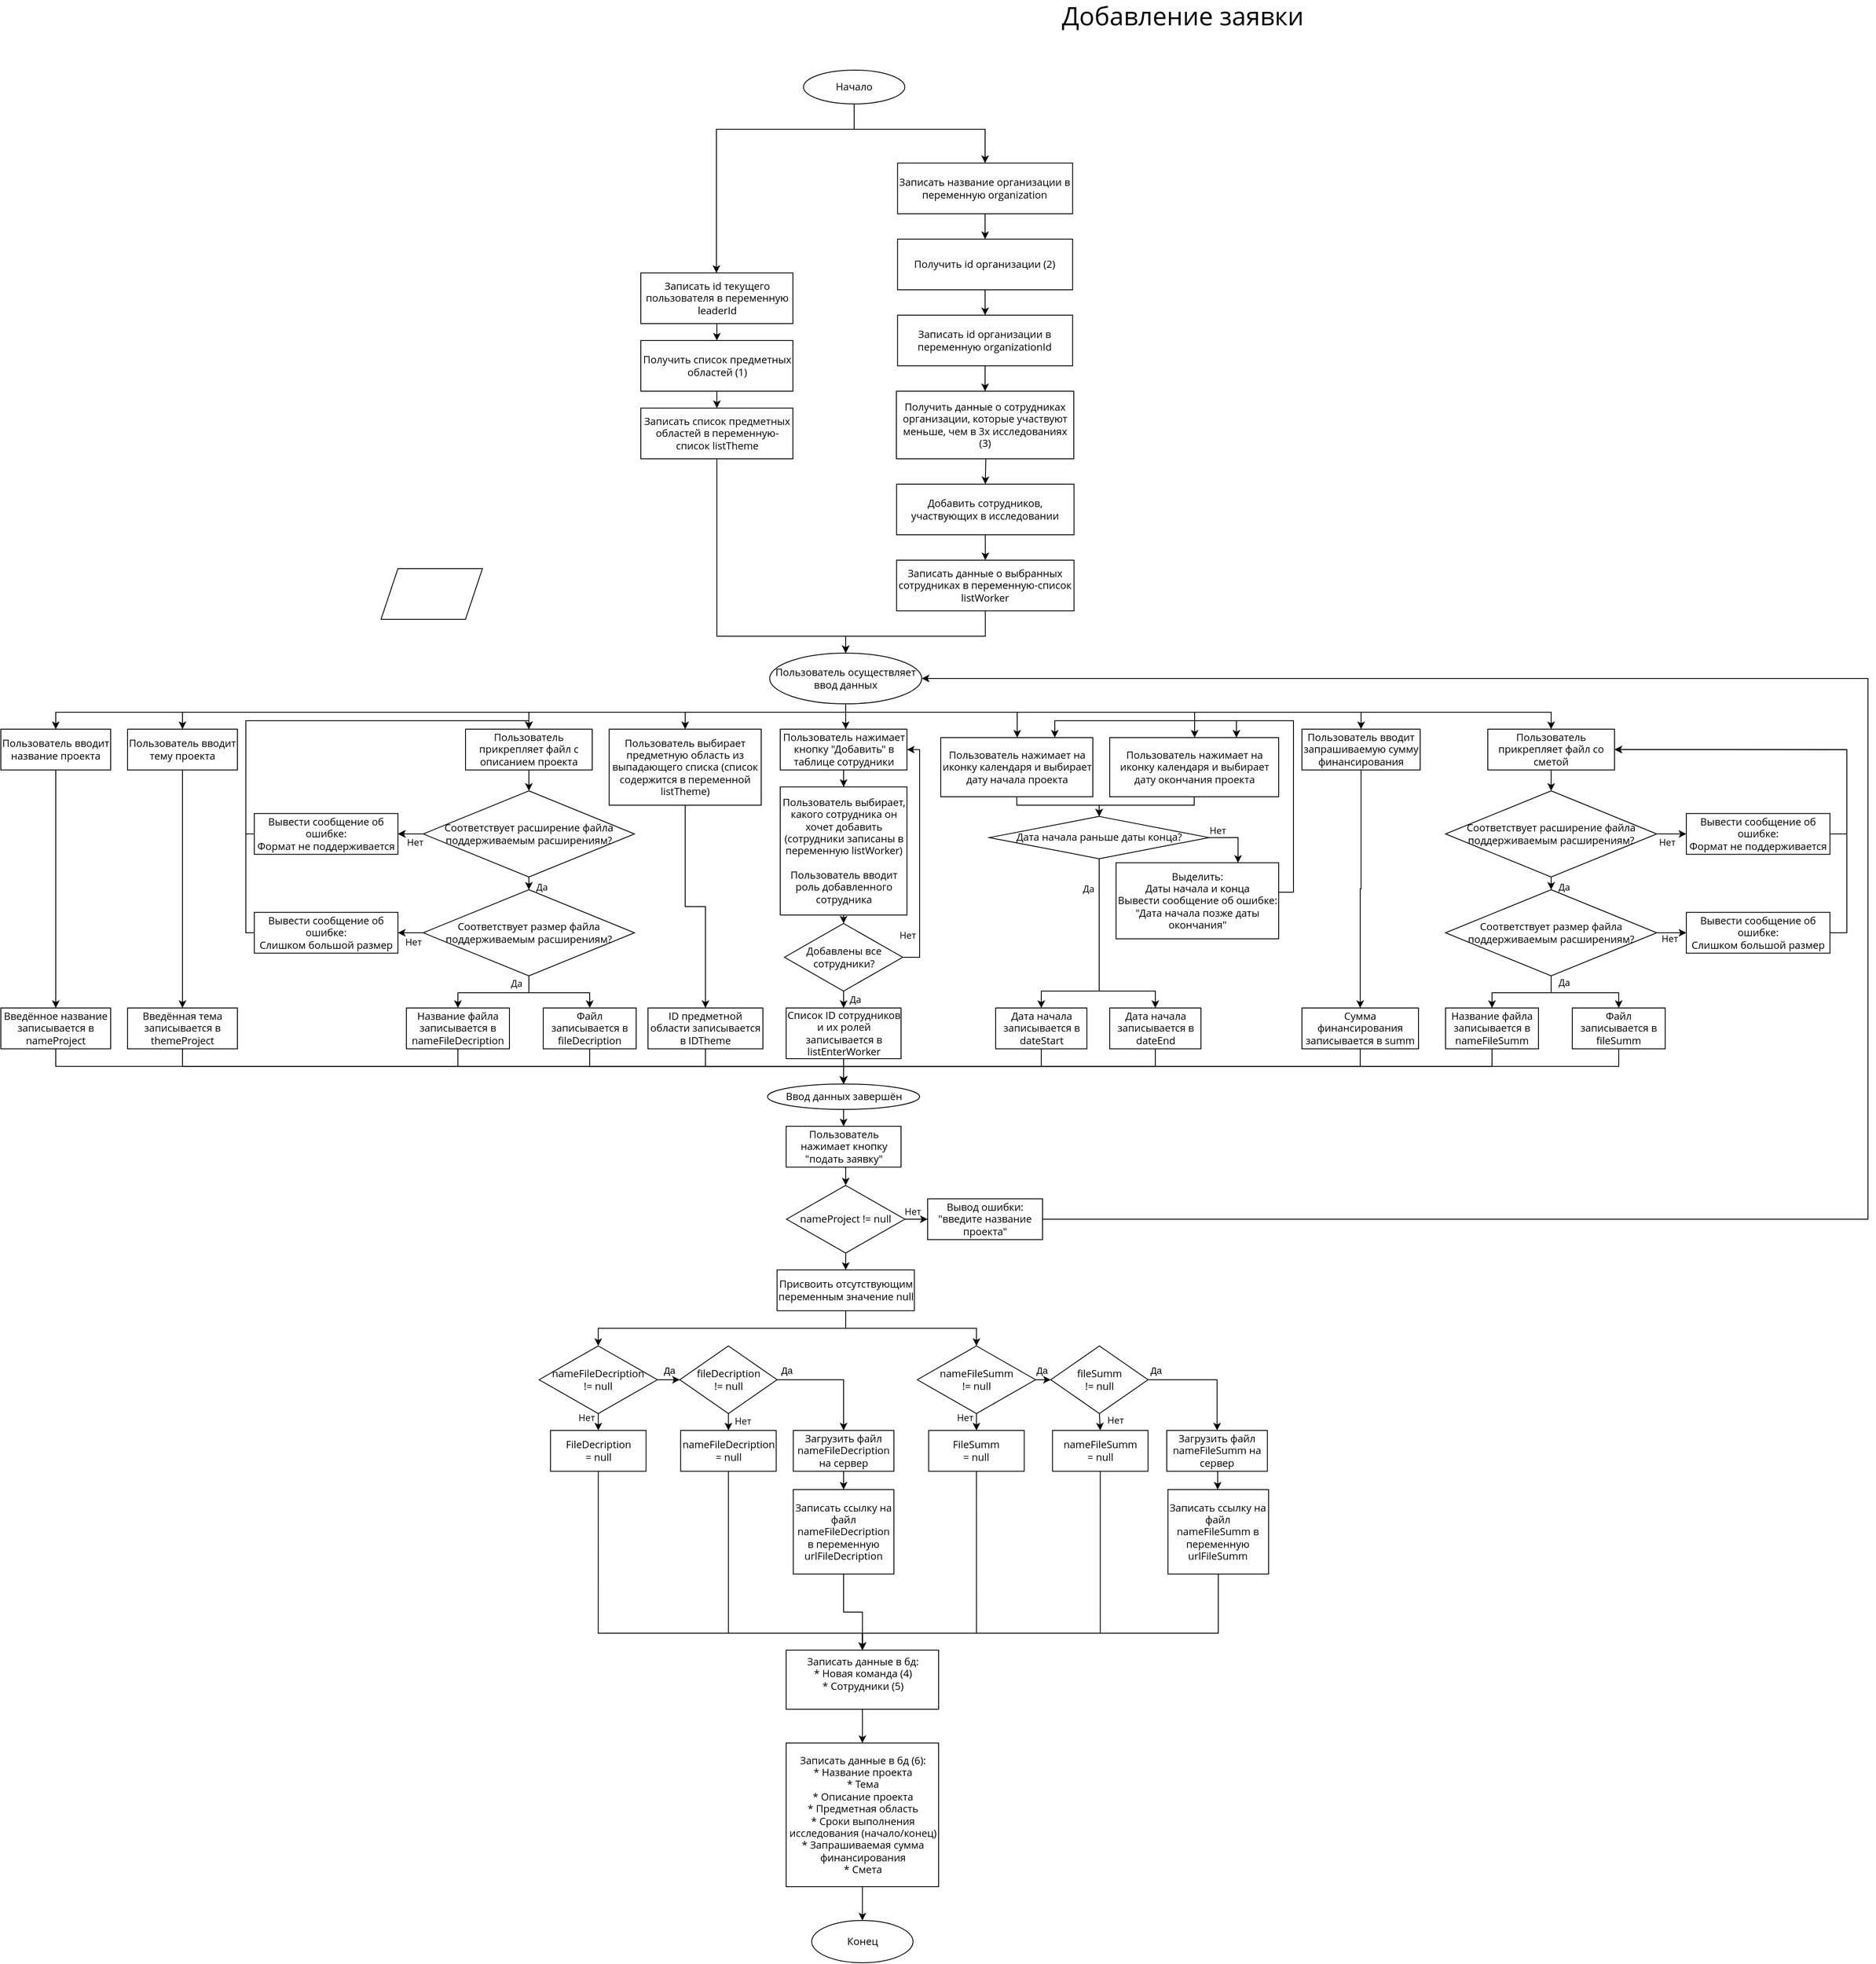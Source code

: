 <mxfile version="22.1.3" type="google" pages="2">
  <diagram id="C5RBs43oDa-KdzZeNtuy" name="добавление заявки">
    <mxGraphModel grid="1" page="1" gridSize="10" guides="1" tooltips="1" connect="1" arrows="1" fold="1" pageScale="1" pageWidth="827" pageHeight="1169" math="0" shadow="0">
      <root>
        <mxCell id="WIyWlLk6GJQsqaUBKTNV-0" />
        <mxCell id="WIyWlLk6GJQsqaUBKTNV-1" parent="WIyWlLk6GJQsqaUBKTNV-0" />
        <mxCell id="UIMAUXN1WkIv-KdncwnW-43" style="edgeStyle=orthogonalEdgeStyle;rounded=0;orthogonalLoop=1;jettySize=auto;html=1;exitX=0.5;exitY=1;exitDx=0;exitDy=0;" edge="1" parent="WIyWlLk6GJQsqaUBKTNV-1" source="F8iUgZxY5uefet2iGgUt-0" target="UIMAUXN1WkIv-KdncwnW-0">
          <mxGeometry relative="1" as="geometry">
            <Array as="points">
              <mxPoint x="1790" y="-300" />
              <mxPoint x="1945" y="-300" />
            </Array>
          </mxGeometry>
        </mxCell>
        <mxCell id="UIMAUXN1WkIv-KdncwnW-44" style="edgeStyle=orthogonalEdgeStyle;rounded=0;orthogonalLoop=1;jettySize=auto;html=1;exitX=0.5;exitY=1;exitDx=0;exitDy=0;" edge="1" parent="WIyWlLk6GJQsqaUBKTNV-1" source="F8iUgZxY5uefet2iGgUt-0" target="UIMAUXN1WkIv-KdncwnW-32">
          <mxGeometry relative="1" as="geometry">
            <Array as="points">
              <mxPoint x="1790" y="-300" />
              <mxPoint x="1627" y="-300" />
            </Array>
          </mxGeometry>
        </mxCell>
        <mxCell id="F8iUgZxY5uefet2iGgUt-0" value="Начало" style="ellipse;whiteSpace=wrap;html=1;fontFamily=Open Sans;fontSource=https%3A%2F%2Ffonts.googleapis.com%2Fcss%3Ffamily%3DOpen%2BSans;" vertex="1" parent="WIyWlLk6GJQsqaUBKTNV-1">
          <mxGeometry x="1730" y="-370" width="120" height="40" as="geometry" />
        </mxCell>
        <mxCell id="UIMAUXN1WkIv-KdncwnW-34" style="edgeStyle=orthogonalEdgeStyle;rounded=0;orthogonalLoop=1;jettySize=auto;html=1;exitX=0.5;exitY=1;exitDx=0;exitDy=0;entryX=0.5;entryY=0;entryDx=0;entryDy=0;" edge="1" parent="WIyWlLk6GJQsqaUBKTNV-1" source="F8iUgZxY5uefet2iGgUt-3" target="F8iUgZxY5uefet2iGgUt-11">
          <mxGeometry relative="1" as="geometry" />
        </mxCell>
        <mxCell id="F8iUgZxY5uefet2iGgUt-3" value="Получить cписок предметных областей (1)" style="rounded=0;whiteSpace=wrap;html=1;fontFamily=Open Sans;fontSource=https%3A%2F%2Ffonts.googleapis.com%2Fcss%3Ffamily%3DOpen%2BSans;" vertex="1" parent="WIyWlLk6GJQsqaUBKTNV-1">
          <mxGeometry x="1537.5" y="-50" width="180" height="60" as="geometry" />
        </mxCell>
        <mxCell id="F8iUgZxY5uefet2iGgUt-4" value="Получить данные о сотрудниках организации, которые участвуют меньше, чем в 3х исследованиях (3)" style="rounded=0;whiteSpace=wrap;html=1;fontFamily=Open Sans;fontSource=https%3A%2F%2Ffonts.googleapis.com%2Fcss%3Ffamily%3DOpen%2BSans;" vertex="1" parent="WIyWlLk6GJQsqaUBKTNV-1">
          <mxGeometry x="1839.99" y="10" width="210" height="80" as="geometry" />
        </mxCell>
        <mxCell id="UIMAUXN1WkIv-KdncwnW-11" style="edgeStyle=orthogonalEdgeStyle;rounded=0;orthogonalLoop=1;jettySize=auto;html=1;exitX=0.5;exitY=1;exitDx=0;exitDy=0;" edge="1" parent="WIyWlLk6GJQsqaUBKTNV-1" source="F8iUgZxY5uefet2iGgUt-7" target="F8iUgZxY5uefet2iGgUt-10">
          <mxGeometry relative="1" as="geometry">
            <mxPoint x="1945" y="230" as="targetPoint" />
          </mxGeometry>
        </mxCell>
        <mxCell id="F8iUgZxY5uefet2iGgUt-7" value="Добавить сотрудников, участвующих в исследовании" style="rounded=0;whiteSpace=wrap;html=1;fontFamily=Open Sans;fontSource=https%3A%2F%2Ffonts.googleapis.com%2Fcss%3Ffamily%3DOpen%2BSans;" vertex="1" parent="WIyWlLk6GJQsqaUBKTNV-1">
          <mxGeometry x="1840.25" y="120" width="210" height="60" as="geometry" />
        </mxCell>
        <mxCell id="F8iUgZxY5uefet2iGgUt-15" style="edgeStyle=orthogonalEdgeStyle;rounded=0;orthogonalLoop=1;jettySize=auto;html=1;exitX=0.5;exitY=1;exitDx=0;exitDy=0;entryX=0.5;entryY=0;entryDx=0;entryDy=0;fontFamily=Open Sans;fontSource=https%3A%2F%2Ffonts.googleapis.com%2Fcss%3Ffamily%3DOpen%2BSans;" edge="1" parent="WIyWlLk6GJQsqaUBKTNV-1" target="F8iUgZxY5uefet2iGgUt-13">
          <mxGeometry relative="1" as="geometry">
            <Array as="points">
              <mxPoint x="1945" y="300" />
              <mxPoint x="1780" y="300" />
            </Array>
            <mxPoint x="1945.25" y="260" as="sourcePoint" />
            <mxPoint x="1780" y="310" as="targetPoint" />
          </mxGeometry>
        </mxCell>
        <mxCell id="F8iUgZxY5uefet2iGgUt-10" value="Записать данные о выбранных сотрудниках в переменную-список listWorker" style="rounded=0;whiteSpace=wrap;html=1;fontFamily=Open Sans;fontSource=https%3A%2F%2Ffonts.googleapis.com%2Fcss%3Ffamily%3DOpen%2BSans;" vertex="1" parent="WIyWlLk6GJQsqaUBKTNV-1">
          <mxGeometry x="1840.25" y="210" width="210" height="60" as="geometry" />
        </mxCell>
        <mxCell id="UIMAUXN1WkIv-KdncwnW-41" style="edgeStyle=orthogonalEdgeStyle;rounded=0;orthogonalLoop=1;jettySize=auto;html=1;exitX=0.5;exitY=1;exitDx=0;exitDy=0;" edge="1" parent="WIyWlLk6GJQsqaUBKTNV-1" source="F8iUgZxY5uefet2iGgUt-11" target="F8iUgZxY5uefet2iGgUt-13">
          <mxGeometry relative="1" as="geometry">
            <Array as="points">
              <mxPoint x="1627" y="300" />
              <mxPoint x="1780" y="300" />
            </Array>
          </mxGeometry>
        </mxCell>
        <mxCell id="F8iUgZxY5uefet2iGgUt-11" value="Записать список предметных областей в переменную-список listTheme" style="rounded=0;whiteSpace=wrap;html=1;fontFamily=Open Sans;fontSource=https%3A%2F%2Ffonts.googleapis.com%2Fcss%3Ffamily%3DOpen%2BSans;" vertex="1" parent="WIyWlLk6GJQsqaUBKTNV-1">
          <mxGeometry x="1537.5" y="30" width="180" height="60" as="geometry" />
        </mxCell>
        <mxCell id="F8iUgZxY5uefet2iGgUt-31" style="edgeStyle=orthogonalEdgeStyle;rounded=0;orthogonalLoop=1;jettySize=auto;html=1;exitX=0.5;exitY=1;exitDx=0;exitDy=0;entryX=0.5;entryY=0;entryDx=0;entryDy=0;fontFamily=Open Sans;fontSource=https%3A%2F%2Ffonts.googleapis.com%2Fcss%3Ffamily%3DOpen%2BSans;" edge="1" parent="WIyWlLk6GJQsqaUBKTNV-1" source="F8iUgZxY5uefet2iGgUt-13" target="F8iUgZxY5uefet2iGgUt-17">
          <mxGeometry relative="1" as="geometry">
            <Array as="points">
              <mxPoint x="1780" y="390" />
              <mxPoint x="845" y="390" />
            </Array>
          </mxGeometry>
        </mxCell>
        <mxCell id="F8iUgZxY5uefet2iGgUt-32" style="edgeStyle=orthogonalEdgeStyle;rounded=0;orthogonalLoop=1;jettySize=auto;html=1;exitX=0.5;exitY=1;exitDx=0;exitDy=0;fontFamily=Open Sans;fontSource=https%3A%2F%2Ffonts.googleapis.com%2Fcss%3Ffamily%3DOpen%2BSans;" edge="1" parent="WIyWlLk6GJQsqaUBKTNV-1" source="F8iUgZxY5uefet2iGgUt-13" target="F8iUgZxY5uefet2iGgUt-18">
          <mxGeometry relative="1" as="geometry">
            <Array as="points">
              <mxPoint x="1780" y="390" />
              <mxPoint x="995" y="390" />
            </Array>
          </mxGeometry>
        </mxCell>
        <mxCell id="F8iUgZxY5uefet2iGgUt-33" style="edgeStyle=orthogonalEdgeStyle;rounded=0;orthogonalLoop=1;jettySize=auto;html=1;exitX=0.5;exitY=1;exitDx=0;exitDy=0;entryX=0.5;entryY=0;entryDx=0;entryDy=0;fontFamily=Open Sans;fontSource=https%3A%2F%2Ffonts.googleapis.com%2Fcss%3Ffamily%3DOpen%2BSans;" edge="1" parent="WIyWlLk6GJQsqaUBKTNV-1" source="F8iUgZxY5uefet2iGgUt-13" target="F8iUgZxY5uefet2iGgUt-26">
          <mxGeometry relative="1" as="geometry">
            <Array as="points">
              <mxPoint x="1780" y="390" />
              <mxPoint x="1405" y="390" />
            </Array>
          </mxGeometry>
        </mxCell>
        <mxCell id="F8iUgZxY5uefet2iGgUt-34" style="edgeStyle=orthogonalEdgeStyle;rounded=0;orthogonalLoop=1;jettySize=auto;html=1;exitX=0.5;exitY=1;exitDx=0;exitDy=0;entryX=0.5;entryY=0;entryDx=0;entryDy=0;fontFamily=Open Sans;fontSource=https%3A%2F%2Ffonts.googleapis.com%2Fcss%3Ffamily%3DOpen%2BSans;" edge="1" parent="WIyWlLk6GJQsqaUBKTNV-1" source="F8iUgZxY5uefet2iGgUt-13" target="F8iUgZxY5uefet2iGgUt-19">
          <mxGeometry relative="1" as="geometry">
            <Array as="points">
              <mxPoint x="1780" y="390" />
              <mxPoint x="1590" y="390" />
            </Array>
          </mxGeometry>
        </mxCell>
        <mxCell id="F8iUgZxY5uefet2iGgUt-37" style="edgeStyle=orthogonalEdgeStyle;rounded=0;orthogonalLoop=1;jettySize=auto;html=1;exitX=0.5;exitY=1;exitDx=0;exitDy=0;fontFamily=Open Sans;fontSource=https%3A%2F%2Ffonts.googleapis.com%2Fcss%3Ffamily%3DOpen%2BSans;" edge="1" parent="WIyWlLk6GJQsqaUBKTNV-1" source="F8iUgZxY5uefet2iGgUt-13" target="F8iUgZxY5uefet2iGgUt-23">
          <mxGeometry relative="1" as="geometry">
            <Array as="points">
              <mxPoint x="1780" y="390" />
              <mxPoint x="1983" y="390" />
            </Array>
          </mxGeometry>
        </mxCell>
        <mxCell id="F8iUgZxY5uefet2iGgUt-38" style="edgeStyle=orthogonalEdgeStyle;rounded=0;orthogonalLoop=1;jettySize=auto;html=1;exitX=0.5;exitY=1;exitDx=0;exitDy=0;fontFamily=Open Sans;fontSource=https%3A%2F%2Ffonts.googleapis.com%2Fcss%3Ffamily%3DOpen%2BSans;" edge="1" parent="WIyWlLk6GJQsqaUBKTNV-1" source="F8iUgZxY5uefet2iGgUt-13" target="F8iUgZxY5uefet2iGgUt-24">
          <mxGeometry relative="1" as="geometry">
            <Array as="points">
              <mxPoint x="1780" y="390" />
              <mxPoint x="2193" y="390" />
            </Array>
          </mxGeometry>
        </mxCell>
        <mxCell id="F8iUgZxY5uefet2iGgUt-39" style="edgeStyle=orthogonalEdgeStyle;rounded=0;orthogonalLoop=1;jettySize=auto;html=1;exitX=0.5;exitY=1;exitDx=0;exitDy=0;entryX=0.5;entryY=0;entryDx=0;entryDy=0;fontFamily=Open Sans;fontSource=https%3A%2F%2Ffonts.googleapis.com%2Fcss%3Ffamily%3DOpen%2BSans;" edge="1" parent="WIyWlLk6GJQsqaUBKTNV-1" source="F8iUgZxY5uefet2iGgUt-13" target="F8iUgZxY5uefet2iGgUt-25">
          <mxGeometry relative="1" as="geometry">
            <Array as="points">
              <mxPoint x="1780" y="390" />
              <mxPoint x="2390" y="390" />
            </Array>
          </mxGeometry>
        </mxCell>
        <mxCell id="F8iUgZxY5uefet2iGgUt-65" style="edgeStyle=orthogonalEdgeStyle;rounded=0;orthogonalLoop=1;jettySize=auto;html=1;exitX=0.5;exitY=1;exitDx=0;exitDy=0;entryX=0.5;entryY=0;entryDx=0;entryDy=0;fontFamily=Open Sans;fontSource=https%3A%2F%2Ffonts.googleapis.com%2Fcss%3Ffamily%3DOpen%2BSans;" edge="1" parent="WIyWlLk6GJQsqaUBKTNV-1" source="F8iUgZxY5uefet2iGgUt-13" target="F8iUgZxY5uefet2iGgUt-27">
          <mxGeometry relative="1" as="geometry">
            <Array as="points">
              <mxPoint x="1780" y="390" />
              <mxPoint x="2615" y="390" />
            </Array>
          </mxGeometry>
        </mxCell>
        <mxCell id="F8iUgZxY5uefet2iGgUt-13" value="Пользователь осуществляет ввод данных" style="ellipse;whiteSpace=wrap;html=1;fontFamily=Open Sans;fontSource=https%3A%2F%2Ffonts.googleapis.com%2Fcss%3Ffamily%3DOpen%2BSans;" vertex="1" parent="WIyWlLk6GJQsqaUBKTNV-1">
          <mxGeometry x="1690" y="320" width="180" height="60" as="geometry" />
        </mxCell>
        <mxCell id="F8iUgZxY5uefet2iGgUt-96" style="edgeStyle=orthogonalEdgeStyle;rounded=0;orthogonalLoop=1;jettySize=auto;html=1;exitX=0.5;exitY=1;exitDx=0;exitDy=0;entryX=0.5;entryY=0;entryDx=0;entryDy=0;fontFamily=Open Sans;fontSource=https%3A%2F%2Ffonts.googleapis.com%2Fcss%3Ffamily%3DOpen%2BSans;" edge="1" parent="WIyWlLk6GJQsqaUBKTNV-1" source="F8iUgZxY5uefet2iGgUt-17" target="F8iUgZxY5uefet2iGgUt-82">
          <mxGeometry relative="1" as="geometry" />
        </mxCell>
        <mxCell id="F8iUgZxY5uefet2iGgUt-17" value="Пользователь вводит название проекта" style="rounded=0;whiteSpace=wrap;html=1;fontFamily=Open Sans;fontSource=https%3A%2F%2Ffonts.googleapis.com%2Fcss%3Ffamily%3DOpen%2BSans;" vertex="1" parent="WIyWlLk6GJQsqaUBKTNV-1">
          <mxGeometry x="780" y="410" width="130" height="48.32" as="geometry" />
        </mxCell>
        <mxCell id="F8iUgZxY5uefet2iGgUt-97" style="edgeStyle=orthogonalEdgeStyle;rounded=0;orthogonalLoop=1;jettySize=auto;html=1;exitX=0.5;exitY=1;exitDx=0;exitDy=0;entryX=0.5;entryY=0;entryDx=0;entryDy=0;fontFamily=Open Sans;fontSource=https%3A%2F%2Ffonts.googleapis.com%2Fcss%3Ffamily%3DOpen%2BSans;" edge="1" parent="WIyWlLk6GJQsqaUBKTNV-1" source="F8iUgZxY5uefet2iGgUt-18" target="F8iUgZxY5uefet2iGgUt-83">
          <mxGeometry relative="1" as="geometry" />
        </mxCell>
        <mxCell id="F8iUgZxY5uefet2iGgUt-18" value="Пользователь вводит тему проекта" style="rounded=0;whiteSpace=wrap;html=1;fontFamily=Open Sans;fontSource=https%3A%2F%2Ffonts.googleapis.com%2Fcss%3Ffamily%3DOpen%2BSans;" vertex="1" parent="WIyWlLk6GJQsqaUBKTNV-1">
          <mxGeometry x="930" y="410" width="130" height="48.32" as="geometry" />
        </mxCell>
        <mxCell id="F8iUgZxY5uefet2iGgUt-101" style="edgeStyle=orthogonalEdgeStyle;rounded=0;orthogonalLoop=1;jettySize=auto;html=1;exitX=0.5;exitY=1;exitDx=0;exitDy=0;entryX=0.5;entryY=0;entryDx=0;entryDy=0;fontFamily=Open Sans;fontSource=https%3A%2F%2Ffonts.googleapis.com%2Fcss%3Ffamily%3DOpen%2BSans;" edge="1" parent="WIyWlLk6GJQsqaUBKTNV-1" source="F8iUgZxY5uefet2iGgUt-19" target="F8iUgZxY5uefet2iGgUt-86">
          <mxGeometry relative="1" as="geometry" />
        </mxCell>
        <mxCell id="F8iUgZxY5uefet2iGgUt-19" value="Пользователь выбирает предметную область из выпадающего списка (список содержится в переменной listTheme)" style="rounded=0;whiteSpace=wrap;html=1;fontFamily=Open Sans;fontSource=https%3A%2F%2Ffonts.googleapis.com%2Fcss%3Ffamily%3DOpen%2BSans;" vertex="1" parent="WIyWlLk6GJQsqaUBKTNV-1">
          <mxGeometry x="1500" y="410" width="180" height="90" as="geometry" />
        </mxCell>
        <mxCell id="F8iUgZxY5uefet2iGgUt-41" style="edgeStyle=orthogonalEdgeStyle;rounded=0;orthogonalLoop=1;jettySize=auto;html=1;exitX=0.5;exitY=1;exitDx=0;exitDy=0;fontFamily=Open Sans;fontSource=https%3A%2F%2Ffonts.googleapis.com%2Fcss%3Ffamily%3DOpen%2BSans;" edge="1" parent="WIyWlLk6GJQsqaUBKTNV-1" source="F8iUgZxY5uefet2iGgUt-20" target="F8iUgZxY5uefet2iGgUt-21">
          <mxGeometry relative="1" as="geometry" />
        </mxCell>
        <mxCell id="F8iUgZxY5uefet2iGgUt-20" value="Пользователь нажимает кнопку &quot;Добавить&quot; в таблице сотрудники" style="rounded=0;whiteSpace=wrap;html=1;fontFamily=Open Sans;fontSource=https%3A%2F%2Ffonts.googleapis.com%2Fcss%3Ffamily%3DOpen%2BSans;" vertex="1" parent="WIyWlLk6GJQsqaUBKTNV-1">
          <mxGeometry x="1702.5" y="410" width="150" height="48.32" as="geometry" />
        </mxCell>
        <mxCell id="F8iUgZxY5uefet2iGgUt-42" style="edgeStyle=orthogonalEdgeStyle;rounded=0;orthogonalLoop=1;jettySize=auto;html=1;exitX=0.5;exitY=1;exitDx=0;exitDy=0;entryX=0.5;entryY=0;entryDx=0;entryDy=0;fontFamily=Open Sans;fontSource=https%3A%2F%2Ffonts.googleapis.com%2Fcss%3Ffamily%3DOpen%2BSans;" edge="1" parent="WIyWlLk6GJQsqaUBKTNV-1" source="F8iUgZxY5uefet2iGgUt-21" target="F8iUgZxY5uefet2iGgUt-22">
          <mxGeometry relative="1" as="geometry" />
        </mxCell>
        <mxCell id="F8iUgZxY5uefet2iGgUt-21" value="Пользователь выбирает, какого сотрудника он хочет добавить (сотрудники записаны в переменную listWorker)&lt;br&gt;&lt;br&gt;Пользователь вводит роль добавленного сотрудника" style="rounded=0;whiteSpace=wrap;html=1;fontFamily=Open Sans;fontSource=https%3A%2F%2Ffonts.googleapis.com%2Fcss%3Ffamily%3DOpen%2BSans;" vertex="1" parent="WIyWlLk6GJQsqaUBKTNV-1">
          <mxGeometry x="1702.5" y="478.32" width="150" height="151.68" as="geometry" />
        </mxCell>
        <mxCell id="F8iUgZxY5uefet2iGgUt-59" style="edgeStyle=orthogonalEdgeStyle;rounded=0;orthogonalLoop=1;jettySize=auto;html=1;exitX=1;exitY=0.5;exitDx=0;exitDy=0;entryX=1;entryY=0.5;entryDx=0;entryDy=0;fontFamily=Open Sans;fontSource=https%3A%2F%2Ffonts.googleapis.com%2Fcss%3Ffamily%3DOpen%2BSans;" edge="1" parent="WIyWlLk6GJQsqaUBKTNV-1" source="F8iUgZxY5uefet2iGgUt-22" target="F8iUgZxY5uefet2iGgUt-20">
          <mxGeometry relative="1" as="geometry" />
        </mxCell>
        <mxCell id="F8iUgZxY5uefet2iGgUt-60" value="Нет" style="edgeLabel;html=1;align=center;verticalAlign=middle;resizable=0;points=[];labelBackgroundColor=none;fontFamily=Open Sans;fontSource=https%3A%2F%2Ffonts.googleapis.com%2Fcss%3Ffamily%3DOpen%2BSans;" connectable="0" vertex="1" parent="F8iUgZxY5uefet2iGgUt-59">
          <mxGeometry x="-0.331" relative="1" as="geometry">
            <mxPoint x="-15" y="47" as="offset" />
          </mxGeometry>
        </mxCell>
        <mxCell id="F8iUgZxY5uefet2iGgUt-105" style="edgeStyle=orthogonalEdgeStyle;rounded=0;orthogonalLoop=1;jettySize=auto;html=1;exitX=0.5;exitY=1;exitDx=0;exitDy=0;entryX=0.5;entryY=0;entryDx=0;entryDy=0;fontFamily=Open Sans;fontSource=https%3A%2F%2Ffonts.googleapis.com%2Fcss%3Ffamily%3DOpen%2BSans;" edge="1" parent="WIyWlLk6GJQsqaUBKTNV-1" source="F8iUgZxY5uefet2iGgUt-22" target="F8iUgZxY5uefet2iGgUt-88">
          <mxGeometry relative="1" as="geometry" />
        </mxCell>
        <mxCell id="F8iUgZxY5uefet2iGgUt-135" value="Да" style="edgeLabel;html=1;align=center;verticalAlign=middle;resizable=0;points=[];labelBackgroundColor=none;fontFamily=Open Sans;fontSource=https%3A%2F%2Ffonts.googleapis.com%2Fcss%3Ffamily%3DOpen%2BSans;" connectable="0" vertex="1" parent="F8iUgZxY5uefet2iGgUt-105">
          <mxGeometry x="-0.152" y="2" relative="1" as="geometry">
            <mxPoint x="11" as="offset" />
          </mxGeometry>
        </mxCell>
        <mxCell id="F8iUgZxY5uefet2iGgUt-22" value="Добавлены все сотрудники?" style="rhombus;whiteSpace=wrap;html=1;fontFamily=Open Sans;fontSource=https%3A%2F%2Ffonts.googleapis.com%2Fcss%3Ffamily%3DOpen%2BSans;" vertex="1" parent="WIyWlLk6GJQsqaUBKTNV-1">
          <mxGeometry x="1707.5" y="640" width="140" height="80" as="geometry" />
        </mxCell>
        <mxCell id="F8iUgZxY5uefet2iGgUt-61" style="edgeStyle=orthogonalEdgeStyle;rounded=0;orthogonalLoop=1;jettySize=auto;html=1;exitX=0.5;exitY=1;exitDx=0;exitDy=0;entryX=0.5;entryY=0;entryDx=0;entryDy=0;fontFamily=Open Sans;fontSource=https%3A%2F%2Ffonts.googleapis.com%2Fcss%3Ffamily%3DOpen%2BSans;" edge="1" parent="WIyWlLk6GJQsqaUBKTNV-1" source="F8iUgZxY5uefet2iGgUt-23" target="F8iUgZxY5uefet2iGgUt-29">
          <mxGeometry relative="1" as="geometry">
            <Array as="points">
              <mxPoint x="1983" y="500" />
              <mxPoint x="2080" y="500" />
            </Array>
          </mxGeometry>
        </mxCell>
        <mxCell id="F8iUgZxY5uefet2iGgUt-23" value="Пользователь нажимает на иконку календаря и выбирает дату начала проекта" style="rounded=0;whiteSpace=wrap;html=1;fontFamily=Open Sans;fontSource=https%3A%2F%2Ffonts.googleapis.com%2Fcss%3Ffamily%3DOpen%2BSans;" vertex="1" parent="WIyWlLk6GJQsqaUBKTNV-1">
          <mxGeometry x="1892.5" y="420" width="180" height="70" as="geometry" />
        </mxCell>
        <mxCell id="F8iUgZxY5uefet2iGgUt-62" style="edgeStyle=orthogonalEdgeStyle;rounded=0;orthogonalLoop=1;jettySize=auto;html=1;exitX=0.5;exitY=1;exitDx=0;exitDy=0;fontFamily=Open Sans;fontSource=https%3A%2F%2Ffonts.googleapis.com%2Fcss%3Ffamily%3DOpen%2BSans;" edge="1" parent="WIyWlLk6GJQsqaUBKTNV-1" source="F8iUgZxY5uefet2iGgUt-24" target="F8iUgZxY5uefet2iGgUt-29">
          <mxGeometry relative="1" as="geometry">
            <Array as="points">
              <mxPoint x="2193" y="500" />
              <mxPoint x="2080" y="500" />
            </Array>
          </mxGeometry>
        </mxCell>
        <mxCell id="F8iUgZxY5uefet2iGgUt-24" value="Пользователь нажимает на иконку календаря и выбирает дату окончания проекта" style="rounded=0;whiteSpace=wrap;html=1;fontFamily=Open Sans;fontSource=https%3A%2F%2Ffonts.googleapis.com%2Fcss%3Ffamily%3DOpen%2BSans;" vertex="1" parent="WIyWlLk6GJQsqaUBKTNV-1">
          <mxGeometry x="2092.5" y="420" width="200" height="70" as="geometry" />
        </mxCell>
        <mxCell id="F8iUgZxY5uefet2iGgUt-108" style="edgeStyle=orthogonalEdgeStyle;rounded=0;orthogonalLoop=1;jettySize=auto;html=1;exitX=0.5;exitY=1;exitDx=0;exitDy=0;entryX=0.5;entryY=0;entryDx=0;entryDy=0;fontFamily=Open Sans;fontSource=https%3A%2F%2Ffonts.googleapis.com%2Fcss%3Ffamily%3DOpen%2BSans;" edge="1" parent="WIyWlLk6GJQsqaUBKTNV-1" source="F8iUgZxY5uefet2iGgUt-25" target="F8iUgZxY5uefet2iGgUt-93">
          <mxGeometry relative="1" as="geometry" />
        </mxCell>
        <mxCell id="F8iUgZxY5uefet2iGgUt-25" value="Пользователь вводит запрашиваемую сумму финансирования" style="rounded=0;whiteSpace=wrap;html=1;fontFamily=Open Sans;fontSource=https%3A%2F%2Ffonts.googleapis.com%2Fcss%3Ffamily%3DOpen%2BSans;" vertex="1" parent="WIyWlLk6GJQsqaUBKTNV-1">
          <mxGeometry x="2320" y="410" width="140" height="48.32" as="geometry" />
        </mxCell>
        <mxCell id="F8iUgZxY5uefet2iGgUt-47" style="edgeStyle=orthogonalEdgeStyle;rounded=0;orthogonalLoop=1;jettySize=auto;html=1;exitX=0.5;exitY=1;exitDx=0;exitDy=0;entryX=0.5;entryY=0;entryDx=0;entryDy=0;fontFamily=Open Sans;fontSource=https%3A%2F%2Ffonts.googleapis.com%2Fcss%3Ffamily%3DOpen%2BSans;" edge="1" parent="WIyWlLk6GJQsqaUBKTNV-1" source="F8iUgZxY5uefet2iGgUt-26" target="F8iUgZxY5uefet2iGgUt-43">
          <mxGeometry relative="1" as="geometry" />
        </mxCell>
        <mxCell id="F8iUgZxY5uefet2iGgUt-26" value="Пользователь прикрепляет файл с описанием проекта" style="rounded=0;whiteSpace=wrap;html=1;fontFamily=Open Sans;fontSource=https%3A%2F%2Ffonts.googleapis.com%2Fcss%3Ffamily%3DOpen%2BSans;" vertex="1" parent="WIyWlLk6GJQsqaUBKTNV-1">
          <mxGeometry x="1330" y="410" width="150" height="48.32" as="geometry" />
        </mxCell>
        <mxCell id="F8iUgZxY5uefet2iGgUt-79" style="edgeStyle=orthogonalEdgeStyle;rounded=0;orthogonalLoop=1;jettySize=auto;html=1;exitX=0.5;exitY=1;exitDx=0;exitDy=0;entryX=0.5;entryY=0;entryDx=0;entryDy=0;fontFamily=Open Sans;fontSource=https%3A%2F%2Ffonts.googleapis.com%2Fcss%3Ffamily%3DOpen%2BSans;" edge="1" parent="WIyWlLk6GJQsqaUBKTNV-1" source="F8iUgZxY5uefet2iGgUt-27" target="F8iUgZxY5uefet2iGgUt-71">
          <mxGeometry relative="1" as="geometry" />
        </mxCell>
        <mxCell id="F8iUgZxY5uefet2iGgUt-27" value="Пользователь прикрепляет файл со сметой" style="rounded=0;whiteSpace=wrap;html=1;fontFamily=Open Sans;fontSource=https%3A%2F%2Ffonts.googleapis.com%2Fcss%3Ffamily%3DOpen%2BSans;" vertex="1" parent="WIyWlLk6GJQsqaUBKTNV-1">
          <mxGeometry x="2540" y="410" width="150" height="48.32" as="geometry" />
        </mxCell>
        <mxCell id="F8iUgZxY5uefet2iGgUt-63" style="edgeStyle=orthogonalEdgeStyle;rounded=0;orthogonalLoop=1;jettySize=auto;html=1;exitX=1;exitY=0.5;exitDx=0;exitDy=0;entryX=0.75;entryY=0;entryDx=0;entryDy=0;fontFamily=Open Sans;fontSource=https%3A%2F%2Ffonts.googleapis.com%2Fcss%3Ffamily%3DOpen%2BSans;" edge="1" parent="WIyWlLk6GJQsqaUBKTNV-1" source="F8iUgZxY5uefet2iGgUt-29" target="F8iUgZxY5uefet2iGgUt-30">
          <mxGeometry relative="1" as="geometry" />
        </mxCell>
        <mxCell id="F8iUgZxY5uefet2iGgUt-64" value="Нет" style="edgeLabel;html=1;align=center;verticalAlign=middle;resizable=0;points=[];labelBackgroundColor=none;fontFamily=Open Sans;fontSource=https%3A%2F%2Ffonts.googleapis.com%2Fcss%3Ffamily%3DOpen%2BSans;" connectable="0" vertex="1" parent="F8iUgZxY5uefet2iGgUt-63">
          <mxGeometry x="-0.008" y="-2" relative="1" as="geometry">
            <mxPoint x="-22" y="-12" as="offset" />
          </mxGeometry>
        </mxCell>
        <mxCell id="F8iUgZxY5uefet2iGgUt-106" style="edgeStyle=orthogonalEdgeStyle;rounded=0;orthogonalLoop=1;jettySize=auto;html=1;exitX=0.5;exitY=1;exitDx=0;exitDy=0;entryX=0.5;entryY=0;entryDx=0;entryDy=0;fontFamily=Open Sans;fontSource=https%3A%2F%2Ffonts.googleapis.com%2Fcss%3Ffamily%3DOpen%2BSans;" edge="1" parent="WIyWlLk6GJQsqaUBKTNV-1" source="F8iUgZxY5uefet2iGgUt-29" target="F8iUgZxY5uefet2iGgUt-89">
          <mxGeometry relative="1" as="geometry">
            <Array as="points">
              <mxPoint x="2080" y="720" />
              <mxPoint x="2011" y="720" />
            </Array>
          </mxGeometry>
        </mxCell>
        <mxCell id="F8iUgZxY5uefet2iGgUt-107" style="edgeStyle=orthogonalEdgeStyle;rounded=0;orthogonalLoop=1;jettySize=auto;html=1;exitX=0.5;exitY=1;exitDx=0;exitDy=0;entryX=0.5;entryY=0;entryDx=0;entryDy=0;fontFamily=Open Sans;fontSource=https%3A%2F%2Ffonts.googleapis.com%2Fcss%3Ffamily%3DOpen%2BSans;" edge="1" parent="WIyWlLk6GJQsqaUBKTNV-1" source="F8iUgZxY5uefet2iGgUt-29" target="F8iUgZxY5uefet2iGgUt-90">
          <mxGeometry relative="1" as="geometry">
            <Array as="points">
              <mxPoint x="2080" y="720" />
              <mxPoint x="2147" y="720" />
            </Array>
          </mxGeometry>
        </mxCell>
        <mxCell id="F8iUgZxY5uefet2iGgUt-137" value="Да" style="edgeLabel;html=1;align=center;verticalAlign=middle;resizable=0;points=[];labelBackgroundColor=none;fontFamily=Open Sans;fontSource=https%3A%2F%2Ffonts.googleapis.com%2Fcss%3Ffamily%3DOpen%2BSans;" connectable="0" vertex="1" parent="F8iUgZxY5uefet2iGgUt-107">
          <mxGeometry x="-0.095" y="4" relative="1" as="geometry">
            <mxPoint x="-17" y="-76" as="offset" />
          </mxGeometry>
        </mxCell>
        <mxCell id="F8iUgZxY5uefet2iGgUt-29" value="Дата начала раньше даты конца?" style="rhombus;whiteSpace=wrap;html=1;fontFamily=Open Sans;fontSource=https%3A%2F%2Ffonts.googleapis.com%2Fcss%3Ffamily%3DOpen%2BSans;" vertex="1" parent="WIyWlLk6GJQsqaUBKTNV-1">
          <mxGeometry x="1950" y="513.32" width="260" height="50" as="geometry" />
        </mxCell>
        <mxCell id="F8iUgZxY5uefet2iGgUt-91" style="edgeStyle=orthogonalEdgeStyle;rounded=0;orthogonalLoop=1;jettySize=auto;html=1;exitX=1;exitY=0.5;exitDx=0;exitDy=0;entryX=0.75;entryY=0;entryDx=0;entryDy=0;fontFamily=Open Sans;fontSource=https%3A%2F%2Ffonts.googleapis.com%2Fcss%3Ffamily%3DOpen%2BSans;" edge="1" parent="WIyWlLk6GJQsqaUBKTNV-1" source="F8iUgZxY5uefet2iGgUt-30" target="F8iUgZxY5uefet2iGgUt-24">
          <mxGeometry relative="1" as="geometry">
            <Array as="points">
              <mxPoint x="2310" y="603" />
              <mxPoint x="2310" y="400" />
              <mxPoint x="2243" y="400" />
            </Array>
          </mxGeometry>
        </mxCell>
        <mxCell id="F8iUgZxY5uefet2iGgUt-92" style="edgeStyle=orthogonalEdgeStyle;rounded=0;orthogonalLoop=1;jettySize=auto;html=1;exitX=1;exitY=0.5;exitDx=0;exitDy=0;entryX=0.75;entryY=0;entryDx=0;entryDy=0;fontFamily=Open Sans;fontSource=https%3A%2F%2Ffonts.googleapis.com%2Fcss%3Ffamily%3DOpen%2BSans;" edge="1" parent="WIyWlLk6GJQsqaUBKTNV-1" source="F8iUgZxY5uefet2iGgUt-30" target="F8iUgZxY5uefet2iGgUt-23">
          <mxGeometry relative="1" as="geometry">
            <Array as="points">
              <mxPoint x="2310" y="603" />
              <mxPoint x="2310" y="400" />
              <mxPoint x="2027" y="400" />
            </Array>
          </mxGeometry>
        </mxCell>
        <mxCell id="F8iUgZxY5uefet2iGgUt-30" value="Выделить:&lt;br&gt;Даты начала и конца&lt;br&gt;Вывести сообщение об ошибке:&lt;br&gt;&quot;Дата начала позже даты окончания&quot;" style="rounded=0;whiteSpace=wrap;html=1;fontFamily=Open Sans;fontSource=https%3A%2F%2Ffonts.googleapis.com%2Fcss%3Ffamily%3DOpen%2BSans;" vertex="1" parent="WIyWlLk6GJQsqaUBKTNV-1">
          <mxGeometry x="2100" y="568.16" width="192.5" height="90" as="geometry" />
        </mxCell>
        <mxCell id="F8iUgZxY5uefet2iGgUt-36" style="edgeStyle=orthogonalEdgeStyle;rounded=0;orthogonalLoop=1;jettySize=auto;html=1;exitX=0.5;exitY=1;exitDx=0;exitDy=0;entryX=0.517;entryY=-0.016;entryDx=0;entryDy=0;entryPerimeter=0;fontFamily=Open Sans;fontSource=https%3A%2F%2Ffonts.googleapis.com%2Fcss%3Ffamily%3DOpen%2BSans;" edge="1" parent="WIyWlLk6GJQsqaUBKTNV-1">
          <mxGeometry relative="1" as="geometry">
            <mxPoint x="1779.94" y="380.77" as="sourcePoint" />
            <mxPoint x="1779.99" y="409.997" as="targetPoint" />
          </mxGeometry>
        </mxCell>
        <mxCell id="F8iUgZxY5uefet2iGgUt-48" style="edgeStyle=orthogonalEdgeStyle;rounded=0;orthogonalLoop=1;jettySize=auto;html=1;exitX=0.5;exitY=1;exitDx=0;exitDy=0;entryX=0.5;entryY=0;entryDx=0;entryDy=0;fontFamily=Open Sans;fontSource=https%3A%2F%2Ffonts.googleapis.com%2Fcss%3Ffamily%3DOpen%2BSans;" edge="1" parent="WIyWlLk6GJQsqaUBKTNV-1" source="F8iUgZxY5uefet2iGgUt-43" target="F8iUgZxY5uefet2iGgUt-44">
          <mxGeometry relative="1" as="geometry" />
        </mxCell>
        <mxCell id="F8iUgZxY5uefet2iGgUt-49" value="Да" style="edgeLabel;html=1;align=center;verticalAlign=middle;resizable=0;points=[];labelBackgroundColor=none;fontFamily=Open Sans;fontSource=https%3A%2F%2Ffonts.googleapis.com%2Fcss%3Ffamily%3DOpen%2BSans;" connectable="0" vertex="1" parent="F8iUgZxY5uefet2iGgUt-48">
          <mxGeometry x="-0.161" relative="1" as="geometry">
            <mxPoint x="15" y="4" as="offset" />
          </mxGeometry>
        </mxCell>
        <mxCell id="F8iUgZxY5uefet2iGgUt-50" style="edgeStyle=orthogonalEdgeStyle;rounded=0;orthogonalLoop=1;jettySize=auto;html=1;exitX=0;exitY=0.5;exitDx=0;exitDy=0;entryX=1;entryY=0.5;entryDx=0;entryDy=0;fontFamily=Open Sans;fontSource=https%3A%2F%2Ffonts.googleapis.com%2Fcss%3Ffamily%3DOpen%2BSans;" edge="1" parent="WIyWlLk6GJQsqaUBKTNV-1" source="F8iUgZxY5uefet2iGgUt-43" target="F8iUgZxY5uefet2iGgUt-45">
          <mxGeometry relative="1" as="geometry" />
        </mxCell>
        <mxCell id="F8iUgZxY5uefet2iGgUt-51" value="Нет" style="edgeLabel;html=1;align=center;verticalAlign=middle;resizable=0;points=[];labelBackgroundColor=none;fontFamily=Open Sans;fontSource=https%3A%2F%2Ffonts.googleapis.com%2Fcss%3Ffamily%3DOpen%2BSans;" connectable="0" vertex="1" parent="F8iUgZxY5uefet2iGgUt-50">
          <mxGeometry x="-0.314" relative="1" as="geometry">
            <mxPoint y="9" as="offset" />
          </mxGeometry>
        </mxCell>
        <mxCell id="F8iUgZxY5uefet2iGgUt-52" value="" style="edgeStyle=orthogonalEdgeStyle;rounded=0;orthogonalLoop=1;jettySize=auto;html=1;fontFamily=Open Sans;fontSource=https%3A%2F%2Ffonts.googleapis.com%2Fcss%3Ffamily%3DOpen%2BSans;" edge="1" parent="WIyWlLk6GJQsqaUBKTNV-1" source="F8iUgZxY5uefet2iGgUt-43" target="F8iUgZxY5uefet2iGgUt-45">
          <mxGeometry relative="1" as="geometry" />
        </mxCell>
        <mxCell id="F8iUgZxY5uefet2iGgUt-43" value="Соответствует расширение файла поддерживаемым расширениям?" style="rhombus;whiteSpace=wrap;html=1;fontFamily=Open Sans;fontSource=https%3A%2F%2Ffonts.googleapis.com%2Fcss%3Ffamily%3DOpen%2BSans;" vertex="1" parent="WIyWlLk6GJQsqaUBKTNV-1">
          <mxGeometry x="1280" y="483" width="250" height="102" as="geometry" />
        </mxCell>
        <mxCell id="F8iUgZxY5uefet2iGgUt-53" style="edgeStyle=orthogonalEdgeStyle;rounded=0;orthogonalLoop=1;jettySize=auto;html=1;exitX=0;exitY=0.5;exitDx=0;exitDy=0;entryX=1;entryY=0.5;entryDx=0;entryDy=0;fontFamily=Open Sans;fontSource=https%3A%2F%2Ffonts.googleapis.com%2Fcss%3Ffamily%3DOpen%2BSans;" edge="1" parent="WIyWlLk6GJQsqaUBKTNV-1" source="F8iUgZxY5uefet2iGgUt-44" target="F8iUgZxY5uefet2iGgUt-46">
          <mxGeometry relative="1" as="geometry" />
        </mxCell>
        <mxCell id="F8iUgZxY5uefet2iGgUt-54" value="Нет" style="edgeLabel;html=1;align=center;verticalAlign=middle;resizable=0;points=[];labelBackgroundColor=none;fontFamily=Open Sans;fontSource=https%3A%2F%2Ffonts.googleapis.com%2Fcss%3Ffamily%3DOpen%2BSans;" connectable="0" vertex="1" parent="F8iUgZxY5uefet2iGgUt-53">
          <mxGeometry x="-0.158" y="2" relative="1" as="geometry">
            <mxPoint y="8" as="offset" />
          </mxGeometry>
        </mxCell>
        <mxCell id="F8iUgZxY5uefet2iGgUt-99" style="edgeStyle=orthogonalEdgeStyle;rounded=0;orthogonalLoop=1;jettySize=auto;html=1;exitX=0.5;exitY=1;exitDx=0;exitDy=0;entryX=0.5;entryY=0;entryDx=0;entryDy=0;fontFamily=Open Sans;fontSource=https%3A%2F%2Ffonts.googleapis.com%2Fcss%3Ffamily%3DOpen%2BSans;" edge="1" parent="WIyWlLk6GJQsqaUBKTNV-1" source="F8iUgZxY5uefet2iGgUt-44" target="F8iUgZxY5uefet2iGgUt-84">
          <mxGeometry relative="1" as="geometry" />
        </mxCell>
        <mxCell id="F8iUgZxY5uefet2iGgUt-100" style="edgeStyle=orthogonalEdgeStyle;rounded=0;orthogonalLoop=1;jettySize=auto;html=1;exitX=0.5;exitY=1;exitDx=0;exitDy=0;entryX=0.5;entryY=0;entryDx=0;entryDy=0;fontFamily=Open Sans;fontSource=https%3A%2F%2Ffonts.googleapis.com%2Fcss%3Ffamily%3DOpen%2BSans;" edge="1" parent="WIyWlLk6GJQsqaUBKTNV-1" source="F8iUgZxY5uefet2iGgUt-44" target="F8iUgZxY5uefet2iGgUt-85">
          <mxGeometry relative="1" as="geometry" />
        </mxCell>
        <mxCell id="F8iUgZxY5uefet2iGgUt-136" value="Да" style="edgeLabel;html=1;align=center;verticalAlign=middle;resizable=0;points=[];labelBackgroundColor=none;fontFamily=Open Sans;fontSource=https%3A%2F%2Ffonts.googleapis.com%2Fcss%3Ffamily%3DOpen%2BSans;" connectable="0" vertex="1" parent="F8iUgZxY5uefet2iGgUt-100">
          <mxGeometry x="-0.893" y="2" relative="1" as="geometry">
            <mxPoint x="-17" y="2" as="offset" />
          </mxGeometry>
        </mxCell>
        <mxCell id="F8iUgZxY5uefet2iGgUt-44" value="Соответствует размер файла поддерживаемым расширениям?" style="rhombus;whiteSpace=wrap;html=1;fontFamily=Open Sans;fontSource=https%3A%2F%2Ffonts.googleapis.com%2Fcss%3Ffamily%3DOpen%2BSans;" vertex="1" parent="WIyWlLk6GJQsqaUBKTNV-1">
          <mxGeometry x="1280" y="600" width="250" height="102" as="geometry" />
        </mxCell>
        <mxCell id="F8iUgZxY5uefet2iGgUt-57" style="edgeStyle=orthogonalEdgeStyle;rounded=0;orthogonalLoop=1;jettySize=auto;html=1;exitX=0;exitY=0.5;exitDx=0;exitDy=0;entryX=0.5;entryY=0;entryDx=0;entryDy=0;fontFamily=Open Sans;fontSource=https%3A%2F%2Ffonts.googleapis.com%2Fcss%3Ffamily%3DOpen%2BSans;" edge="1" parent="WIyWlLk6GJQsqaUBKTNV-1" source="F8iUgZxY5uefet2iGgUt-45" target="F8iUgZxY5uefet2iGgUt-26">
          <mxGeometry relative="1" as="geometry">
            <mxPoint x="1100" y="465.84" as="targetPoint" />
            <Array as="points">
              <mxPoint x="1070" y="534" />
              <mxPoint x="1070" y="400" />
              <mxPoint x="1405" y="400" />
            </Array>
          </mxGeometry>
        </mxCell>
        <mxCell id="F8iUgZxY5uefet2iGgUt-45" value="Вывести сообщение об ошибке:&lt;br&gt;Формат не поддерживается" style="rounded=0;whiteSpace=wrap;html=1;fontFamily=Open Sans;fontSource=https%3A%2F%2Ffonts.googleapis.com%2Fcss%3Ffamily%3DOpen%2BSans;" vertex="1" parent="WIyWlLk6GJQsqaUBKTNV-1">
          <mxGeometry x="1080" y="509.84" width="170" height="48.32" as="geometry" />
        </mxCell>
        <mxCell id="F8iUgZxY5uefet2iGgUt-56" style="edgeStyle=orthogonalEdgeStyle;rounded=0;orthogonalLoop=1;jettySize=auto;html=1;exitX=0;exitY=0.5;exitDx=0;exitDy=0;entryX=0.5;entryY=0;entryDx=0;entryDy=0;fontFamily=Open Sans;fontSource=https%3A%2F%2Ffonts.googleapis.com%2Fcss%3Ffamily%3DOpen%2BSans;" edge="1" parent="WIyWlLk6GJQsqaUBKTNV-1" source="F8iUgZxY5uefet2iGgUt-46" target="F8iUgZxY5uefet2iGgUt-26">
          <mxGeometry relative="1" as="geometry">
            <mxPoint x="1100" y="465.84" as="targetPoint" />
            <Array as="points">
              <mxPoint x="1070" y="651" />
              <mxPoint x="1070" y="400" />
              <mxPoint x="1405" y="400" />
            </Array>
          </mxGeometry>
        </mxCell>
        <mxCell id="F8iUgZxY5uefet2iGgUt-46" value="Вывести сообщение об ошибке:&lt;br&gt;Слишком большой размер" style="rounded=0;whiteSpace=wrap;html=1;fontFamily=Open Sans;fontSource=https%3A%2F%2Ffonts.googleapis.com%2Fcss%3Ffamily%3DOpen%2BSans;" vertex="1" parent="WIyWlLk6GJQsqaUBKTNV-1">
          <mxGeometry x="1080" y="626.84" width="170" height="48.32" as="geometry" />
        </mxCell>
        <mxCell id="F8iUgZxY5uefet2iGgUt-66" style="edgeStyle=orthogonalEdgeStyle;rounded=0;orthogonalLoop=1;jettySize=auto;html=1;exitX=0.5;exitY=1;exitDx=0;exitDy=0;entryX=0.5;entryY=0;entryDx=0;entryDy=0;fontFamily=Open Sans;fontSource=https%3A%2F%2Ffonts.googleapis.com%2Fcss%3Ffamily%3DOpen%2BSans;" edge="1" parent="WIyWlLk6GJQsqaUBKTNV-1" source="F8iUgZxY5uefet2iGgUt-71" target="F8iUgZxY5uefet2iGgUt-74">
          <mxGeometry relative="1" as="geometry" />
        </mxCell>
        <mxCell id="F8iUgZxY5uefet2iGgUt-67" value="Да" style="edgeLabel;html=1;align=center;verticalAlign=middle;resizable=0;points=[];labelBackgroundColor=none;fontFamily=Open Sans;fontSource=https%3A%2F%2Ffonts.googleapis.com%2Fcss%3Ffamily%3DOpen%2BSans;" connectable="0" vertex="1" parent="F8iUgZxY5uefet2iGgUt-66">
          <mxGeometry x="-0.161" relative="1" as="geometry">
            <mxPoint x="15" y="4" as="offset" />
          </mxGeometry>
        </mxCell>
        <mxCell id="F8iUgZxY5uefet2iGgUt-68" style="edgeStyle=orthogonalEdgeStyle;rounded=0;orthogonalLoop=1;jettySize=auto;html=1;exitX=1;exitY=0.5;exitDx=0;exitDy=0;entryX=0;entryY=0.5;entryDx=0;entryDy=0;fontFamily=Open Sans;fontSource=https%3A%2F%2Ffonts.googleapis.com%2Fcss%3Ffamily%3DOpen%2BSans;" edge="1" parent="WIyWlLk6GJQsqaUBKTNV-1" source="F8iUgZxY5uefet2iGgUt-71" target="F8iUgZxY5uefet2iGgUt-75">
          <mxGeometry relative="1" as="geometry" />
        </mxCell>
        <mxCell id="F8iUgZxY5uefet2iGgUt-69" value="Нет" style="edgeLabel;html=1;align=center;verticalAlign=middle;resizable=0;points=[];labelBackgroundColor=none;fontFamily=Open Sans;fontSource=https%3A%2F%2Ffonts.googleapis.com%2Fcss%3Ffamily%3DOpen%2BSans;" connectable="0" vertex="1" parent="F8iUgZxY5uefet2iGgUt-68">
          <mxGeometry x="-0.314" relative="1" as="geometry">
            <mxPoint y="9" as="offset" />
          </mxGeometry>
        </mxCell>
        <mxCell id="F8iUgZxY5uefet2iGgUt-71" value="Соответствует расширение файла поддерживаемым расширениям?" style="rhombus;whiteSpace=wrap;html=1;fontFamily=Open Sans;fontSource=https%3A%2F%2Ffonts.googleapis.com%2Fcss%3Ffamily%3DOpen%2BSans;" vertex="1" parent="WIyWlLk6GJQsqaUBKTNV-1">
          <mxGeometry x="2490" y="483" width="250" height="102" as="geometry" />
        </mxCell>
        <mxCell id="F8iUgZxY5uefet2iGgUt-72" style="edgeStyle=orthogonalEdgeStyle;rounded=0;orthogonalLoop=1;jettySize=auto;html=1;exitX=1;exitY=0.5;exitDx=0;exitDy=0;entryX=0;entryY=0.5;entryDx=0;entryDy=0;fontFamily=Open Sans;fontSource=https%3A%2F%2Ffonts.googleapis.com%2Fcss%3Ffamily%3DOpen%2BSans;" edge="1" parent="WIyWlLk6GJQsqaUBKTNV-1" source="F8iUgZxY5uefet2iGgUt-74" target="F8iUgZxY5uefet2iGgUt-76">
          <mxGeometry relative="1" as="geometry" />
        </mxCell>
        <mxCell id="F8iUgZxY5uefet2iGgUt-73" value="Нет" style="edgeLabel;html=1;align=center;verticalAlign=middle;resizable=0;points=[];labelBackgroundColor=none;fontFamily=Open Sans;fontSource=https%3A%2F%2Ffonts.googleapis.com%2Fcss%3Ffamily%3DOpen%2BSans;" connectable="0" vertex="1" parent="F8iUgZxY5uefet2iGgUt-72">
          <mxGeometry x="-0.158" y="2" relative="1" as="geometry">
            <mxPoint y="8" as="offset" />
          </mxGeometry>
        </mxCell>
        <mxCell id="F8iUgZxY5uefet2iGgUt-109" style="edgeStyle=orthogonalEdgeStyle;rounded=0;orthogonalLoop=1;jettySize=auto;html=1;exitX=0.5;exitY=1;exitDx=0;exitDy=0;entryX=0.5;entryY=0;entryDx=0;entryDy=0;fontFamily=Open Sans;fontSource=https%3A%2F%2Ffonts.googleapis.com%2Fcss%3Ffamily%3DOpen%2BSans;" edge="1" parent="WIyWlLk6GJQsqaUBKTNV-1" source="F8iUgZxY5uefet2iGgUt-74" target="F8iUgZxY5uefet2iGgUt-94">
          <mxGeometry relative="1" as="geometry" />
        </mxCell>
        <mxCell id="F8iUgZxY5uefet2iGgUt-110" style="edgeStyle=orthogonalEdgeStyle;rounded=0;orthogonalLoop=1;jettySize=auto;html=1;exitX=0.5;exitY=1;exitDx=0;exitDy=0;entryX=0.5;entryY=0;entryDx=0;entryDy=0;fontFamily=Open Sans;fontSource=https%3A%2F%2Ffonts.googleapis.com%2Fcss%3Ffamily%3DOpen%2BSans;" edge="1" parent="WIyWlLk6GJQsqaUBKTNV-1" source="F8iUgZxY5uefet2iGgUt-74" target="F8iUgZxY5uefet2iGgUt-95">
          <mxGeometry relative="1" as="geometry" />
        </mxCell>
        <mxCell id="F8iUgZxY5uefet2iGgUt-138" value="Да" style="edgeLabel;html=1;align=center;verticalAlign=middle;resizable=0;points=[];labelBackgroundColor=none;fontFamily=Open Sans;fontSource=https%3A%2F%2Ffonts.googleapis.com%2Fcss%3Ffamily%3DOpen%2BSans;" connectable="0" vertex="1" parent="F8iUgZxY5uefet2iGgUt-110">
          <mxGeometry x="-0.811" y="-2" relative="1" as="geometry">
            <mxPoint x="17" y="-4" as="offset" />
          </mxGeometry>
        </mxCell>
        <mxCell id="F8iUgZxY5uefet2iGgUt-74" value="Соответствует размер файла поддерживаемым расширениям?" style="rhombus;whiteSpace=wrap;html=1;fontFamily=Open Sans;fontSource=https%3A%2F%2Ffonts.googleapis.com%2Fcss%3Ffamily%3DOpen%2BSans;" vertex="1" parent="WIyWlLk6GJQsqaUBKTNV-1">
          <mxGeometry x="2490" y="600" width="250" height="102" as="geometry" />
        </mxCell>
        <mxCell id="F8iUgZxY5uefet2iGgUt-80" style="edgeStyle=orthogonalEdgeStyle;rounded=0;orthogonalLoop=1;jettySize=auto;html=1;exitX=1;exitY=0.5;exitDx=0;exitDy=0;entryX=1;entryY=0.5;entryDx=0;entryDy=0;fontFamily=Open Sans;fontSource=https%3A%2F%2Ffonts.googleapis.com%2Fcss%3Ffamily%3DOpen%2BSans;" edge="1" parent="WIyWlLk6GJQsqaUBKTNV-1" source="F8iUgZxY5uefet2iGgUt-75" target="F8iUgZxY5uefet2iGgUt-27">
          <mxGeometry relative="1" as="geometry" />
        </mxCell>
        <mxCell id="F8iUgZxY5uefet2iGgUt-75" value="Вывести сообщение об ошибке:&lt;br&gt;Формат не поддерживается" style="rounded=0;whiteSpace=wrap;html=1;fontFamily=Open Sans;fontSource=https%3A%2F%2Ffonts.googleapis.com%2Fcss%3Ffamily%3DOpen%2BSans;" vertex="1" parent="WIyWlLk6GJQsqaUBKTNV-1">
          <mxGeometry x="2775" y="509.84" width="170" height="48.32" as="geometry" />
        </mxCell>
        <mxCell id="F8iUgZxY5uefet2iGgUt-81" style="edgeStyle=orthogonalEdgeStyle;rounded=0;orthogonalLoop=1;jettySize=auto;html=1;exitX=1;exitY=0.5;exitDx=0;exitDy=0;entryX=1;entryY=0.5;entryDx=0;entryDy=0;fontFamily=Open Sans;fontSource=https%3A%2F%2Ffonts.googleapis.com%2Fcss%3Ffamily%3DOpen%2BSans;" edge="1" parent="WIyWlLk6GJQsqaUBKTNV-1" source="F8iUgZxY5uefet2iGgUt-76" target="F8iUgZxY5uefet2iGgUt-27">
          <mxGeometry relative="1" as="geometry" />
        </mxCell>
        <mxCell id="F8iUgZxY5uefet2iGgUt-76" value="Вывести сообщение об ошибке:&lt;br&gt;Слишком большой размер" style="rounded=0;whiteSpace=wrap;html=1;fontFamily=Open Sans;fontSource=https%3A%2F%2Ffonts.googleapis.com%2Fcss%3Ffamily%3DOpen%2BSans;" vertex="1" parent="WIyWlLk6GJQsqaUBKTNV-1">
          <mxGeometry x="2775" y="626.84" width="170" height="48.32" as="geometry" />
        </mxCell>
        <mxCell id="F8iUgZxY5uefet2iGgUt-112" style="edgeStyle=orthogonalEdgeStyle;rounded=0;orthogonalLoop=1;jettySize=auto;html=1;exitX=0.5;exitY=1;exitDx=0;exitDy=0;entryX=0.5;entryY=0;entryDx=0;entryDy=0;fontFamily=Open Sans;fontSource=https%3A%2F%2Ffonts.googleapis.com%2Fcss%3Ffamily%3DOpen%2BSans;" edge="1" parent="WIyWlLk6GJQsqaUBKTNV-1" source="F8iUgZxY5uefet2iGgUt-82" target="F8iUgZxY5uefet2iGgUt-111">
          <mxGeometry relative="1" as="geometry" />
        </mxCell>
        <mxCell id="F8iUgZxY5uefet2iGgUt-82" value="Введённое название записывается в nameProject" style="rounded=0;whiteSpace=wrap;html=1;fontFamily=Open Sans;fontSource=https%3A%2F%2Ffonts.googleapis.com%2Fcss%3Ffamily%3DOpen%2BSans;" vertex="1" parent="WIyWlLk6GJQsqaUBKTNV-1">
          <mxGeometry x="780" y="740.0" width="130" height="48.32" as="geometry" />
        </mxCell>
        <mxCell id="F8iUgZxY5uefet2iGgUt-113" style="edgeStyle=orthogonalEdgeStyle;rounded=0;orthogonalLoop=1;jettySize=auto;html=1;exitX=0.5;exitY=1;exitDx=0;exitDy=0;entryX=0.5;entryY=0;entryDx=0;entryDy=0;fontFamily=Open Sans;fontSource=https%3A%2F%2Ffonts.googleapis.com%2Fcss%3Ffamily%3DOpen%2BSans;" edge="1" parent="WIyWlLk6GJQsqaUBKTNV-1" source="F8iUgZxY5uefet2iGgUt-83" target="F8iUgZxY5uefet2iGgUt-111">
          <mxGeometry relative="1" as="geometry" />
        </mxCell>
        <mxCell id="F8iUgZxY5uefet2iGgUt-83" value="Введённая тема записывается в themeProject" style="rounded=0;whiteSpace=wrap;html=1;fontFamily=Open Sans;fontSource=https%3A%2F%2Ffonts.googleapis.com%2Fcss%3Ffamily%3DOpen%2BSans;" vertex="1" parent="WIyWlLk6GJQsqaUBKTNV-1">
          <mxGeometry x="930" y="740.0" width="130" height="48.32" as="geometry" />
        </mxCell>
        <mxCell id="F8iUgZxY5uefet2iGgUt-117" style="edgeStyle=orthogonalEdgeStyle;rounded=0;orthogonalLoop=1;jettySize=auto;html=1;exitX=0.5;exitY=1;exitDx=0;exitDy=0;entryX=0.5;entryY=0;entryDx=0;entryDy=0;fontFamily=Open Sans;fontSource=https%3A%2F%2Ffonts.googleapis.com%2Fcss%3Ffamily%3DOpen%2BSans;" edge="1" parent="WIyWlLk6GJQsqaUBKTNV-1" source="F8iUgZxY5uefet2iGgUt-84" target="F8iUgZxY5uefet2iGgUt-111">
          <mxGeometry relative="1" as="geometry" />
        </mxCell>
        <mxCell id="F8iUgZxY5uefet2iGgUt-84" value="Название файла записывается в nameFileDecription" style="rounded=0;whiteSpace=wrap;html=1;fontFamily=Open Sans;fontSource=https%3A%2F%2Ffonts.googleapis.com%2Fcss%3Ffamily%3DOpen%2BSans;" vertex="1" parent="WIyWlLk6GJQsqaUBKTNV-1">
          <mxGeometry x="1260" y="740" width="122" height="48.32" as="geometry" />
        </mxCell>
        <mxCell id="F8iUgZxY5uefet2iGgUt-116" style="edgeStyle=orthogonalEdgeStyle;rounded=0;orthogonalLoop=1;jettySize=auto;html=1;exitX=0.5;exitY=1;exitDx=0;exitDy=0;entryX=0.5;entryY=0;entryDx=0;entryDy=0;fontFamily=Open Sans;fontSource=https%3A%2F%2Ffonts.googleapis.com%2Fcss%3Ffamily%3DOpen%2BSans;" edge="1" parent="WIyWlLk6GJQsqaUBKTNV-1" source="F8iUgZxY5uefet2iGgUt-85" target="F8iUgZxY5uefet2iGgUt-111">
          <mxGeometry relative="1" as="geometry" />
        </mxCell>
        <mxCell id="F8iUgZxY5uefet2iGgUt-85" value="Файл записывается в fileDecription" style="rounded=0;whiteSpace=wrap;html=1;fontFamily=Open Sans;fontSource=https%3A%2F%2Ffonts.googleapis.com%2Fcss%3Ffamily%3DOpen%2BSans;" vertex="1" parent="WIyWlLk6GJQsqaUBKTNV-1">
          <mxGeometry x="1422" y="740.0" width="110" height="48.32" as="geometry" />
        </mxCell>
        <mxCell id="F8iUgZxY5uefet2iGgUt-115" style="edgeStyle=orthogonalEdgeStyle;rounded=0;orthogonalLoop=1;jettySize=auto;html=1;exitX=0.5;exitY=1;exitDx=0;exitDy=0;entryX=0.5;entryY=0;entryDx=0;entryDy=0;fontFamily=Open Sans;fontSource=https%3A%2F%2Ffonts.googleapis.com%2Fcss%3Ffamily%3DOpen%2BSans;" edge="1" parent="WIyWlLk6GJQsqaUBKTNV-1" source="F8iUgZxY5uefet2iGgUt-86" target="F8iUgZxY5uefet2iGgUt-111">
          <mxGeometry relative="1" as="geometry" />
        </mxCell>
        <mxCell id="F8iUgZxY5uefet2iGgUt-86" value="ID предметной области записывается в IDTheme" style="rounded=0;whiteSpace=wrap;html=1;fontFamily=Open Sans;fontSource=https%3A%2F%2Ffonts.googleapis.com%2Fcss%3Ffamily%3DOpen%2BSans;" vertex="1" parent="WIyWlLk6GJQsqaUBKTNV-1">
          <mxGeometry x="1546" y="740.0" width="136" height="48.32" as="geometry" />
        </mxCell>
        <mxCell id="F8iUgZxY5uefet2iGgUt-114" style="edgeStyle=orthogonalEdgeStyle;rounded=0;orthogonalLoop=1;jettySize=auto;html=1;exitX=0.5;exitY=1;exitDx=0;exitDy=0;entryX=0.5;entryY=0;entryDx=0;entryDy=0;fontFamily=Open Sans;fontSource=https%3A%2F%2Ffonts.googleapis.com%2Fcss%3Ffamily%3DOpen%2BSans;" edge="1" parent="WIyWlLk6GJQsqaUBKTNV-1" source="F8iUgZxY5uefet2iGgUt-88" target="F8iUgZxY5uefet2iGgUt-111">
          <mxGeometry relative="1" as="geometry" />
        </mxCell>
        <mxCell id="F8iUgZxY5uefet2iGgUt-88" value="Список ID сотрудников и их ролей записывается в listEnterWorker" style="rounded=0;whiteSpace=wrap;html=1;fontFamily=Open Sans;fontSource=https%3A%2F%2Ffonts.googleapis.com%2Fcss%3Ffamily%3DOpen%2BSans;" vertex="1" parent="WIyWlLk6GJQsqaUBKTNV-1">
          <mxGeometry x="1709.5" y="740" width="136" height="60" as="geometry" />
        </mxCell>
        <mxCell id="F8iUgZxY5uefet2iGgUt-118" style="edgeStyle=orthogonalEdgeStyle;rounded=0;orthogonalLoop=1;jettySize=auto;html=1;exitX=0.5;exitY=1;exitDx=0;exitDy=0;entryX=0.5;entryY=0;entryDx=0;entryDy=0;fontFamily=Open Sans;fontSource=https%3A%2F%2Ffonts.googleapis.com%2Fcss%3Ffamily%3DOpen%2BSans;" edge="1" parent="WIyWlLk6GJQsqaUBKTNV-1" source="F8iUgZxY5uefet2iGgUt-89" target="F8iUgZxY5uefet2iGgUt-111">
          <mxGeometry relative="1" as="geometry" />
        </mxCell>
        <mxCell id="F8iUgZxY5uefet2iGgUt-89" value="Дата начала записывается в dateStart" style="rounded=0;whiteSpace=wrap;html=1;fontFamily=Open Sans;fontSource=https%3A%2F%2Ffonts.googleapis.com%2Fcss%3Ffamily%3DOpen%2BSans;" vertex="1" parent="WIyWlLk6GJQsqaUBKTNV-1">
          <mxGeometry x="1957.5" y="740" width="108" height="48.32" as="geometry" />
        </mxCell>
        <mxCell id="F8iUgZxY5uefet2iGgUt-119" style="edgeStyle=orthogonalEdgeStyle;rounded=0;orthogonalLoop=1;jettySize=auto;html=1;exitX=0.5;exitY=1;exitDx=0;exitDy=0;entryX=0.5;entryY=0;entryDx=0;entryDy=0;fontFamily=Open Sans;fontSource=https%3A%2F%2Ffonts.googleapis.com%2Fcss%3Ffamily%3DOpen%2BSans;" edge="1" parent="WIyWlLk6GJQsqaUBKTNV-1" source="F8iUgZxY5uefet2iGgUt-90" target="F8iUgZxY5uefet2iGgUt-111">
          <mxGeometry relative="1" as="geometry" />
        </mxCell>
        <mxCell id="F8iUgZxY5uefet2iGgUt-90" value="Дата начала записывается в dateEnd" style="rounded=0;whiteSpace=wrap;html=1;fontFamily=Open Sans;fontSource=https%3A%2F%2Ffonts.googleapis.com%2Fcss%3Ffamily%3DOpen%2BSans;" vertex="1" parent="WIyWlLk6GJQsqaUBKTNV-1">
          <mxGeometry x="2092.5" y="740" width="108" height="48.32" as="geometry" />
        </mxCell>
        <mxCell id="F8iUgZxY5uefet2iGgUt-121" style="edgeStyle=orthogonalEdgeStyle;rounded=0;orthogonalLoop=1;jettySize=auto;html=1;exitX=0.5;exitY=1;exitDx=0;exitDy=0;entryX=0.5;entryY=0;entryDx=0;entryDy=0;fontFamily=Open Sans;fontSource=https%3A%2F%2Ffonts.googleapis.com%2Fcss%3Ffamily%3DOpen%2BSans;" edge="1" parent="WIyWlLk6GJQsqaUBKTNV-1" source="F8iUgZxY5uefet2iGgUt-93" target="F8iUgZxY5uefet2iGgUt-111">
          <mxGeometry relative="1" as="geometry" />
        </mxCell>
        <mxCell id="F8iUgZxY5uefet2iGgUt-93" value="Сумма финансирования записывается в summ" style="rounded=0;whiteSpace=wrap;html=1;fontFamily=Open Sans;fontSource=https%3A%2F%2Ffonts.googleapis.com%2Fcss%3Ffamily%3DOpen%2BSans;" vertex="1" parent="WIyWlLk6GJQsqaUBKTNV-1">
          <mxGeometry x="2320" y="740" width="138" height="48.32" as="geometry" />
        </mxCell>
        <mxCell id="F8iUgZxY5uefet2iGgUt-125" style="edgeStyle=orthogonalEdgeStyle;rounded=0;orthogonalLoop=1;jettySize=auto;html=1;exitX=0.5;exitY=1;exitDx=0;exitDy=0;entryX=0.5;entryY=0;entryDx=0;entryDy=0;fontFamily=Open Sans;fontSource=https%3A%2F%2Ffonts.googleapis.com%2Fcss%3Ffamily%3DOpen%2BSans;" edge="1" parent="WIyWlLk6GJQsqaUBKTNV-1" source="F8iUgZxY5uefet2iGgUt-94" target="F8iUgZxY5uefet2iGgUt-111">
          <mxGeometry relative="1" as="geometry" />
        </mxCell>
        <mxCell id="F8iUgZxY5uefet2iGgUt-94" value="Название файла записывается в nameFileSumm" style="rounded=0;whiteSpace=wrap;html=1;fontFamily=Open Sans;fontSource=https%3A%2F%2Ffonts.googleapis.com%2Fcss%3Ffamily%3DOpen%2BSans;" vertex="1" parent="WIyWlLk6GJQsqaUBKTNV-1">
          <mxGeometry x="2490" y="740" width="110" height="48.32" as="geometry" />
        </mxCell>
        <mxCell id="F8iUgZxY5uefet2iGgUt-124" style="edgeStyle=orthogonalEdgeStyle;rounded=0;orthogonalLoop=1;jettySize=auto;html=1;exitX=0.5;exitY=1;exitDx=0;exitDy=0;entryX=0.5;entryY=0;entryDx=0;entryDy=0;fontFamily=Open Sans;fontSource=https%3A%2F%2Ffonts.googleapis.com%2Fcss%3Ffamily%3DOpen%2BSans;" edge="1" parent="WIyWlLk6GJQsqaUBKTNV-1" source="F8iUgZxY5uefet2iGgUt-95" target="F8iUgZxY5uefet2iGgUt-111">
          <mxGeometry relative="1" as="geometry" />
        </mxCell>
        <mxCell id="F8iUgZxY5uefet2iGgUt-95" value="Файл записывается в fileSumm" style="rounded=0;whiteSpace=wrap;html=1;fontFamily=Open Sans;fontSource=https%3A%2F%2Ffonts.googleapis.com%2Fcss%3Ffamily%3DOpen%2BSans;" vertex="1" parent="WIyWlLk6GJQsqaUBKTNV-1">
          <mxGeometry x="2640" y="740" width="110" height="48.32" as="geometry" />
        </mxCell>
        <mxCell id="F8iUgZxY5uefet2iGgUt-128" style="edgeStyle=orthogonalEdgeStyle;rounded=0;orthogonalLoop=1;jettySize=auto;html=1;exitX=0.5;exitY=1;exitDx=0;exitDy=0;entryX=0.5;entryY=0;entryDx=0;entryDy=0;fontFamily=Open Sans;fontSource=https%3A%2F%2Ffonts.googleapis.com%2Fcss%3Ffamily%3DOpen%2BSans;" edge="1" parent="WIyWlLk6GJQsqaUBKTNV-1" source="F8iUgZxY5uefet2iGgUt-111" target="F8iUgZxY5uefet2iGgUt-127">
          <mxGeometry relative="1" as="geometry" />
        </mxCell>
        <mxCell id="F8iUgZxY5uefet2iGgUt-111" value="Ввод данных завершён" style="ellipse;whiteSpace=wrap;html=1;fontFamily=Open Sans;fontSource=https%3A%2F%2Ffonts.googleapis.com%2Fcss%3Ffamily%3DOpen%2BSans;" vertex="1" parent="WIyWlLk6GJQsqaUBKTNV-1">
          <mxGeometry x="1687.5" y="830" width="180" height="30" as="geometry" />
        </mxCell>
        <mxCell id="F8iUgZxY5uefet2iGgUt-130" style="edgeStyle=orthogonalEdgeStyle;rounded=0;orthogonalLoop=1;jettySize=auto;html=1;exitX=0.5;exitY=1;exitDx=0;exitDy=0;entryX=0.5;entryY=0;entryDx=0;entryDy=0;fontFamily=Open Sans;fontSource=https%3A%2F%2Ffonts.googleapis.com%2Fcss%3Ffamily%3DOpen%2BSans;" edge="1" parent="WIyWlLk6GJQsqaUBKTNV-1" source="F8iUgZxY5uefet2iGgUt-127" target="F8iUgZxY5uefet2iGgUt-129">
          <mxGeometry relative="1" as="geometry" />
        </mxCell>
        <mxCell id="F8iUgZxY5uefet2iGgUt-127" value="Пользователь нажимает кнопку &quot;подать заявку&quot;" style="rounded=0;whiteSpace=wrap;html=1;fontFamily=Open Sans;fontSource=https%3A%2F%2Ffonts.googleapis.com%2Fcss%3Ffamily%3DOpen%2BSans;" vertex="1" parent="WIyWlLk6GJQsqaUBKTNV-1">
          <mxGeometry x="1709.5" y="880.0" width="136" height="48.32" as="geometry" />
        </mxCell>
        <mxCell id="F8iUgZxY5uefet2iGgUt-132" style="edgeStyle=orthogonalEdgeStyle;rounded=0;orthogonalLoop=1;jettySize=auto;html=1;exitX=1;exitY=0.5;exitDx=0;exitDy=0;entryX=0;entryY=0.5;entryDx=0;entryDy=0;fontFamily=Open Sans;fontSource=https%3A%2F%2Ffonts.googleapis.com%2Fcss%3Ffamily%3DOpen%2BSans;" edge="1" parent="WIyWlLk6GJQsqaUBKTNV-1" source="F8iUgZxY5uefet2iGgUt-129" target="F8iUgZxY5uefet2iGgUt-131">
          <mxGeometry relative="1" as="geometry" />
        </mxCell>
        <mxCell id="F8iUgZxY5uefet2iGgUt-133" value="Нет" style="edgeLabel;html=1;align=center;verticalAlign=middle;resizable=0;points=[];labelBackgroundColor=none;fontFamily=Open Sans;fontSource=https%3A%2F%2Ffonts.googleapis.com%2Fcss%3Ffamily%3DOpen%2BSans;" connectable="0" vertex="1" parent="F8iUgZxY5uefet2iGgUt-132">
          <mxGeometry x="-0.333" y="-1" relative="1" as="geometry">
            <mxPoint y="-11" as="offset" />
          </mxGeometry>
        </mxCell>
        <mxCell id="F8iUgZxY5uefet2iGgUt-322" style="edgeStyle=orthogonalEdgeStyle;rounded=0;orthogonalLoop=1;jettySize=auto;html=1;exitX=0.5;exitY=1;exitDx=0;exitDy=0;entryX=0.5;entryY=0;entryDx=0;entryDy=0;fontFamily=Open Sans;fontSource=https%3A%2F%2Ffonts.googleapis.com%2Fcss%3Ffamily%3DOpen%2BSans;" edge="1" parent="WIyWlLk6GJQsqaUBKTNV-1" source="F8iUgZxY5uefet2iGgUt-129" target="F8iUgZxY5uefet2iGgUt-152">
          <mxGeometry relative="1" as="geometry" />
        </mxCell>
        <mxCell id="F8iUgZxY5uefet2iGgUt-129" value="nameProject != null" style="rhombus;whiteSpace=wrap;html=1;fontFamily=Open Sans;fontSource=https%3A%2F%2Ffonts.googleapis.com%2Fcss%3Ffamily%3DOpen%2BSans;" vertex="1" parent="WIyWlLk6GJQsqaUBKTNV-1">
          <mxGeometry x="1710" y="950" width="140" height="80" as="geometry" />
        </mxCell>
        <mxCell id="F8iUgZxY5uefet2iGgUt-134" style="edgeStyle=orthogonalEdgeStyle;rounded=0;orthogonalLoop=1;jettySize=auto;html=1;exitX=1;exitY=0.5;exitDx=0;exitDy=0;entryX=1;entryY=0.5;entryDx=0;entryDy=0;fontFamily=Open Sans;fontSource=https%3A%2F%2Ffonts.googleapis.com%2Fcss%3Ffamily%3DOpen%2BSans;" edge="1" parent="WIyWlLk6GJQsqaUBKTNV-1" source="F8iUgZxY5uefet2iGgUt-131" target="F8iUgZxY5uefet2iGgUt-13">
          <mxGeometry relative="1" as="geometry">
            <Array as="points">
              <mxPoint x="2990" y="990" />
              <mxPoint x="2990" y="350" />
            </Array>
          </mxGeometry>
        </mxCell>
        <mxCell id="F8iUgZxY5uefet2iGgUt-131" value="Вывод ошибки: &quot;введите название проекта&quot;" style="rounded=0;whiteSpace=wrap;html=1;fontFamily=Open Sans;fontSource=https%3A%2F%2Ffonts.googleapis.com%2Fcss%3Ffamily%3DOpen%2BSans;" vertex="1" parent="WIyWlLk6GJQsqaUBKTNV-1">
          <mxGeometry x="1877" y="965.84" width="136" height="48.32" as="geometry" />
        </mxCell>
        <mxCell id="F8iUgZxY5uefet2iGgUt-324" style="edgeStyle=orthogonalEdgeStyle;rounded=0;orthogonalLoop=1;jettySize=auto;html=1;exitX=0.5;exitY=1;exitDx=0;exitDy=0;fontFamily=Open Sans;fontSource=https%3A%2F%2Ffonts.googleapis.com%2Fcss%3Ffamily%3DOpen%2BSans;" edge="1" parent="WIyWlLk6GJQsqaUBKTNV-1" source="F8iUgZxY5uefet2iGgUt-152" target="F8iUgZxY5uefet2iGgUt-301">
          <mxGeometry relative="1" as="geometry" />
        </mxCell>
        <mxCell id="F8iUgZxY5uefet2iGgUt-326" style="edgeStyle=orthogonalEdgeStyle;rounded=0;orthogonalLoop=1;jettySize=auto;html=1;exitX=0.5;exitY=1;exitDx=0;exitDy=0;entryX=0.5;entryY=0;entryDx=0;entryDy=0;fontFamily=Open Sans;fontSource=https%3A%2F%2Ffonts.googleapis.com%2Fcss%3Ffamily%3DOpen%2BSans;" edge="1" parent="WIyWlLk6GJQsqaUBKTNV-1" source="F8iUgZxY5uefet2iGgUt-152" target="F8iUgZxY5uefet2iGgUt-313">
          <mxGeometry relative="1" as="geometry" />
        </mxCell>
        <mxCell id="F8iUgZxY5uefet2iGgUt-152" value="Присвоить отсутствующим переменным значение null" style="rounded=0;whiteSpace=wrap;html=1;fontFamily=Open Sans;fontSource=https%3A%2F%2Ffonts.googleapis.com%2Fcss%3Ffamily%3DOpen%2BSans;" vertex="1" parent="WIyWlLk6GJQsqaUBKTNV-1">
          <mxGeometry x="1698.75" y="1050" width="162.5" height="48.32" as="geometry" />
        </mxCell>
        <mxCell id="F8iUgZxY5uefet2iGgUt-154" value="Конец" style="ellipse;whiteSpace=wrap;html=1;fontFamily=Open Sans;fontSource=https%3A%2F%2Ffonts.googleapis.com%2Fcss%3Ffamily%3DOpen%2BSans;" vertex="1" parent="WIyWlLk6GJQsqaUBKTNV-1">
          <mxGeometry x="1739.75" y="1820" width="120" height="50" as="geometry" />
        </mxCell>
        <mxCell id="UIMAUXN1WkIv-KdncwnW-46" style="edgeStyle=orthogonalEdgeStyle;rounded=0;orthogonalLoop=1;jettySize=auto;html=1;exitX=0.5;exitY=1;exitDx=0;exitDy=0;" edge="1" parent="WIyWlLk6GJQsqaUBKTNV-1" source="F8iUgZxY5uefet2iGgUt-282" target="UIMAUXN1WkIv-KdncwnW-45">
          <mxGeometry relative="1" as="geometry" />
        </mxCell>
        <mxCell id="F8iUgZxY5uefet2iGgUt-282" value="&lt;div&gt;Записать данные в бд: &lt;br&gt;&lt;/div&gt;&lt;div&gt;* Новая команда (4)&lt;br&gt;&lt;/div&gt;&lt;div&gt;* Сотрудники (5)&lt;br&gt;&lt;/div&gt;&lt;div&gt;&lt;br&gt;&lt;/div&gt;" style="rounded=0;text-align=left;whiteSpace=wrap;html=1;fontFamily=Open Sans;fontSource=https%3A%2F%2Ffonts.googleapis.com%2Fcss%3Ffamily%3DOpen%2BSans;" vertex="1" parent="WIyWlLk6GJQsqaUBKTNV-1">
          <mxGeometry x="1709.5" y="1500" width="180.5" height="70" as="geometry" />
        </mxCell>
        <mxCell id="F8iUgZxY5uefet2iGgUt-307" style="edgeStyle=orthogonalEdgeStyle;rounded=0;orthogonalLoop=1;jettySize=auto;html=1;exitX=0.5;exitY=1;exitDx=0;exitDy=0;entryX=0.5;entryY=0;entryDx=0;entryDy=0;fontFamily=Open Sans;fontSource=https%3A%2F%2Ffonts.googleapis.com%2Fcss%3Ffamily%3DOpen%2BSans;" edge="1" parent="WIyWlLk6GJQsqaUBKTNV-1" source="F8iUgZxY5uefet2iGgUt-301" target="F8iUgZxY5uefet2iGgUt-304">
          <mxGeometry relative="1" as="geometry" />
        </mxCell>
        <mxCell id="F8iUgZxY5uefet2iGgUt-308" value="Нет" style="edgeLabel;html=1;align=center;verticalAlign=middle;resizable=0;points=[];labelBackgroundColor=none;fontFamily=Open Sans;fontSource=https%3A%2F%2Ffonts.googleapis.com%2Fcss%3Ffamily%3DOpen%2BSans;" connectable="0" vertex="1" parent="F8iUgZxY5uefet2iGgUt-307">
          <mxGeometry x="-0.674" y="-3" relative="1" as="geometry">
            <mxPoint x="-11" as="offset" />
          </mxGeometry>
        </mxCell>
        <mxCell id="h3wJZUWBRDo934zoXFGL-0" style="edgeStyle=orthogonalEdgeStyle;rounded=0;orthogonalLoop=1;jettySize=auto;html=1;exitX=1;exitY=0.5;exitDx=0;exitDy=0;entryX=0;entryY=0.5;entryDx=0;entryDy=0;" edge="1" parent="WIyWlLk6GJQsqaUBKTNV-1" source="F8iUgZxY5uefet2iGgUt-301" target="F8iUgZxY5uefet2iGgUt-302">
          <mxGeometry relative="1" as="geometry" />
        </mxCell>
        <mxCell id="h3wJZUWBRDo934zoXFGL-1" value="Да" style="edgeLabel;html=1;align=center;verticalAlign=middle;resizable=0;points=[];labelBackgroundColor=none;" connectable="0" vertex="1" parent="h3wJZUWBRDo934zoXFGL-0">
          <mxGeometry x="0.014" y="4" relative="1" as="geometry">
            <mxPoint y="-7" as="offset" />
          </mxGeometry>
        </mxCell>
        <mxCell id="F8iUgZxY5uefet2iGgUt-301" value="nameFileDecription &lt;br&gt;!= null" style="rhombus;whiteSpace=wrap;html=1;fontFamily=Open Sans;fontSource=https%3A%2F%2Ffonts.googleapis.com%2Fcss%3Ffamily%3DOpen%2BSans;" vertex="1" parent="WIyWlLk6GJQsqaUBKTNV-1">
          <mxGeometry x="1417.14" y="1140" width="140" height="80" as="geometry" />
        </mxCell>
        <mxCell id="F8iUgZxY5uefet2iGgUt-309" style="edgeStyle=orthogonalEdgeStyle;rounded=0;orthogonalLoop=1;jettySize=auto;html=1;exitX=0.5;exitY=1;exitDx=0;exitDy=0;entryX=0.5;entryY=0;entryDx=0;entryDy=0;fontFamily=Open Sans;fontSource=https%3A%2F%2Ffonts.googleapis.com%2Fcss%3Ffamily%3DOpen%2BSans;" edge="1" parent="WIyWlLk6GJQsqaUBKTNV-1" source="F8iUgZxY5uefet2iGgUt-302" target="F8iUgZxY5uefet2iGgUt-303">
          <mxGeometry relative="1" as="geometry" />
        </mxCell>
        <mxCell id="F8iUgZxY5uefet2iGgUt-310" value="Нет" style="edgeLabel;html=1;align=center;verticalAlign=middle;resizable=0;points=[];labelBackgroundColor=none;fontFamily=Open Sans;fontSource=https%3A%2F%2Ffonts.googleapis.com%2Fcss%3Ffamily%3DOpen%2BSans;" connectable="0" vertex="1" parent="F8iUgZxY5uefet2iGgUt-309">
          <mxGeometry x="-0.243" y="2" relative="1" as="geometry">
            <mxPoint x="15" as="offset" />
          </mxGeometry>
        </mxCell>
        <mxCell id="h3wJZUWBRDo934zoXFGL-2" style="edgeStyle=orthogonalEdgeStyle;rounded=0;orthogonalLoop=1;jettySize=auto;html=1;exitX=1;exitY=0.5;exitDx=0;exitDy=0;entryX=0.5;entryY=0;entryDx=0;entryDy=0;" edge="1" parent="WIyWlLk6GJQsqaUBKTNV-1" source="F8iUgZxY5uefet2iGgUt-302" target="F8iUgZxY5uefet2iGgUt-321">
          <mxGeometry relative="1" as="geometry" />
        </mxCell>
        <mxCell id="h3wJZUWBRDo934zoXFGL-3" value="Да" style="edgeLabel;html=1;align=center;verticalAlign=middle;resizable=0;points=[];labelBackgroundColor=none;" connectable="0" vertex="1" parent="h3wJZUWBRDo934zoXFGL-2">
          <mxGeometry x="-0.279" y="4" relative="1" as="geometry">
            <mxPoint x="-39" y="-7" as="offset" />
          </mxGeometry>
        </mxCell>
        <mxCell id="F8iUgZxY5uefet2iGgUt-302" value="fileDecription &lt;br&gt;!= null" style="rhombus;whiteSpace=wrap;html=1;fontFamily=Open Sans;fontSource=https%3A%2F%2Ffonts.googleapis.com%2Fcss%3Ffamily%3DOpen%2BSans;" vertex="1" parent="WIyWlLk6GJQsqaUBKTNV-1">
          <mxGeometry x="1583.64" y="1140" width="115.11" height="80" as="geometry" />
        </mxCell>
        <mxCell id="h3wJZUWBRDo934zoXFGL-4" style="edgeStyle=orthogonalEdgeStyle;rounded=0;orthogonalLoop=1;jettySize=auto;html=1;exitX=0.5;exitY=1;exitDx=0;exitDy=0;entryX=0.5;entryY=0;entryDx=0;entryDy=0;" edge="1" parent="WIyWlLk6GJQsqaUBKTNV-1" source="F8iUgZxY5uefet2iGgUt-303" target="F8iUgZxY5uefet2iGgUt-282">
          <mxGeometry relative="1" as="geometry">
            <Array as="points">
              <mxPoint x="1641" y="1480" />
              <mxPoint x="1800" y="1480" />
            </Array>
          </mxGeometry>
        </mxCell>
        <mxCell id="F8iUgZxY5uefet2iGgUt-303" value="nameFileDecription&lt;br style=&quot;border-color: var(--border-color);&quot;&gt;= null" style="rounded=0;whiteSpace=wrap;html=1;fontFamily=Open Sans;fontSource=https%3A%2F%2Ffonts.googleapis.com%2Fcss%3Ffamily%3DOpen%2BSans;" vertex="1" parent="WIyWlLk6GJQsqaUBKTNV-1">
          <mxGeometry x="1584.64" y="1240" width="113.11" height="48.32" as="geometry" />
        </mxCell>
        <mxCell id="h3wJZUWBRDo934zoXFGL-5" style="edgeStyle=orthogonalEdgeStyle;rounded=0;orthogonalLoop=1;jettySize=auto;html=1;exitX=0.5;exitY=1;exitDx=0;exitDy=0;entryX=0.5;entryY=0;entryDx=0;entryDy=0;" edge="1" parent="WIyWlLk6GJQsqaUBKTNV-1" source="F8iUgZxY5uefet2iGgUt-304" target="F8iUgZxY5uefet2iGgUt-282">
          <mxGeometry relative="1" as="geometry">
            <Array as="points">
              <mxPoint x="1487" y="1480" />
              <mxPoint x="1800" y="1480" />
            </Array>
          </mxGeometry>
        </mxCell>
        <mxCell id="F8iUgZxY5uefet2iGgUt-304" value="FileDecription&lt;br style=&quot;border-color: var(--border-color);&quot;&gt;= null" style="rounded=0;whiteSpace=wrap;html=1;fontFamily=Open Sans;fontSource=https%3A%2F%2Ffonts.googleapis.com%2Fcss%3Ffamily%3DOpen%2BSans;" vertex="1" parent="WIyWlLk6GJQsqaUBKTNV-1">
          <mxGeometry x="1430.59" y="1240" width="113.11" height="48.32" as="geometry" />
        </mxCell>
        <mxCell id="F8iUgZxY5uefet2iGgUt-311" style="edgeStyle=orthogonalEdgeStyle;rounded=0;orthogonalLoop=1;jettySize=auto;html=1;exitX=0.5;exitY=1;exitDx=0;exitDy=0;entryX=0.5;entryY=0;entryDx=0;entryDy=0;fontFamily=Open Sans;fontSource=https%3A%2F%2Ffonts.googleapis.com%2Fcss%3Ffamily%3DOpen%2BSans;" edge="1" parent="WIyWlLk6GJQsqaUBKTNV-1" source="F8iUgZxY5uefet2iGgUt-313" target="F8iUgZxY5uefet2iGgUt-318">
          <mxGeometry relative="1" as="geometry" />
        </mxCell>
        <mxCell id="F8iUgZxY5uefet2iGgUt-312" value="Нет" style="edgeLabel;html=1;align=center;verticalAlign=middle;resizable=0;points=[];labelBackgroundColor=none;fontFamily=Open Sans;fontSource=https%3A%2F%2Ffonts.googleapis.com%2Fcss%3Ffamily%3DOpen%2BSans;" connectable="0" vertex="1" parent="F8iUgZxY5uefet2iGgUt-311">
          <mxGeometry x="-0.674" y="-3" relative="1" as="geometry">
            <mxPoint x="-11" as="offset" />
          </mxGeometry>
        </mxCell>
        <mxCell id="h3wJZUWBRDo934zoXFGL-8" style="edgeStyle=orthogonalEdgeStyle;rounded=0;orthogonalLoop=1;jettySize=auto;html=1;exitX=1;exitY=0.5;exitDx=0;exitDy=0;entryX=0;entryY=0.5;entryDx=0;entryDy=0;" edge="1" parent="WIyWlLk6GJQsqaUBKTNV-1" source="F8iUgZxY5uefet2iGgUt-313" target="F8iUgZxY5uefet2iGgUt-316">
          <mxGeometry relative="1" as="geometry" />
        </mxCell>
        <mxCell id="h3wJZUWBRDo934zoXFGL-9" value="Да" style="edgeLabel;html=1;align=center;verticalAlign=middle;resizable=0;points=[];labelBackgroundColor=none;" connectable="0" vertex="1" parent="h3wJZUWBRDo934zoXFGL-8">
          <mxGeometry x="-0.475" y="-2" relative="1" as="geometry">
            <mxPoint x="2" y="-13" as="offset" />
          </mxGeometry>
        </mxCell>
        <mxCell id="F8iUgZxY5uefet2iGgUt-313" value="nameFileSumm&lt;br&gt;!= null" style="rhombus;whiteSpace=wrap;html=1;fontFamily=Open Sans;fontSource=https%3A%2F%2Ffonts.googleapis.com%2Fcss%3Ffamily%3DOpen%2BSans;" vertex="1" parent="WIyWlLk6GJQsqaUBKTNV-1">
          <mxGeometry x="1864.75" y="1140" width="140" height="80" as="geometry" />
        </mxCell>
        <mxCell id="F8iUgZxY5uefet2iGgUt-314" style="edgeStyle=orthogonalEdgeStyle;rounded=0;orthogonalLoop=1;jettySize=auto;html=1;exitX=0.5;exitY=1;exitDx=0;exitDy=0;entryX=0.5;entryY=0;entryDx=0;entryDy=0;fontFamily=Open Sans;fontSource=https%3A%2F%2Ffonts.googleapis.com%2Fcss%3Ffamily%3DOpen%2BSans;" edge="1" parent="WIyWlLk6GJQsqaUBKTNV-1" source="F8iUgZxY5uefet2iGgUt-316" target="F8iUgZxY5uefet2iGgUt-317">
          <mxGeometry relative="1" as="geometry" />
        </mxCell>
        <mxCell id="F8iUgZxY5uefet2iGgUt-315" value="Нет" style="edgeLabel;html=1;align=center;verticalAlign=middle;resizable=0;points=[];labelBackgroundColor=none;fontFamily=Open Sans;fontSource=https%3A%2F%2Ffonts.googleapis.com%2Fcss%3Ffamily%3DOpen%2BSans;" connectable="0" vertex="1" parent="F8iUgZxY5uefet2iGgUt-314">
          <mxGeometry x="-0.243" y="2" relative="1" as="geometry">
            <mxPoint x="15" as="offset" />
          </mxGeometry>
        </mxCell>
        <mxCell id="h3wJZUWBRDo934zoXFGL-10" style="edgeStyle=orthogonalEdgeStyle;rounded=0;orthogonalLoop=1;jettySize=auto;html=1;exitX=1;exitY=0.5;exitDx=0;exitDy=0;" edge="1" parent="WIyWlLk6GJQsqaUBKTNV-1" source="F8iUgZxY5uefet2iGgUt-316" target="UIMAUXN1WkIv-KdncwnW-19">
          <mxGeometry relative="1" as="geometry" />
        </mxCell>
        <mxCell id="h3wJZUWBRDo934zoXFGL-11" value="Да" style="edgeLabel;html=1;align=center;verticalAlign=middle;resizable=0;points=[];labelBackgroundColor=none;" connectable="0" vertex="1" parent="h3wJZUWBRDo934zoXFGL-10">
          <mxGeometry x="-0.554" y="-1" relative="1" as="geometry">
            <mxPoint x="-23" y="-12" as="offset" />
          </mxGeometry>
        </mxCell>
        <mxCell id="F8iUgZxY5uefet2iGgUt-316" value="fileSumm&lt;br&gt;!= null" style="rhombus;whiteSpace=wrap;html=1;fontFamily=Open Sans;fontSource=https%3A%2F%2Ffonts.googleapis.com%2Fcss%3Ffamily%3DOpen%2BSans;" vertex="1" parent="WIyWlLk6GJQsqaUBKTNV-1">
          <mxGeometry x="2022.75" y="1140" width="115.11" height="80" as="geometry" />
        </mxCell>
        <mxCell id="h3wJZUWBRDo934zoXFGL-13" style="edgeStyle=orthogonalEdgeStyle;rounded=0;orthogonalLoop=1;jettySize=auto;html=1;exitX=0.5;exitY=1;exitDx=0;exitDy=0;entryX=0.5;entryY=0;entryDx=0;entryDy=0;" edge="1" parent="WIyWlLk6GJQsqaUBKTNV-1" source="F8iUgZxY5uefet2iGgUt-317" target="F8iUgZxY5uefet2iGgUt-282">
          <mxGeometry relative="1" as="geometry">
            <Array as="points">
              <mxPoint x="2081" y="1480" />
              <mxPoint x="1800" y="1480" />
            </Array>
          </mxGeometry>
        </mxCell>
        <mxCell id="F8iUgZxY5uefet2iGgUt-317" value="nameFileSumm&lt;br style=&quot;border-color: var(--border-color);&quot;&gt;= null" style="rounded=0;whiteSpace=wrap;html=1;fontFamily=Open Sans;fontSource=https%3A%2F%2Ffonts.googleapis.com%2Fcss%3Ffamily%3DOpen%2BSans;" vertex="1" parent="WIyWlLk6GJQsqaUBKTNV-1">
          <mxGeometry x="2024.75" y="1240" width="113.11" height="48.32" as="geometry" />
        </mxCell>
        <mxCell id="h3wJZUWBRDo934zoXFGL-12" style="edgeStyle=orthogonalEdgeStyle;rounded=0;orthogonalLoop=1;jettySize=auto;html=1;exitX=0.5;exitY=1;exitDx=0;exitDy=0;entryX=0.5;entryY=0;entryDx=0;entryDy=0;" edge="1" parent="WIyWlLk6GJQsqaUBKTNV-1" source="F8iUgZxY5uefet2iGgUt-318" target="F8iUgZxY5uefet2iGgUt-282">
          <mxGeometry relative="1" as="geometry">
            <Array as="points">
              <mxPoint x="1935" y="1480" />
              <mxPoint x="1800" y="1480" />
            </Array>
          </mxGeometry>
        </mxCell>
        <mxCell id="F8iUgZxY5uefet2iGgUt-318" value="FileSumm&lt;br style=&quot;border-color: var(--border-color);&quot;&gt;= null" style="rounded=0;whiteSpace=wrap;html=1;fontFamily=Open Sans;fontSource=https%3A%2F%2Ffonts.googleapis.com%2Fcss%3Ffamily%3DOpen%2BSans;" vertex="1" parent="WIyWlLk6GJQsqaUBKTNV-1">
          <mxGeometry x="1878.2" y="1240" width="113.11" height="48.32" as="geometry" />
        </mxCell>
        <mxCell id="UIMAUXN1WkIv-KdncwnW-25" style="edgeStyle=orthogonalEdgeStyle;rounded=0;orthogonalLoop=1;jettySize=auto;html=1;exitX=0.5;exitY=1;exitDx=0;exitDy=0;entryX=0.5;entryY=0;entryDx=0;entryDy=0;" edge="1" parent="WIyWlLk6GJQsqaUBKTNV-1" source="F8iUgZxY5uefet2iGgUt-321" target="UIMAUXN1WkIv-KdncwnW-24">
          <mxGeometry relative="1" as="geometry" />
        </mxCell>
        <mxCell id="F8iUgZxY5uefet2iGgUt-321" value="Загрузить файл nameFileDecription на сервер" style="rounded=0;whiteSpace=wrap;html=1;fontFamily=Open Sans;fontSource=https%3A%2F%2Ffonts.googleapis.com%2Fcss%3Ffamily%3DOpen%2BSans;" vertex="1" parent="WIyWlLk6GJQsqaUBKTNV-1">
          <mxGeometry x="1717.92" y="1240" width="119.16" height="48.32" as="geometry" />
        </mxCell>
        <mxCell id="F8iUgZxY5uefet2iGgUt-563" value="&lt;font style=&quot;font-size: 30px;&quot;&gt;Добавление заявки&lt;/font&gt;" style="text;html=1;strokeColor=none;fillColor=none;align=center;verticalAlign=middle;whiteSpace=wrap;rounded=0;fontFamily=Open Sans;fontSource=https%3A%2F%2Ffonts.googleapis.com%2Fcss%3Ffamily%3DOpen%2BSans;" vertex="1" parent="WIyWlLk6GJQsqaUBKTNV-1">
          <mxGeometry x="2022.75" y="-450" width="312.14" height="30" as="geometry" />
        </mxCell>
        <mxCell id="UIMAUXN1WkIv-KdncwnW-38" style="edgeStyle=orthogonalEdgeStyle;rounded=0;orthogonalLoop=1;jettySize=auto;html=1;exitX=0.5;exitY=1;exitDx=0;exitDy=0;" edge="1" parent="WIyWlLk6GJQsqaUBKTNV-1" source="UIMAUXN1WkIv-KdncwnW-0" target="UIMAUXN1WkIv-KdncwnW-35">
          <mxGeometry relative="1" as="geometry" />
        </mxCell>
        <mxCell id="UIMAUXN1WkIv-KdncwnW-0" value="Записать название организации в переменную organization" style="rounded=0;whiteSpace=wrap;html=1;fontFamily=Open Sans;fontSource=https%3A%2F%2Ffonts.googleapis.com%2Fcss%3Ffamily%3DOpen%2BSans;" vertex="1" parent="WIyWlLk6GJQsqaUBKTNV-1">
          <mxGeometry x="1841.37" y="-260" width="207.25" height="60" as="geometry" />
        </mxCell>
        <mxCell id="UIMAUXN1WkIv-KdncwnW-12" style="edgeStyle=orthogonalEdgeStyle;rounded=0;orthogonalLoop=1;jettySize=auto;html=1;exitX=0.504;exitY=1.001;exitDx=0;exitDy=0;entryX=0.5;entryY=0;entryDx=0;entryDy=0;exitPerimeter=0;" edge="1" parent="WIyWlLk6GJQsqaUBKTNV-1" source="F8iUgZxY5uefet2iGgUt-4" target="F8iUgZxY5uefet2iGgUt-7">
          <mxGeometry relative="1" as="geometry">
            <mxPoint x="1950.2" y="120" as="sourcePoint" />
            <mxPoint x="1945" y="140" as="targetPoint" />
          </mxGeometry>
        </mxCell>
        <mxCell id="UIMAUXN1WkIv-KdncwnW-27" style="edgeStyle=orthogonalEdgeStyle;rounded=0;orthogonalLoop=1;jettySize=auto;html=1;exitX=0.5;exitY=1;exitDx=0;exitDy=0;" edge="1" parent="WIyWlLk6GJQsqaUBKTNV-1">
          <mxGeometry relative="1" as="geometry">
            <mxPoint x="2218.88" y="1288.32" as="sourcePoint" />
            <mxPoint x="2220.279" y="1310" as="targetPoint" />
          </mxGeometry>
        </mxCell>
        <mxCell id="UIMAUXN1WkIv-KdncwnW-19" value="Загрузить файл nameFileSumm на сервер" style="rounded=0;whiteSpace=wrap;html=1;fontFamily=Open Sans;fontSource=https%3A%2F%2Ffonts.googleapis.com%2Fcss%3Ffamily%3DOpen%2BSans;" vertex="1" parent="WIyWlLk6GJQsqaUBKTNV-1">
          <mxGeometry x="2160" y="1240" width="119.16" height="48.32" as="geometry" />
        </mxCell>
        <mxCell id="h3wJZUWBRDo934zoXFGL-6" style="edgeStyle=orthogonalEdgeStyle;rounded=0;orthogonalLoop=1;jettySize=auto;html=1;exitX=0.5;exitY=1;exitDx=0;exitDy=0;entryX=0.5;entryY=0;entryDx=0;entryDy=0;" edge="1" parent="WIyWlLk6GJQsqaUBKTNV-1" source="UIMAUXN1WkIv-KdncwnW-24" target="F8iUgZxY5uefet2iGgUt-282">
          <mxGeometry relative="1" as="geometry" />
        </mxCell>
        <mxCell id="UIMAUXN1WkIv-KdncwnW-24" value="Записать ссылку на файл nameFileDecription в переменную urlFileDecription" style="rounded=0;whiteSpace=wrap;html=1;fontFamily=Open Sans;fontSource=https%3A%2F%2Ffonts.googleapis.com%2Fcss%3Ffamily%3DOpen%2BSans;" vertex="1" parent="WIyWlLk6GJQsqaUBKTNV-1">
          <mxGeometry x="1717.92" y="1310" width="119.16" height="100" as="geometry" />
        </mxCell>
        <mxCell id="h3wJZUWBRDo934zoXFGL-14" style="edgeStyle=orthogonalEdgeStyle;rounded=0;orthogonalLoop=1;jettySize=auto;html=1;exitX=0.5;exitY=1;exitDx=0;exitDy=0;entryX=0.5;entryY=0;entryDx=0;entryDy=0;" edge="1" parent="WIyWlLk6GJQsqaUBKTNV-1" source="UIMAUXN1WkIv-KdncwnW-26" target="F8iUgZxY5uefet2iGgUt-282">
          <mxGeometry relative="1" as="geometry">
            <Array as="points">
              <mxPoint x="2221" y="1480" />
              <mxPoint x="1800" y="1480" />
            </Array>
          </mxGeometry>
        </mxCell>
        <mxCell id="UIMAUXN1WkIv-KdncwnW-26" value="Записать ссылку на файл nameFileSumm в переменную urlFileSumm" style="rounded=0;whiteSpace=wrap;html=1;fontFamily=Open Sans;fontSource=https%3A%2F%2Ffonts.googleapis.com%2Fcss%3Ffamily%3DOpen%2BSans;" vertex="1" parent="WIyWlLk6GJQsqaUBKTNV-1">
          <mxGeometry x="2161.42" y="1310" width="119.16" height="100" as="geometry" />
        </mxCell>
        <mxCell id="UIMAUXN1WkIv-KdncwnW-33" style="edgeStyle=orthogonalEdgeStyle;rounded=0;orthogonalLoop=1;jettySize=auto;html=1;exitX=0.5;exitY=1;exitDx=0;exitDy=0;entryX=0.5;entryY=0;entryDx=0;entryDy=0;" edge="1" parent="WIyWlLk6GJQsqaUBKTNV-1" source="UIMAUXN1WkIv-KdncwnW-32" target="F8iUgZxY5uefet2iGgUt-3">
          <mxGeometry relative="1" as="geometry" />
        </mxCell>
        <mxCell id="UIMAUXN1WkIv-KdncwnW-32" value="Записать id текущего пользователя в переменную leaderId" style="rounded=0;whiteSpace=wrap;html=1;fontFamily=Open Sans;fontSource=https%3A%2F%2Ffonts.googleapis.com%2Fcss%3Ffamily%3DOpen%2BSans;" vertex="1" parent="WIyWlLk6GJQsqaUBKTNV-1">
          <mxGeometry x="1537.5" y="-130" width="180" height="60" as="geometry" />
        </mxCell>
        <mxCell id="UIMAUXN1WkIv-KdncwnW-39" style="edgeStyle=orthogonalEdgeStyle;rounded=0;orthogonalLoop=1;jettySize=auto;html=1;exitX=0.5;exitY=1;exitDx=0;exitDy=0;" edge="1" parent="WIyWlLk6GJQsqaUBKTNV-1" source="UIMAUXN1WkIv-KdncwnW-35" target="UIMAUXN1WkIv-KdncwnW-36">
          <mxGeometry relative="1" as="geometry" />
        </mxCell>
        <mxCell id="UIMAUXN1WkIv-KdncwnW-35" value="Получить id организации (2)" style="rounded=0;whiteSpace=wrap;html=1;fontFamily=Open Sans;fontSource=https%3A%2F%2Ffonts.googleapis.com%2Fcss%3Ffamily%3DOpen%2BSans;" vertex="1" parent="WIyWlLk6GJQsqaUBKTNV-1">
          <mxGeometry x="1841.37" y="-170" width="207.25" height="60" as="geometry" />
        </mxCell>
        <mxCell id="UIMAUXN1WkIv-KdncwnW-40" style="edgeStyle=orthogonalEdgeStyle;rounded=0;orthogonalLoop=1;jettySize=auto;html=1;exitX=0.5;exitY=1;exitDx=0;exitDy=0;" edge="1" parent="WIyWlLk6GJQsqaUBKTNV-1" source="UIMAUXN1WkIv-KdncwnW-36" target="F8iUgZxY5uefet2iGgUt-4">
          <mxGeometry relative="1" as="geometry" />
        </mxCell>
        <mxCell id="UIMAUXN1WkIv-KdncwnW-36" value="Записать id организации в переменную organizationId" style="rounded=0;whiteSpace=wrap;html=1;fontFamily=Open Sans;fontSource=https%3A%2F%2Ffonts.googleapis.com%2Fcss%3Ffamily%3DOpen%2BSans;" vertex="1" parent="WIyWlLk6GJQsqaUBKTNV-1">
          <mxGeometry x="1841.37" y="-80" width="207.25" height="60" as="geometry" />
        </mxCell>
        <mxCell id="UIMAUXN1WkIv-KdncwnW-47" style="edgeStyle=orthogonalEdgeStyle;rounded=0;orthogonalLoop=1;jettySize=auto;html=1;exitX=0.5;exitY=1;exitDx=0;exitDy=0;" edge="1" parent="WIyWlLk6GJQsqaUBKTNV-1" source="UIMAUXN1WkIv-KdncwnW-45" target="F8iUgZxY5uefet2iGgUt-154">
          <mxGeometry relative="1" as="geometry" />
        </mxCell>
        <mxCell id="UIMAUXN1WkIv-KdncwnW-45" value="&lt;div&gt;Записать данные в бд (6):&lt;/div&gt;&lt;div&gt;* Название проекта&lt;br&gt;* Тема&lt;br&gt;* Описание проекта&lt;br&gt;* Предметная область&lt;br&gt;* Сроки выполнения исследования (начало/конец)&lt;br&gt;* Запрашиваемая сумма финансирования&lt;br&gt;* Смета&lt;br&gt;&lt;/div&gt;" style="rounded=0;text-align=left;whiteSpace=wrap;html=1;fontFamily=Open Sans;fontSource=https%3A%2F%2Ffonts.googleapis.com%2Fcss%3Ffamily%3DOpen%2BSans;" vertex="1" parent="WIyWlLk6GJQsqaUBKTNV-1">
          <mxGeometry x="1709.5" y="1610" width="180.5" height="170" as="geometry" />
        </mxCell>
        <mxCell id="1y9uUcGpJUdkAXCwd7PW-1" value="" style="shape=parallelogram;perimeter=parallelogramPerimeter;whiteSpace=wrap;html=1;fixedSize=1;" vertex="1" parent="WIyWlLk6GJQsqaUBKTNV-1">
          <mxGeometry x="1230" y="220" width="120" height="60" as="geometry" />
        </mxCell>
      </root>
    </mxGraphModel>
  </diagram>
  <diagram id="z6M4c8wNvGLmM9J9s_GE" name="изменение заявки">
    <mxGraphModel grid="1" page="1" gridSize="10" guides="1" tooltips="1" connect="1" arrows="1" fold="1" pageScale="1" pageWidth="827" pageHeight="1169" math="0" shadow="0">
      <root>
        <mxCell id="0" />
        <mxCell id="1" parent="0" />
        <mxCell id="VnOep_T6nkK--bxIIHr5-10" style="edgeStyle=orthogonalEdgeStyle;rounded=0;orthogonalLoop=1;jettySize=auto;html=1;exitX=0.5;exitY=1;exitDx=0;exitDy=0;entryX=0.5;entryY=0;entryDx=0;entryDy=0;fontFamily=Open Sans;fontSource=https%3A%2F%2Ffonts.googleapis.com%2Fcss%3Ffamily%3DOpen%2BSans;" edge="1" parent="1" source="_PbrQg9ZzR-0fg1WpWCd-20" target="VnOep_T6nkK--bxIIHr5-180">
          <mxGeometry relative="1" as="geometry">
            <Array as="points">
              <mxPoint x="1782" y="1820" />
              <mxPoint x="1782" y="1820" />
            </Array>
            <mxPoint x="1936.38" y="1835" as="sourcePoint" />
          </mxGeometry>
        </mxCell>
        <mxCell id="VnOep_T6nkK--bxIIHr5-11" style="edgeStyle=orthogonalEdgeStyle;rounded=0;orthogonalLoop=1;jettySize=auto;html=1;exitX=0.5;exitY=1;exitDx=0;exitDy=0;entryX=0.5;entryY=0;entryDx=0;entryDy=0;fontFamily=Open Sans;fontSource=https%3A%2F%2Ffonts.googleapis.com%2Fcss%3Ffamily%3DOpen%2BSans;" edge="1" parent="1" source="_PbrQg9ZzR-0fg1WpWCd-20" target="VnOep_T6nkK--bxIIHr5-189">
          <mxGeometry relative="1" as="geometry">
            <Array as="points">
              <mxPoint x="1782" y="1850" />
              <mxPoint x="1781" y="1850" />
              <mxPoint x="1781" y="1860" />
              <mxPoint x="2108" y="1860" />
            </Array>
            <mxPoint x="1936.38" y="1835" as="sourcePoint" />
          </mxGeometry>
        </mxCell>
        <mxCell id="VnOep_T6nkK--bxIIHr5-12" style="edgeStyle=orthogonalEdgeStyle;rounded=0;orthogonalLoop=1;jettySize=auto;html=1;entryX=0.5;entryY=0;entryDx=0;entryDy=0;fontFamily=Open Sans;fontSource=https%3A%2F%2Ffonts.googleapis.com%2Fcss%3Ffamily%3DOpen%2BSans;" edge="1" parent="1" target="VnOep_T6nkK--bxIIHr5-207">
          <mxGeometry relative="1" as="geometry">
            <Array as="points">
              <mxPoint x="1781" y="1860" />
              <mxPoint x="2430" y="1860" />
            </Array>
            <mxPoint x="1781" y="1810" as="sourcePoint" />
          </mxGeometry>
        </mxCell>
        <mxCell id="VnOep_T6nkK--bxIIHr5-13" style="edgeStyle=orthogonalEdgeStyle;rounded=0;orthogonalLoop=1;jettySize=auto;html=1;exitX=0.5;exitY=1;exitDx=0;exitDy=0;entryX=0.5;entryY=0;entryDx=0;entryDy=0;fontFamily=Open Sans;fontSource=https%3A%2F%2Ffonts.googleapis.com%2Fcss%3Ffamily%3DOpen%2BSans;" edge="1" parent="1" source="_PbrQg9ZzR-0fg1WpWCd-20" target="VnOep_T6nkK--bxIIHr5-216">
          <mxGeometry relative="1" as="geometry">
            <Array as="points">
              <mxPoint x="1782" y="1850" />
              <mxPoint x="1781" y="1850" />
              <mxPoint x="1781" y="1860" />
              <mxPoint x="2755" y="1860" />
            </Array>
            <mxPoint x="1936.38" y="1835" as="sourcePoint" />
          </mxGeometry>
        </mxCell>
        <mxCell id="VnOep_T6nkK--bxIIHr5-14" style="edgeStyle=orthogonalEdgeStyle;rounded=0;orthogonalLoop=1;jettySize=auto;html=1;exitX=0.5;exitY=1;exitDx=0;exitDy=0;entryX=0.5;entryY=0;entryDx=0;entryDy=0;fontFamily=Open Sans;fontSource=https%3A%2F%2Ffonts.googleapis.com%2Fcss%3Ffamily%3DOpen%2BSans;" edge="1" parent="1" source="_PbrQg9ZzR-0fg1WpWCd-20" target="VnOep_T6nkK--bxIIHr5-225">
          <mxGeometry relative="1" as="geometry">
            <Array as="points">
              <mxPoint x="1782" y="1850" />
              <mxPoint x="1781" y="1850" />
              <mxPoint x="1781" y="1860" />
              <mxPoint x="3077" y="1860" />
            </Array>
            <mxPoint x="1936.38" y="1835" as="sourcePoint" />
          </mxGeometry>
        </mxCell>
        <mxCell id="VnOep_T6nkK--bxIIHr5-16" style="edgeStyle=orthogonalEdgeStyle;rounded=0;orthogonalLoop=1;jettySize=auto;html=1;exitX=0.5;exitY=1;exitDx=0;exitDy=0;entryX=0.5;entryY=0;entryDx=0;entryDy=0;fontFamily=Open Sans;fontSource=https%3A%2F%2Ffonts.googleapis.com%2Fcss%3Ffamily%3DOpen%2BSans;" edge="1" parent="1" source="_PbrQg9ZzR-0fg1WpWCd-20" target="VnOep_T6nkK--bxIIHr5-180">
          <mxGeometry relative="1" as="geometry">
            <Array as="points">
              <mxPoint x="1782" y="1830" />
              <mxPoint x="1782" y="1830" />
            </Array>
            <mxPoint x="1621.38" y="1760" as="sourcePoint" />
          </mxGeometry>
        </mxCell>
        <mxCell id="VnOep_T6nkK--bxIIHr5-17" style="edgeStyle=orthogonalEdgeStyle;rounded=0;orthogonalLoop=1;jettySize=auto;html=1;exitX=0.5;exitY=1;exitDx=0;exitDy=0;entryX=0.5;entryY=0;entryDx=0;entryDy=0;fontFamily=Open Sans;fontSource=https%3A%2F%2Ffonts.googleapis.com%2Fcss%3Ffamily%3DOpen%2BSans;" edge="1" parent="1" source="_PbrQg9ZzR-0fg1WpWCd-20" target="VnOep_T6nkK--bxIIHr5-198">
          <mxGeometry relative="1" as="geometry">
            <Array as="points">
              <mxPoint x="1782" y="1850" />
              <mxPoint x="1781" y="1850" />
              <mxPoint x="1781" y="1860" />
              <mxPoint x="1466" y="1860" />
            </Array>
            <mxPoint x="1621.38" y="1760" as="sourcePoint" />
          </mxGeometry>
        </mxCell>
        <mxCell id="VnOep_T6nkK--bxIIHr5-18" style="edgeStyle=orthogonalEdgeStyle;rounded=0;orthogonalLoop=1;jettySize=auto;html=1;exitX=0.5;exitY=1;exitDx=0;exitDy=0;entryX=0.5;entryY=0;entryDx=0;entryDy=0;fontFamily=Open Sans;fontSource=https%3A%2F%2Ffonts.googleapis.com%2Fcss%3Ffamily%3DOpen%2BSans;" edge="1" parent="1" source="_PbrQg9ZzR-0fg1WpWCd-20" target="VnOep_T6nkK--bxIIHr5-34">
          <mxGeometry relative="1" as="geometry">
            <Array as="points">
              <mxPoint x="1782" y="1850" />
              <mxPoint x="1781" y="1850" />
              <mxPoint x="1781" y="1860" />
              <mxPoint x="1153" y="1860" />
            </Array>
            <mxPoint x="1621.38" y="1760" as="sourcePoint" />
          </mxGeometry>
        </mxCell>
        <mxCell id="VnOep_T6nkK--bxIIHr5-19" style="edgeStyle=orthogonalEdgeStyle;rounded=0;orthogonalLoop=1;jettySize=auto;html=1;entryX=0.5;entryY=0;entryDx=0;entryDy=0;fontFamily=Open Sans;fontSource=https%3A%2F%2Ffonts.googleapis.com%2Fcss%3Ffamily%3DOpen%2BSans;" edge="1" parent="1" target="VnOep_T6nkK--bxIIHr5-25">
          <mxGeometry relative="1" as="geometry">
            <Array as="points">
              <mxPoint x="1781" y="1860" />
              <mxPoint x="832" y="1860" />
            </Array>
            <mxPoint x="1781" y="1810" as="sourcePoint" />
          </mxGeometry>
        </mxCell>
        <mxCell id="VnOep_T6nkK--bxIIHr5-21" style="edgeStyle=orthogonalEdgeStyle;rounded=0;orthogonalLoop=1;jettySize=auto;html=1;exitX=0;exitY=0.5;exitDx=0;exitDy=0;entryX=0.5;entryY=0;entryDx=0;entryDy=0;fontFamily=Open Sans;fontSource=https%3A%2F%2Ffonts.googleapis.com%2Fcss%3Ffamily%3DOpen%2BSans;" edge="1" parent="1" source="VnOep_T6nkK--bxIIHr5-25" target="VnOep_T6nkK--bxIIHr5-27">
          <mxGeometry relative="1" as="geometry">
            <Array as="points">
              <mxPoint x="745" y="1915" />
            </Array>
          </mxGeometry>
        </mxCell>
        <mxCell id="VnOep_T6nkK--bxIIHr5-22" value="Да" style="edgeLabel;html=1;align=center;verticalAlign=middle;resizable=0;points=[];labelBackgroundColor=none;fontFamily=Open Sans;fontSource=https%3A%2F%2Ffonts.googleapis.com%2Fcss%3Ffamily%3DOpen%2BSans;" connectable="0" vertex="1" parent="VnOep_T6nkK--bxIIHr5-21">
          <mxGeometry x="-0.035" y="1" relative="1" as="geometry">
            <mxPoint x="-11" y="-19" as="offset" />
          </mxGeometry>
        </mxCell>
        <mxCell id="VnOep_T6nkK--bxIIHr5-23" style="edgeStyle=orthogonalEdgeStyle;rounded=0;orthogonalLoop=1;jettySize=auto;html=1;exitX=1;exitY=0.5;exitDx=0;exitDy=0;fontFamily=Open Sans;fontSource=https%3A%2F%2Ffonts.googleapis.com%2Fcss%3Ffamily%3DOpen%2BSans;" edge="1" parent="1" source="VnOep_T6nkK--bxIIHr5-25" target="VnOep_T6nkK--bxIIHr5-29">
          <mxGeometry relative="1" as="geometry">
            <Array as="points">
              <mxPoint x="915" y="1915" />
            </Array>
          </mxGeometry>
        </mxCell>
        <mxCell id="VnOep_T6nkK--bxIIHr5-24" value="Нет" style="edgeLabel;html=1;align=center;verticalAlign=middle;resizable=0;points=[];labelBackgroundColor=none;fontFamily=Open Sans;fontSource=https%3A%2F%2Ffonts.googleapis.com%2Fcss%3Ffamily%3DOpen%2BSans;" connectable="0" vertex="1" parent="VnOep_T6nkK--bxIIHr5-23">
          <mxGeometry x="-0.166" y="-2" relative="1" as="geometry">
            <mxPoint x="12" y="-16" as="offset" />
          </mxGeometry>
        </mxCell>
        <mxCell id="VnOep_T6nkK--bxIIHr5-25" value="themeProgect &lt;br&gt;!= null" style="rhombus;whiteSpace=wrap;html=1;fontFamily=Open Sans;fontSource=https%3A%2F%2Ffonts.googleapis.com%2Fcss%3Ffamily%3DOpen%2BSans;" vertex="1" parent="1">
          <mxGeometry x="760" y="1880" width="144.89" height="70" as="geometry" />
        </mxCell>
        <mxCell id="VnOep_T6nkK--bxIIHr5-26" style="edgeStyle=orthogonalEdgeStyle;rounded=0;orthogonalLoop=1;jettySize=auto;html=1;exitX=0.5;exitY=1;exitDx=0;exitDy=0;entryX=0.5;entryY=0;entryDx=0;entryDy=0;fontFamily=Open Sans;fontSource=https%3A%2F%2Ffonts.googleapis.com%2Fcss%3Ffamily%3DOpen%2BSans;" edge="1" parent="1" source="VnOep_T6nkK--bxIIHr5-27" target="VnOep_T6nkK--bxIIHr5-47">
          <mxGeometry relative="1" as="geometry">
            <Array as="points">
              <mxPoint x="745.38" y="2020" />
              <mxPoint x="831.38" y="2020" />
              <mxPoint x="831.38" y="2039" />
              <mxPoint x="1786.38" y="2039" />
            </Array>
          </mxGeometry>
        </mxCell>
        <mxCell id="VnOep_T6nkK--bxIIHr5-27" value="Подставить в поле &quot;тема проекта&quot; значение themeProject" style="rounded=0;whiteSpace=wrap;html=1;fontFamily=Open Sans;fontSource=https%3A%2F%2Ffonts.googleapis.com%2Fcss%3Ffamily%3DOpen%2BSans;" vertex="1" parent="1">
          <mxGeometry x="680" y="1950" width="130" height="58.32" as="geometry" />
        </mxCell>
        <mxCell id="VnOep_T6nkK--bxIIHr5-28" style="edgeStyle=orthogonalEdgeStyle;rounded=0;orthogonalLoop=1;jettySize=auto;html=1;exitX=0.5;exitY=1;exitDx=0;exitDy=0;entryX=0.5;entryY=0;entryDx=0;entryDy=0;fontFamily=Open Sans;fontSource=https%3A%2F%2Ffonts.googleapis.com%2Fcss%3Ffamily%3DOpen%2BSans;" edge="1" parent="1" source="VnOep_T6nkK--bxIIHr5-29" target="VnOep_T6nkK--bxIIHr5-47">
          <mxGeometry relative="1" as="geometry">
            <Array as="points">
              <mxPoint x="915.38" y="2020" />
              <mxPoint x="831.38" y="2020" />
              <mxPoint x="831.38" y="2039" />
              <mxPoint x="1786.38" y="2039" />
            </Array>
          </mxGeometry>
        </mxCell>
        <mxCell id="VnOep_T6nkK--bxIIHr5-29" value="Оставить поле &quot;тема проекта&quot; пустым" style="rounded=0;whiteSpace=wrap;html=1;fontFamily=Open Sans;fontSource=https%3A%2F%2Ffonts.googleapis.com%2Fcss%3Ffamily%3DOpen%2BSans;" vertex="1" parent="1">
          <mxGeometry x="850" y="1950" width="130" height="58.32" as="geometry" />
        </mxCell>
        <mxCell id="VnOep_T6nkK--bxIIHr5-30" style="edgeStyle=orthogonalEdgeStyle;rounded=0;orthogonalLoop=1;jettySize=auto;html=1;exitX=0;exitY=0.5;exitDx=0;exitDy=0;entryX=0.5;entryY=0;entryDx=0;entryDy=0;fontFamily=Open Sans;fontSource=https%3A%2F%2Ffonts.googleapis.com%2Fcss%3Ffamily%3DOpen%2BSans;" edge="1" parent="1" source="VnOep_T6nkK--bxIIHr5-34" target="VnOep_T6nkK--bxIIHr5-36">
          <mxGeometry relative="1" as="geometry">
            <Array as="points">
              <mxPoint x="1064.89" y="1915" />
            </Array>
          </mxGeometry>
        </mxCell>
        <mxCell id="VnOep_T6nkK--bxIIHr5-31" value="Да" style="edgeLabel;html=1;align=center;verticalAlign=middle;resizable=0;points=[];labelBackgroundColor=none;fontFamily=Open Sans;fontSource=https%3A%2F%2Ffonts.googleapis.com%2Fcss%3Ffamily%3DOpen%2BSans;" connectable="0" vertex="1" parent="VnOep_T6nkK--bxIIHr5-30">
          <mxGeometry x="-0.035" y="1" relative="1" as="geometry">
            <mxPoint x="-11" y="-19" as="offset" />
          </mxGeometry>
        </mxCell>
        <mxCell id="VnOep_T6nkK--bxIIHr5-32" style="edgeStyle=orthogonalEdgeStyle;rounded=0;orthogonalLoop=1;jettySize=auto;html=1;exitX=1;exitY=0.5;exitDx=0;exitDy=0;fontFamily=Open Sans;fontSource=https%3A%2F%2Ffonts.googleapis.com%2Fcss%3Ffamily%3DOpen%2BSans;" edge="1" parent="1" source="VnOep_T6nkK--bxIIHr5-34" target="VnOep_T6nkK--bxIIHr5-38">
          <mxGeometry relative="1" as="geometry">
            <Array as="points">
              <mxPoint x="1234.89" y="1915" />
            </Array>
          </mxGeometry>
        </mxCell>
        <mxCell id="VnOep_T6nkK--bxIIHr5-33" value="Нет" style="edgeLabel;html=1;align=center;verticalAlign=middle;resizable=0;points=[];labelBackgroundColor=none;fontFamily=Open Sans;fontSource=https%3A%2F%2Ffonts.googleapis.com%2Fcss%3Ffamily%3DOpen%2BSans;" connectable="0" vertex="1" parent="VnOep_T6nkK--bxIIHr5-32">
          <mxGeometry x="-0.166" y="-2" relative="1" as="geometry">
            <mxPoint x="12" y="-16" as="offset" />
          </mxGeometry>
        </mxCell>
        <mxCell id="VnOep_T6nkK--bxIIHr5-34" value="nameFileDecription&lt;br&gt;!= null" style="rhombus;whiteSpace=wrap;html=1;fontFamily=Open Sans;fontSource=https%3A%2F%2Ffonts.googleapis.com%2Fcss%3Ffamily%3DOpen%2BSans;" vertex="1" parent="1">
          <mxGeometry x="1072.75" y="1880" width="160" height="70" as="geometry" />
        </mxCell>
        <mxCell id="VnOep_T6nkK--bxIIHr5-35" style="edgeStyle=orthogonalEdgeStyle;rounded=0;orthogonalLoop=1;jettySize=auto;html=1;exitX=0.5;exitY=1;exitDx=0;exitDy=0;entryX=0.5;entryY=0;entryDx=0;entryDy=0;fontFamily=Open Sans;fontSource=https%3A%2F%2Ffonts.googleapis.com%2Fcss%3Ffamily%3DOpen%2BSans;" edge="1" parent="1" source="VnOep_T6nkK--bxIIHr5-36" target="VnOep_T6nkK--bxIIHr5-47">
          <mxGeometry relative="1" as="geometry">
            <Array as="points">
              <mxPoint x="1065.38" y="2020" />
              <mxPoint x="1151.38" y="2020" />
              <mxPoint x="1151.38" y="2039" />
              <mxPoint x="1786.38" y="2039" />
            </Array>
          </mxGeometry>
        </mxCell>
        <mxCell id="VnOep_T6nkK--bxIIHr5-36" value="Подставить в поле &quot;файл описания проекта&quot; ссылку на файл с описанием" style="rounded=0;whiteSpace=wrap;html=1;fontFamily=Open Sans;fontSource=https%3A%2F%2Ffonts.googleapis.com%2Fcss%3Ffamily%3DOpen%2BSans;" vertex="1" parent="1">
          <mxGeometry x="999.89" y="1950" width="130" height="58.32" as="geometry" />
        </mxCell>
        <mxCell id="VnOep_T6nkK--bxIIHr5-37" style="edgeStyle=orthogonalEdgeStyle;rounded=0;orthogonalLoop=1;jettySize=auto;html=1;exitX=0.5;exitY=1;exitDx=0;exitDy=0;entryX=0.5;entryY=0;entryDx=0;entryDy=0;fontFamily=Open Sans;fontSource=https%3A%2F%2Ffonts.googleapis.com%2Fcss%3Ffamily%3DOpen%2BSans;" edge="1" parent="1" source="VnOep_T6nkK--bxIIHr5-38" target="VnOep_T6nkK--bxIIHr5-47">
          <mxGeometry relative="1" as="geometry">
            <Array as="points">
              <mxPoint x="1235.38" y="2020" />
              <mxPoint x="1151.38" y="2020" />
              <mxPoint x="1151.38" y="2039" />
              <mxPoint x="1786.38" y="2039" />
            </Array>
          </mxGeometry>
        </mxCell>
        <mxCell id="VnOep_T6nkK--bxIIHr5-38" value="Оставить поле &quot;файл описания проекта&quot;" style="rounded=0;whiteSpace=wrap;html=1;fontFamily=Open Sans;fontSource=https%3A%2F%2Ffonts.googleapis.com%2Fcss%3Ffamily%3DOpen%2BSans;" vertex="1" parent="1">
          <mxGeometry x="1169.89" y="1950" width="130" height="58.32" as="geometry" />
        </mxCell>
        <mxCell id="VnOep_T6nkK--bxIIHr5-39" style="edgeStyle=orthogonalEdgeStyle;rounded=0;orthogonalLoop=1;jettySize=auto;html=1;exitX=0.5;exitY=1;exitDx=0;exitDy=0;entryX=0.5;entryY=0;entryDx=0;entryDy=0;fontFamily=Open Sans;fontSource=https%3A%2F%2Ffonts.googleapis.com%2Fcss%3Ffamily%3DOpen%2BSans;" edge="1" parent="1" source="VnOep_T6nkK--bxIIHr5-47" target="VnOep_T6nkK--bxIIHr5-49">
          <mxGeometry relative="1" as="geometry">
            <Array as="points">
              <mxPoint x="1786.38" y="2140" />
              <mxPoint x="851.38" y="2140" />
            </Array>
          </mxGeometry>
        </mxCell>
        <mxCell id="VnOep_T6nkK--bxIIHr5-40" style="edgeStyle=orthogonalEdgeStyle;rounded=0;orthogonalLoop=1;jettySize=auto;html=1;exitX=0.5;exitY=1;exitDx=0;exitDy=0;fontFamily=Open Sans;fontSource=https%3A%2F%2Ffonts.googleapis.com%2Fcss%3Ffamily%3DOpen%2BSans;" edge="1" parent="1" source="VnOep_T6nkK--bxIIHr5-47" target="VnOep_T6nkK--bxIIHr5-51">
          <mxGeometry relative="1" as="geometry">
            <Array as="points">
              <mxPoint x="1786.38" y="2140" />
              <mxPoint x="1001.38" y="2140" />
            </Array>
          </mxGeometry>
        </mxCell>
        <mxCell id="VnOep_T6nkK--bxIIHr5-41" style="edgeStyle=orthogonalEdgeStyle;rounded=0;orthogonalLoop=1;jettySize=auto;html=1;exitX=0.5;exitY=1;exitDx=0;exitDy=0;entryX=0.5;entryY=0;entryDx=0;entryDy=0;fontFamily=Open Sans;fontSource=https%3A%2F%2Ffonts.googleapis.com%2Fcss%3Ffamily%3DOpen%2BSans;" edge="1" parent="1" source="VnOep_T6nkK--bxIIHr5-47" target="VnOep_T6nkK--bxIIHr5-70">
          <mxGeometry relative="1" as="geometry">
            <Array as="points">
              <mxPoint x="1786.38" y="2140" />
              <mxPoint x="1411.38" y="2140" />
            </Array>
          </mxGeometry>
        </mxCell>
        <mxCell id="VnOep_T6nkK--bxIIHr5-42" style="edgeStyle=orthogonalEdgeStyle;rounded=0;orthogonalLoop=1;jettySize=auto;html=1;exitX=0.5;exitY=1;exitDx=0;exitDy=0;entryX=0.5;entryY=0;entryDx=0;entryDy=0;fontFamily=Open Sans;fontSource=https%3A%2F%2Ffonts.googleapis.com%2Fcss%3Ffamily%3DOpen%2BSans;" edge="1" parent="1" source="VnOep_T6nkK--bxIIHr5-47" target="VnOep_T6nkK--bxIIHr5-53">
          <mxGeometry relative="1" as="geometry">
            <Array as="points">
              <mxPoint x="1786.38" y="2140" />
              <mxPoint x="1596.38" y="2140" />
            </Array>
          </mxGeometry>
        </mxCell>
        <mxCell id="VnOep_T6nkK--bxIIHr5-43" style="edgeStyle=orthogonalEdgeStyle;rounded=0;orthogonalLoop=1;jettySize=auto;html=1;exitX=0.5;exitY=1;exitDx=0;exitDy=0;fontFamily=Open Sans;fontSource=https%3A%2F%2Ffonts.googleapis.com%2Fcss%3Ffamily%3DOpen%2BSans;" edge="1" parent="1" source="VnOep_T6nkK--bxIIHr5-47" target="VnOep_T6nkK--bxIIHr5-64">
          <mxGeometry relative="1" as="geometry">
            <Array as="points">
              <mxPoint x="1786.38" y="2140" />
              <mxPoint x="1989.38" y="2140" />
            </Array>
          </mxGeometry>
        </mxCell>
        <mxCell id="VnOep_T6nkK--bxIIHr5-44" style="edgeStyle=orthogonalEdgeStyle;rounded=0;orthogonalLoop=1;jettySize=auto;html=1;exitX=0.5;exitY=1;exitDx=0;exitDy=0;fontFamily=Open Sans;fontSource=https%3A%2F%2Ffonts.googleapis.com%2Fcss%3Ffamily%3DOpen%2BSans;" edge="1" parent="1" source="VnOep_T6nkK--bxIIHr5-47" target="VnOep_T6nkK--bxIIHr5-66">
          <mxGeometry relative="1" as="geometry">
            <Array as="points">
              <mxPoint x="1786.38" y="2140" />
              <mxPoint x="2199.38" y="2140" />
            </Array>
          </mxGeometry>
        </mxCell>
        <mxCell id="VnOep_T6nkK--bxIIHr5-45" style="edgeStyle=orthogonalEdgeStyle;rounded=0;orthogonalLoop=1;jettySize=auto;html=1;exitX=0.5;exitY=1;exitDx=0;exitDy=0;entryX=0.5;entryY=0;entryDx=0;entryDy=0;fontFamily=Open Sans;fontSource=https%3A%2F%2Ffonts.googleapis.com%2Fcss%3Ffamily%3DOpen%2BSans;" edge="1" parent="1" source="VnOep_T6nkK--bxIIHr5-47" target="VnOep_T6nkK--bxIIHr5-68">
          <mxGeometry relative="1" as="geometry">
            <Array as="points">
              <mxPoint x="1786.38" y="2140" />
              <mxPoint x="2396.38" y="2140" />
            </Array>
          </mxGeometry>
        </mxCell>
        <mxCell id="VnOep_T6nkK--bxIIHr5-46" style="edgeStyle=orthogonalEdgeStyle;rounded=0;orthogonalLoop=1;jettySize=auto;html=1;exitX=0.5;exitY=1;exitDx=0;exitDy=0;entryX=0.5;entryY=0;entryDx=0;entryDy=0;fontFamily=Open Sans;fontSource=https%3A%2F%2Ffonts.googleapis.com%2Fcss%3Ffamily%3DOpen%2BSans;" edge="1" parent="1" source="VnOep_T6nkK--bxIIHr5-47" target="VnOep_T6nkK--bxIIHr5-72">
          <mxGeometry relative="1" as="geometry">
            <Array as="points">
              <mxPoint x="1786.38" y="2140" />
              <mxPoint x="2621.38" y="2140" />
            </Array>
          </mxGeometry>
        </mxCell>
        <mxCell id="VnOep_T6nkK--bxIIHr5-47" value="Пользователь осуществляет ввод данных" style="ellipse;whiteSpace=wrap;html=1;fontFamily=Open Sans;fontSource=https%3A%2F%2Ffonts.googleapis.com%2Fcss%3Ffamily%3DOpen%2BSans;" vertex="1" parent="1">
          <mxGeometry x="1696.38" y="2070" width="180" height="60" as="geometry" />
        </mxCell>
        <mxCell id="VnOep_T6nkK--bxIIHr5-48" style="edgeStyle=orthogonalEdgeStyle;rounded=0;orthogonalLoop=1;jettySize=auto;html=1;exitX=0.5;exitY=1;exitDx=0;exitDy=0;entryX=0.5;entryY=0;entryDx=0;entryDy=0;fontFamily=Open Sans;fontSource=https%3A%2F%2Ffonts.googleapis.com%2Fcss%3Ffamily%3DOpen%2BSans;" edge="1" parent="1" source="VnOep_T6nkK--bxIIHr5-49" target="VnOep_T6nkK--bxIIHr5-115">
          <mxGeometry relative="1" as="geometry" />
        </mxCell>
        <mxCell id="VnOep_T6nkK--bxIIHr5-49" value="Пользователь вводит название проекта" style="rounded=0;whiteSpace=wrap;html=1;fontFamily=Open Sans;fontSource=https%3A%2F%2Ffonts.googleapis.com%2Fcss%3Ffamily%3DOpen%2BSans;" vertex="1" parent="1">
          <mxGeometry x="786.38" y="2160" width="130" height="48.32" as="geometry" />
        </mxCell>
        <mxCell id="VnOep_T6nkK--bxIIHr5-50" style="edgeStyle=orthogonalEdgeStyle;rounded=0;orthogonalLoop=1;jettySize=auto;html=1;exitX=0.5;exitY=1;exitDx=0;exitDy=0;entryX=0.5;entryY=0;entryDx=0;entryDy=0;fontFamily=Open Sans;fontSource=https%3A%2F%2Ffonts.googleapis.com%2Fcss%3Ffamily%3DOpen%2BSans;" edge="1" parent="1" source="VnOep_T6nkK--bxIIHr5-51" target="VnOep_T6nkK--bxIIHr5-117">
          <mxGeometry relative="1" as="geometry" />
        </mxCell>
        <mxCell id="VnOep_T6nkK--bxIIHr5-51" value="Пользователь вводит тему проекта" style="rounded=0;whiteSpace=wrap;html=1;fontFamily=Open Sans;fontSource=https%3A%2F%2Ffonts.googleapis.com%2Fcss%3Ffamily%3DOpen%2BSans;" vertex="1" parent="1">
          <mxGeometry x="936.38" y="2160" width="130" height="48.32" as="geometry" />
        </mxCell>
        <mxCell id="VnOep_T6nkK--bxIIHr5-52" style="edgeStyle=orthogonalEdgeStyle;rounded=0;orthogonalLoop=1;jettySize=auto;html=1;exitX=0.5;exitY=1;exitDx=0;exitDy=0;entryX=0.5;entryY=0;entryDx=0;entryDy=0;fontFamily=Open Sans;fontSource=https%3A%2F%2Ffonts.googleapis.com%2Fcss%3Ffamily%3DOpen%2BSans;" edge="1" parent="1" source="VnOep_T6nkK--bxIIHr5-53" target="VnOep_T6nkK--bxIIHr5-123">
          <mxGeometry relative="1" as="geometry" />
        </mxCell>
        <mxCell id="VnOep_T6nkK--bxIIHr5-53" value="Пользователь выбирает предметную область из выпадающего списка (список содержится в переменной listTheme)" style="rounded=0;whiteSpace=wrap;html=1;fontFamily=Open Sans;fontSource=https%3A%2F%2Ffonts.googleapis.com%2Fcss%3Ffamily%3DOpen%2BSans;" vertex="1" parent="1">
          <mxGeometry x="1506.38" y="2160" width="180" height="90" as="geometry" />
        </mxCell>
        <mxCell id="VnOep_T6nkK--bxIIHr5-54" style="edgeStyle=orthogonalEdgeStyle;rounded=0;orthogonalLoop=1;jettySize=auto;html=1;exitX=0.5;exitY=1;exitDx=0;exitDy=0;fontFamily=Open Sans;fontSource=https%3A%2F%2Ffonts.googleapis.com%2Fcss%3Ffamily%3DOpen%2BSans;" edge="1" parent="1" source="VnOep_T6nkK--bxIIHr5-55" target="VnOep_T6nkK--bxIIHr5-57">
          <mxGeometry relative="1" as="geometry" />
        </mxCell>
        <mxCell id="VnOep_T6nkK--bxIIHr5-55" value="Пользователь нажимает кнопку &quot;Добавить&quot; в таблице сотрудники" style="rounded=0;whiteSpace=wrap;html=1;fontFamily=Open Sans;fontSource=https%3A%2F%2Ffonts.googleapis.com%2Fcss%3Ffamily%3DOpen%2BSans;" vertex="1" parent="1">
          <mxGeometry x="1708.88" y="2160" width="150" height="48.32" as="geometry" />
        </mxCell>
        <mxCell id="VnOep_T6nkK--bxIIHr5-56" style="edgeStyle=orthogonalEdgeStyle;rounded=0;orthogonalLoop=1;jettySize=auto;html=1;exitX=0.5;exitY=1;exitDx=0;exitDy=0;entryX=0.5;entryY=0;entryDx=0;entryDy=0;fontFamily=Open Sans;fontSource=https%3A%2F%2Ffonts.googleapis.com%2Fcss%3Ffamily%3DOpen%2BSans;" edge="1" parent="1" source="VnOep_T6nkK--bxIIHr5-57" target="VnOep_T6nkK--bxIIHr5-62">
          <mxGeometry relative="1" as="geometry" />
        </mxCell>
        <mxCell id="VnOep_T6nkK--bxIIHr5-57" value="Пользователь выбирает, какого сотрудника он хочет добавить (сотрудники записаны в переменную listWorker)&lt;br&gt;&lt;br&gt;Пользователь вводит роль добавленного сотрудника" style="rounded=0;whiteSpace=wrap;html=1;fontFamily=Open Sans;fontSource=https%3A%2F%2Ffonts.googleapis.com%2Fcss%3Ffamily%3DOpen%2BSans;" vertex="1" parent="1">
          <mxGeometry x="1708.88" y="2228.32" width="150" height="151.68" as="geometry" />
        </mxCell>
        <mxCell id="VnOep_T6nkK--bxIIHr5-58" style="edgeStyle=orthogonalEdgeStyle;rounded=0;orthogonalLoop=1;jettySize=auto;html=1;exitX=1;exitY=0.5;exitDx=0;exitDy=0;entryX=1;entryY=0.5;entryDx=0;entryDy=0;fontFamily=Open Sans;fontSource=https%3A%2F%2Ffonts.googleapis.com%2Fcss%3Ffamily%3DOpen%2BSans;" edge="1" parent="1" source="VnOep_T6nkK--bxIIHr5-62" target="VnOep_T6nkK--bxIIHr5-55">
          <mxGeometry relative="1" as="geometry" />
        </mxCell>
        <mxCell id="VnOep_T6nkK--bxIIHr5-59" value="Нет" style="edgeLabel;html=1;align=center;verticalAlign=middle;resizable=0;points=[];labelBackgroundColor=none;fontFamily=Open Sans;fontSource=https%3A%2F%2Ffonts.googleapis.com%2Fcss%3Ffamily%3DOpen%2BSans;" connectable="0" vertex="1" parent="VnOep_T6nkK--bxIIHr5-58">
          <mxGeometry x="-0.331" relative="1" as="geometry">
            <mxPoint x="-15" y="47" as="offset" />
          </mxGeometry>
        </mxCell>
        <mxCell id="VnOep_T6nkK--bxIIHr5-60" style="edgeStyle=orthogonalEdgeStyle;rounded=0;orthogonalLoop=1;jettySize=auto;html=1;exitX=0.5;exitY=1;exitDx=0;exitDy=0;entryX=0.5;entryY=0;entryDx=0;entryDy=0;fontFamily=Open Sans;fontSource=https%3A%2F%2Ffonts.googleapis.com%2Fcss%3Ffamily%3DOpen%2BSans;" edge="1" parent="1" source="VnOep_T6nkK--bxIIHr5-62" target="VnOep_T6nkK--bxIIHr5-125">
          <mxGeometry relative="1" as="geometry" />
        </mxCell>
        <mxCell id="VnOep_T6nkK--bxIIHr5-61" value="Да" style="edgeLabel;html=1;align=center;verticalAlign=middle;resizable=0;points=[];labelBackgroundColor=none;fontFamily=Open Sans;fontSource=https%3A%2F%2Ffonts.googleapis.com%2Fcss%3Ffamily%3DOpen%2BSans;" connectable="0" vertex="1" parent="VnOep_T6nkK--bxIIHr5-60">
          <mxGeometry x="-0.152" y="2" relative="1" as="geometry">
            <mxPoint x="11" as="offset" />
          </mxGeometry>
        </mxCell>
        <mxCell id="VnOep_T6nkK--bxIIHr5-62" value="Добавлены все сотрудники?" style="rhombus;whiteSpace=wrap;html=1;fontFamily=Open Sans;fontSource=https%3A%2F%2Ffonts.googleapis.com%2Fcss%3Ffamily%3DOpen%2BSans;" vertex="1" parent="1">
          <mxGeometry x="1713.88" y="2390" width="140" height="80" as="geometry" />
        </mxCell>
        <mxCell id="VnOep_T6nkK--bxIIHr5-63" style="edgeStyle=orthogonalEdgeStyle;rounded=0;orthogonalLoop=1;jettySize=auto;html=1;exitX=0.5;exitY=1;exitDx=0;exitDy=0;entryX=0.5;entryY=0;entryDx=0;entryDy=0;fontFamily=Open Sans;fontSource=https%3A%2F%2Ffonts.googleapis.com%2Fcss%3Ffamily%3DOpen%2BSans;" edge="1" parent="1" source="VnOep_T6nkK--bxIIHr5-64" target="VnOep_T6nkK--bxIIHr5-78">
          <mxGeometry relative="1" as="geometry">
            <Array as="points">
              <mxPoint x="1989" y="2230" />
              <mxPoint x="2086" y="2230" />
            </Array>
          </mxGeometry>
        </mxCell>
        <mxCell id="VnOep_T6nkK--bxIIHr5-64" value="Пользователь нажимает на пентаграмму календаря и выбирает дату начала проекта" style="rounded=0;whiteSpace=wrap;html=1;fontFamily=Open Sans;fontSource=https%3A%2F%2Ffonts.googleapis.com%2Fcss%3Ffamily%3DOpen%2BSans;" vertex="1" parent="1">
          <mxGeometry x="1898.88" y="2160" width="180" height="60" as="geometry" />
        </mxCell>
        <mxCell id="VnOep_T6nkK--bxIIHr5-65" style="edgeStyle=orthogonalEdgeStyle;rounded=0;orthogonalLoop=1;jettySize=auto;html=1;exitX=0.5;exitY=1;exitDx=0;exitDy=0;fontFamily=Open Sans;fontSource=https%3A%2F%2Ffonts.googleapis.com%2Fcss%3Ffamily%3DOpen%2BSans;" edge="1" parent="1" source="VnOep_T6nkK--bxIIHr5-66" target="VnOep_T6nkK--bxIIHr5-78">
          <mxGeometry relative="1" as="geometry">
            <Array as="points">
              <mxPoint x="2199" y="2230" />
              <mxPoint x="2086" y="2230" />
            </Array>
          </mxGeometry>
        </mxCell>
        <mxCell id="VnOep_T6nkK--bxIIHr5-66" value="Пользователь нажимает на пентаграмму календаря и выбирает дату окончания проекта" style="rounded=0;whiteSpace=wrap;html=1;fontFamily=Open Sans;fontSource=https%3A%2F%2Ffonts.googleapis.com%2Fcss%3Ffamily%3DOpen%2BSans;" vertex="1" parent="1">
          <mxGeometry x="2098.88" y="2160" width="200" height="60" as="geometry" />
        </mxCell>
        <mxCell id="VnOep_T6nkK--bxIIHr5-67" style="edgeStyle=orthogonalEdgeStyle;rounded=0;orthogonalLoop=1;jettySize=auto;html=1;exitX=0.5;exitY=1;exitDx=0;exitDy=0;entryX=0.5;entryY=0;entryDx=0;entryDy=0;fontFamily=Open Sans;fontSource=https%3A%2F%2Ffonts.googleapis.com%2Fcss%3Ffamily%3DOpen%2BSans;" edge="1" parent="1" source="VnOep_T6nkK--bxIIHr5-68" target="VnOep_T6nkK--bxIIHr5-131">
          <mxGeometry relative="1" as="geometry" />
        </mxCell>
        <mxCell id="VnOep_T6nkK--bxIIHr5-68" value="Пользователь вводит запрашиваемую сумму финансирования" style="rounded=0;whiteSpace=wrap;html=1;fontFamily=Open Sans;fontSource=https%3A%2F%2Ffonts.googleapis.com%2Fcss%3Ffamily%3DOpen%2BSans;" vertex="1" parent="1">
          <mxGeometry x="2326.38" y="2160" width="140" height="48.32" as="geometry" />
        </mxCell>
        <mxCell id="VnOep_T6nkK--bxIIHr5-69" style="edgeStyle=orthogonalEdgeStyle;rounded=0;orthogonalLoop=1;jettySize=auto;html=1;exitX=0.5;exitY=1;exitDx=0;exitDy=0;entryX=0.5;entryY=0;entryDx=0;entryDy=0;fontFamily=Open Sans;fontSource=https%3A%2F%2Ffonts.googleapis.com%2Fcss%3Ffamily%3DOpen%2BSans;" edge="1" parent="1" source="VnOep_T6nkK--bxIIHr5-70" target="VnOep_T6nkK--bxIIHr5-88">
          <mxGeometry relative="1" as="geometry" />
        </mxCell>
        <mxCell id="VnOep_T6nkK--bxIIHr5-70" value="Пользователь прикрепляет файл с описанием проекта" style="rounded=0;whiteSpace=wrap;html=1;fontFamily=Open Sans;fontSource=https%3A%2F%2Ffonts.googleapis.com%2Fcss%3Ffamily%3DOpen%2BSans;" vertex="1" parent="1">
          <mxGeometry x="1336.38" y="2160" width="150" height="48.32" as="geometry" />
        </mxCell>
        <mxCell id="VnOep_T6nkK--bxIIHr5-71" style="edgeStyle=orthogonalEdgeStyle;rounded=0;orthogonalLoop=1;jettySize=auto;html=1;exitX=0.5;exitY=1;exitDx=0;exitDy=0;entryX=0.5;entryY=0;entryDx=0;entryDy=0;fontFamily=Open Sans;fontSource=https%3A%2F%2Ffonts.googleapis.com%2Fcss%3Ffamily%3DOpen%2BSans;" edge="1" parent="1" source="VnOep_T6nkK--bxIIHr5-72" target="VnOep_T6nkK--bxIIHr5-103">
          <mxGeometry relative="1" as="geometry" />
        </mxCell>
        <mxCell id="VnOep_T6nkK--bxIIHr5-72" value="Пользователь прикрепляет файл со сметой" style="rounded=0;whiteSpace=wrap;html=1;fontFamily=Open Sans;fontSource=https%3A%2F%2Ffonts.googleapis.com%2Fcss%3Ffamily%3DOpen%2BSans;" vertex="1" parent="1">
          <mxGeometry x="2546.38" y="2160" width="150" height="48.32" as="geometry" />
        </mxCell>
        <mxCell id="VnOep_T6nkK--bxIIHr5-73" style="edgeStyle=orthogonalEdgeStyle;rounded=0;orthogonalLoop=1;jettySize=auto;html=1;exitX=1;exitY=0.5;exitDx=0;exitDy=0;entryX=0.75;entryY=0;entryDx=0;entryDy=0;fontFamily=Open Sans;fontSource=https%3A%2F%2Ffonts.googleapis.com%2Fcss%3Ffamily%3DOpen%2BSans;" edge="1" parent="1" source="VnOep_T6nkK--bxIIHr5-78" target="VnOep_T6nkK--bxIIHr5-81">
          <mxGeometry relative="1" as="geometry" />
        </mxCell>
        <mxCell id="VnOep_T6nkK--bxIIHr5-74" value="Нет" style="edgeLabel;html=1;align=center;verticalAlign=middle;resizable=0;points=[];labelBackgroundColor=none;fontFamily=Open Sans;fontSource=https%3A%2F%2Ffonts.googleapis.com%2Fcss%3Ffamily%3DOpen%2BSans;" connectable="0" vertex="1" parent="VnOep_T6nkK--bxIIHr5-73">
          <mxGeometry x="-0.008" y="-2" relative="1" as="geometry">
            <mxPoint x="-18" y="-11" as="offset" />
          </mxGeometry>
        </mxCell>
        <mxCell id="VnOep_T6nkK--bxIIHr5-75" style="edgeStyle=orthogonalEdgeStyle;rounded=0;orthogonalLoop=1;jettySize=auto;html=1;exitX=0.5;exitY=1;exitDx=0;exitDy=0;entryX=0.5;entryY=0;entryDx=0;entryDy=0;fontFamily=Open Sans;fontSource=https%3A%2F%2Ffonts.googleapis.com%2Fcss%3Ffamily%3DOpen%2BSans;" edge="1" parent="1" source="VnOep_T6nkK--bxIIHr5-78" target="VnOep_T6nkK--bxIIHr5-127">
          <mxGeometry relative="1" as="geometry">
            <Array as="points">
              <mxPoint x="2086.38" y="2470" />
              <mxPoint x="2017.38" y="2470" />
            </Array>
          </mxGeometry>
        </mxCell>
        <mxCell id="VnOep_T6nkK--bxIIHr5-76" style="edgeStyle=orthogonalEdgeStyle;rounded=0;orthogonalLoop=1;jettySize=auto;html=1;exitX=0.5;exitY=1;exitDx=0;exitDy=0;entryX=0.5;entryY=0;entryDx=0;entryDy=0;fontFamily=Open Sans;fontSource=https%3A%2F%2Ffonts.googleapis.com%2Fcss%3Ffamily%3DOpen%2BSans;" edge="1" parent="1" source="VnOep_T6nkK--bxIIHr5-78" target="VnOep_T6nkK--bxIIHr5-129">
          <mxGeometry relative="1" as="geometry">
            <Array as="points">
              <mxPoint x="2086.38" y="2470" />
              <mxPoint x="2153.38" y="2470" />
            </Array>
          </mxGeometry>
        </mxCell>
        <mxCell id="VnOep_T6nkK--bxIIHr5-77" value="Да" style="edgeLabel;html=1;align=center;verticalAlign=middle;resizable=0;points=[];labelBackgroundColor=none;fontFamily=Open Sans;fontSource=https%3A%2F%2Ffonts.googleapis.com%2Fcss%3Ffamily%3DOpen%2BSans;" connectable="0" vertex="1" parent="VnOep_T6nkK--bxIIHr5-76">
          <mxGeometry x="-0.095" y="4" relative="1" as="geometry">
            <mxPoint x="-17" y="-104" as="offset" />
          </mxGeometry>
        </mxCell>
        <mxCell id="VnOep_T6nkK--bxIIHr5-78" value="Дата начала меньше даты конца?" style="rhombus;whiteSpace=wrap;html=1;fontFamily=Open Sans;fontSource=https%3A%2F%2Ffonts.googleapis.com%2Fcss%3Ffamily%3DOpen%2BSans;" vertex="1" parent="1">
          <mxGeometry x="1956.38" y="2245.32" width="260" height="50" as="geometry" />
        </mxCell>
        <mxCell id="VnOep_T6nkK--bxIIHr5-79" style="edgeStyle=orthogonalEdgeStyle;rounded=0;orthogonalLoop=1;jettySize=auto;html=1;exitX=1;exitY=0.5;exitDx=0;exitDy=0;entryX=0.75;entryY=0;entryDx=0;entryDy=0;fontFamily=Open Sans;fontSource=https%3A%2F%2Ffonts.googleapis.com%2Fcss%3Ffamily%3DOpen%2BSans;" edge="1" parent="1" source="VnOep_T6nkK--bxIIHr5-81" target="VnOep_T6nkK--bxIIHr5-66">
          <mxGeometry relative="1" as="geometry">
            <Array as="points">
              <mxPoint x="2316" y="2353" />
              <mxPoint x="2316" y="2150" />
              <mxPoint x="2249" y="2150" />
            </Array>
          </mxGeometry>
        </mxCell>
        <mxCell id="VnOep_T6nkK--bxIIHr5-80" style="edgeStyle=orthogonalEdgeStyle;rounded=0;orthogonalLoop=1;jettySize=auto;html=1;exitX=1;exitY=0.5;exitDx=0;exitDy=0;entryX=0.75;entryY=0;entryDx=0;entryDy=0;fontFamily=Open Sans;fontSource=https%3A%2F%2Ffonts.googleapis.com%2Fcss%3Ffamily%3DOpen%2BSans;" edge="1" parent="1" source="VnOep_T6nkK--bxIIHr5-81" target="VnOep_T6nkK--bxIIHr5-64">
          <mxGeometry relative="1" as="geometry">
            <Array as="points">
              <mxPoint x="2316" y="2353" />
              <mxPoint x="2316" y="2150" />
              <mxPoint x="2034" y="2150" />
            </Array>
          </mxGeometry>
        </mxCell>
        <mxCell id="VnOep_T6nkK--bxIIHr5-81" value="Выделить:&lt;br&gt;Даты начала и конца&lt;br&gt;Вывести сообщение об ошибке:&lt;br&gt;&quot;Дата начала больше даты окончания&quot;" style="rounded=0;whiteSpace=wrap;html=1;fontFamily=Open Sans;fontSource=https%3A%2F%2Ffonts.googleapis.com%2Fcss%3Ffamily%3DOpen%2BSans;" vertex="1" parent="1">
          <mxGeometry x="2106.38" y="2308.16" width="192.5" height="90" as="geometry" />
        </mxCell>
        <mxCell id="VnOep_T6nkK--bxIIHr5-82" style="edgeStyle=orthogonalEdgeStyle;rounded=0;orthogonalLoop=1;jettySize=auto;html=1;exitX=0.5;exitY=1;exitDx=0;exitDy=0;entryX=0.517;entryY=-0.016;entryDx=0;entryDy=0;entryPerimeter=0;fontFamily=Open Sans;fontSource=https%3A%2F%2Ffonts.googleapis.com%2Fcss%3Ffamily%3DOpen%2BSans;" edge="1" parent="1">
          <mxGeometry relative="1" as="geometry">
            <mxPoint x="1786.32" y="2130.77" as="sourcePoint" />
            <mxPoint x="1786.37" y="2159.997" as="targetPoint" />
          </mxGeometry>
        </mxCell>
        <mxCell id="VnOep_T6nkK--bxIIHr5-83" style="edgeStyle=orthogonalEdgeStyle;rounded=0;orthogonalLoop=1;jettySize=auto;html=1;exitX=0.5;exitY=1;exitDx=0;exitDy=0;entryX=0.5;entryY=0;entryDx=0;entryDy=0;fontFamily=Open Sans;fontSource=https%3A%2F%2Ffonts.googleapis.com%2Fcss%3Ffamily%3DOpen%2BSans;" edge="1" parent="1" source="VnOep_T6nkK--bxIIHr5-88" target="VnOep_T6nkK--bxIIHr5-94">
          <mxGeometry relative="1" as="geometry" />
        </mxCell>
        <mxCell id="VnOep_T6nkK--bxIIHr5-84" value="Да" style="edgeLabel;html=1;align=center;verticalAlign=middle;resizable=0;points=[];labelBackgroundColor=none;fontFamily=Open Sans;fontSource=https%3A%2F%2Ffonts.googleapis.com%2Fcss%3Ffamily%3DOpen%2BSans;" connectable="0" vertex="1" parent="VnOep_T6nkK--bxIIHr5-83">
          <mxGeometry x="-0.161" relative="1" as="geometry">
            <mxPoint x="15" y="4" as="offset" />
          </mxGeometry>
        </mxCell>
        <mxCell id="VnOep_T6nkK--bxIIHr5-85" style="edgeStyle=orthogonalEdgeStyle;rounded=0;orthogonalLoop=1;jettySize=auto;html=1;exitX=0;exitY=0.5;exitDx=0;exitDy=0;entryX=1;entryY=0.5;entryDx=0;entryDy=0;fontFamily=Open Sans;fontSource=https%3A%2F%2Ffonts.googleapis.com%2Fcss%3Ffamily%3DOpen%2BSans;" edge="1" parent="1" source="VnOep_T6nkK--bxIIHr5-88" target="VnOep_T6nkK--bxIIHr5-96">
          <mxGeometry relative="1" as="geometry" />
        </mxCell>
        <mxCell id="VnOep_T6nkK--bxIIHr5-86" value="Нет" style="edgeLabel;html=1;align=center;verticalAlign=middle;resizable=0;points=[];labelBackgroundColor=none;fontFamily=Open Sans;fontSource=https%3A%2F%2Ffonts.googleapis.com%2Fcss%3Ffamily%3DOpen%2BSans;" connectable="0" vertex="1" parent="VnOep_T6nkK--bxIIHr5-85">
          <mxGeometry x="-0.314" relative="1" as="geometry">
            <mxPoint y="9" as="offset" />
          </mxGeometry>
        </mxCell>
        <mxCell id="VnOep_T6nkK--bxIIHr5-87" value="" style="edgeStyle=orthogonalEdgeStyle;rounded=0;orthogonalLoop=1;jettySize=auto;html=1;fontFamily=Open Sans;fontSource=https%3A%2F%2Ffonts.googleapis.com%2Fcss%3Ffamily%3DOpen%2BSans;" edge="1" parent="1" source="VnOep_T6nkK--bxIIHr5-88" target="VnOep_T6nkK--bxIIHr5-96">
          <mxGeometry relative="1" as="geometry" />
        </mxCell>
        <mxCell id="VnOep_T6nkK--bxIIHr5-88" value="Соответствует расширение файла поддерживаемым расширениям?" style="rhombus;whiteSpace=wrap;html=1;fontFamily=Open Sans;fontSource=https%3A%2F%2Ffonts.googleapis.com%2Fcss%3Ffamily%3DOpen%2BSans;" vertex="1" parent="1">
          <mxGeometry x="1286.38" y="2233" width="250" height="102" as="geometry" />
        </mxCell>
        <mxCell id="VnOep_T6nkK--bxIIHr5-89" style="edgeStyle=orthogonalEdgeStyle;rounded=0;orthogonalLoop=1;jettySize=auto;html=1;exitX=0;exitY=0.5;exitDx=0;exitDy=0;entryX=1;entryY=0.5;entryDx=0;entryDy=0;fontFamily=Open Sans;fontSource=https%3A%2F%2Ffonts.googleapis.com%2Fcss%3Ffamily%3DOpen%2BSans;" edge="1" parent="1" source="VnOep_T6nkK--bxIIHr5-94" target="VnOep_T6nkK--bxIIHr5-98">
          <mxGeometry relative="1" as="geometry" />
        </mxCell>
        <mxCell id="VnOep_T6nkK--bxIIHr5-90" value="Нет" style="edgeLabel;html=1;align=center;verticalAlign=middle;resizable=0;points=[];labelBackgroundColor=none;fontFamily=Open Sans;fontSource=https%3A%2F%2Ffonts.googleapis.com%2Fcss%3Ffamily%3DOpen%2BSans;" connectable="0" vertex="1" parent="VnOep_T6nkK--bxIIHr5-89">
          <mxGeometry x="-0.158" y="2" relative="1" as="geometry">
            <mxPoint y="8" as="offset" />
          </mxGeometry>
        </mxCell>
        <mxCell id="VnOep_T6nkK--bxIIHr5-91" style="edgeStyle=orthogonalEdgeStyle;rounded=0;orthogonalLoop=1;jettySize=auto;html=1;exitX=0.5;exitY=1;exitDx=0;exitDy=0;entryX=0.5;entryY=0;entryDx=0;entryDy=0;fontFamily=Open Sans;fontSource=https%3A%2F%2Ffonts.googleapis.com%2Fcss%3Ffamily%3DOpen%2BSans;" edge="1" parent="1" source="VnOep_T6nkK--bxIIHr5-94" target="VnOep_T6nkK--bxIIHr5-119">
          <mxGeometry relative="1" as="geometry" />
        </mxCell>
        <mxCell id="VnOep_T6nkK--bxIIHr5-92" style="edgeStyle=orthogonalEdgeStyle;rounded=0;orthogonalLoop=1;jettySize=auto;html=1;exitX=0.5;exitY=1;exitDx=0;exitDy=0;entryX=0.5;entryY=0;entryDx=0;entryDy=0;fontFamily=Open Sans;fontSource=https%3A%2F%2Ffonts.googleapis.com%2Fcss%3Ffamily%3DOpen%2BSans;" edge="1" parent="1" source="VnOep_T6nkK--bxIIHr5-94" target="VnOep_T6nkK--bxIIHr5-121">
          <mxGeometry relative="1" as="geometry" />
        </mxCell>
        <mxCell id="VnOep_T6nkK--bxIIHr5-93" value="Да" style="edgeLabel;html=1;align=center;verticalAlign=middle;resizable=0;points=[];labelBackgroundColor=none;fontFamily=Open Sans;fontSource=https%3A%2F%2Ffonts.googleapis.com%2Fcss%3Ffamily%3DOpen%2BSans;" connectable="0" vertex="1" parent="VnOep_T6nkK--bxIIHr5-92">
          <mxGeometry x="-0.893" y="2" relative="1" as="geometry">
            <mxPoint x="-17" y="2" as="offset" />
          </mxGeometry>
        </mxCell>
        <mxCell id="VnOep_T6nkK--bxIIHr5-94" value="Соответствует размер файла поддерживаемым расширениям?" style="rhombus;whiteSpace=wrap;html=1;fontFamily=Open Sans;fontSource=https%3A%2F%2Ffonts.googleapis.com%2Fcss%3Ffamily%3DOpen%2BSans;" vertex="1" parent="1">
          <mxGeometry x="1286.38" y="2350" width="250" height="102" as="geometry" />
        </mxCell>
        <mxCell id="VnOep_T6nkK--bxIIHr5-95" style="edgeStyle=orthogonalEdgeStyle;rounded=0;orthogonalLoop=1;jettySize=auto;html=1;exitX=0;exitY=0.5;exitDx=0;exitDy=0;entryX=0.5;entryY=0;entryDx=0;entryDy=0;fontFamily=Open Sans;fontSource=https%3A%2F%2Ffonts.googleapis.com%2Fcss%3Ffamily%3DOpen%2BSans;" edge="1" parent="1" source="VnOep_T6nkK--bxIIHr5-96" target="VnOep_T6nkK--bxIIHr5-70">
          <mxGeometry relative="1" as="geometry">
            <mxPoint x="1106.38" y="2215.84" as="targetPoint" />
            <Array as="points">
              <mxPoint x="1076.38" y="2284" />
              <mxPoint x="1076.38" y="2150" />
              <mxPoint x="1411.38" y="2150" />
            </Array>
          </mxGeometry>
        </mxCell>
        <mxCell id="VnOep_T6nkK--bxIIHr5-96" value="Вывести сообщение об ошибке:&lt;br&gt;Формат не поддерживается" style="rounded=0;whiteSpace=wrap;html=1;fontFamily=Open Sans;fontSource=https%3A%2F%2Ffonts.googleapis.com%2Fcss%3Ffamily%3DOpen%2BSans;" vertex="1" parent="1">
          <mxGeometry x="1086.38" y="2259.84" width="170" height="48.32" as="geometry" />
        </mxCell>
        <mxCell id="VnOep_T6nkK--bxIIHr5-97" style="edgeStyle=orthogonalEdgeStyle;rounded=0;orthogonalLoop=1;jettySize=auto;html=1;exitX=0;exitY=0.5;exitDx=0;exitDy=0;entryX=0.5;entryY=0;entryDx=0;entryDy=0;fontFamily=Open Sans;fontSource=https%3A%2F%2Ffonts.googleapis.com%2Fcss%3Ffamily%3DOpen%2BSans;" edge="1" parent="1" source="VnOep_T6nkK--bxIIHr5-98" target="VnOep_T6nkK--bxIIHr5-70">
          <mxGeometry relative="1" as="geometry">
            <mxPoint x="1106.38" y="2215.84" as="targetPoint" />
            <Array as="points">
              <mxPoint x="1076.38" y="2401" />
              <mxPoint x="1076.38" y="2150" />
              <mxPoint x="1411.38" y="2150" />
            </Array>
          </mxGeometry>
        </mxCell>
        <mxCell id="VnOep_T6nkK--bxIIHr5-98" value="Вывести сообщение об ошибке:&lt;br&gt;Слишком большой размер" style="rounded=0;whiteSpace=wrap;html=1;fontFamily=Open Sans;fontSource=https%3A%2F%2Ffonts.googleapis.com%2Fcss%3Ffamily%3DOpen%2BSans;" vertex="1" parent="1">
          <mxGeometry x="1086.38" y="2376.84" width="170" height="48.32" as="geometry" />
        </mxCell>
        <mxCell id="VnOep_T6nkK--bxIIHr5-99" style="edgeStyle=orthogonalEdgeStyle;rounded=0;orthogonalLoop=1;jettySize=auto;html=1;exitX=0.5;exitY=1;exitDx=0;exitDy=0;entryX=0.5;entryY=0;entryDx=0;entryDy=0;fontFamily=Open Sans;fontSource=https%3A%2F%2Ffonts.googleapis.com%2Fcss%3Ffamily%3DOpen%2BSans;" edge="1" parent="1" source="VnOep_T6nkK--bxIIHr5-103" target="VnOep_T6nkK--bxIIHr5-109">
          <mxGeometry relative="1" as="geometry" />
        </mxCell>
        <mxCell id="VnOep_T6nkK--bxIIHr5-100" value="Да" style="edgeLabel;html=1;align=center;verticalAlign=middle;resizable=0;points=[];labelBackgroundColor=none;fontFamily=Open Sans;fontSource=https%3A%2F%2Ffonts.googleapis.com%2Fcss%3Ffamily%3DOpen%2BSans;" connectable="0" vertex="1" parent="VnOep_T6nkK--bxIIHr5-99">
          <mxGeometry x="-0.161" relative="1" as="geometry">
            <mxPoint x="15" y="4" as="offset" />
          </mxGeometry>
        </mxCell>
        <mxCell id="VnOep_T6nkK--bxIIHr5-101" style="edgeStyle=orthogonalEdgeStyle;rounded=0;orthogonalLoop=1;jettySize=auto;html=1;exitX=1;exitY=0.5;exitDx=0;exitDy=0;entryX=0;entryY=0.5;entryDx=0;entryDy=0;fontFamily=Open Sans;fontSource=https%3A%2F%2Ffonts.googleapis.com%2Fcss%3Ffamily%3DOpen%2BSans;" edge="1" parent="1" source="VnOep_T6nkK--bxIIHr5-103" target="VnOep_T6nkK--bxIIHr5-111">
          <mxGeometry relative="1" as="geometry" />
        </mxCell>
        <mxCell id="VnOep_T6nkK--bxIIHr5-102" value="Нет" style="edgeLabel;html=1;align=center;verticalAlign=middle;resizable=0;points=[];labelBackgroundColor=none;fontFamily=Open Sans;fontSource=https%3A%2F%2Ffonts.googleapis.com%2Fcss%3Ffamily%3DOpen%2BSans;" connectable="0" vertex="1" parent="VnOep_T6nkK--bxIIHr5-101">
          <mxGeometry x="-0.314" relative="1" as="geometry">
            <mxPoint y="9" as="offset" />
          </mxGeometry>
        </mxCell>
        <mxCell id="VnOep_T6nkK--bxIIHr5-103" value="Соответствует расширение файла поддерживаемым расширениям?" style="rhombus;whiteSpace=wrap;html=1;fontFamily=Open Sans;fontSource=https%3A%2F%2Ffonts.googleapis.com%2Fcss%3Ffamily%3DOpen%2BSans;" vertex="1" parent="1">
          <mxGeometry x="2496.38" y="2233" width="250" height="102" as="geometry" />
        </mxCell>
        <mxCell id="VnOep_T6nkK--bxIIHr5-104" style="edgeStyle=orthogonalEdgeStyle;rounded=0;orthogonalLoop=1;jettySize=auto;html=1;exitX=1;exitY=0.5;exitDx=0;exitDy=0;entryX=0;entryY=0.5;entryDx=0;entryDy=0;fontFamily=Open Sans;fontSource=https%3A%2F%2Ffonts.googleapis.com%2Fcss%3Ffamily%3DOpen%2BSans;" edge="1" parent="1" source="VnOep_T6nkK--bxIIHr5-109" target="VnOep_T6nkK--bxIIHr5-113">
          <mxGeometry relative="1" as="geometry" />
        </mxCell>
        <mxCell id="VnOep_T6nkK--bxIIHr5-105" value="Нет" style="edgeLabel;html=1;align=center;verticalAlign=middle;resizable=0;points=[];labelBackgroundColor=none;fontFamily=Open Sans;fontSource=https%3A%2F%2Ffonts.googleapis.com%2Fcss%3Ffamily%3DOpen%2BSans;" connectable="0" vertex="1" parent="VnOep_T6nkK--bxIIHr5-104">
          <mxGeometry x="-0.158" y="2" relative="1" as="geometry">
            <mxPoint y="8" as="offset" />
          </mxGeometry>
        </mxCell>
        <mxCell id="VnOep_T6nkK--bxIIHr5-106" style="edgeStyle=orthogonalEdgeStyle;rounded=0;orthogonalLoop=1;jettySize=auto;html=1;exitX=0.5;exitY=1;exitDx=0;exitDy=0;entryX=0.5;entryY=0;entryDx=0;entryDy=0;fontFamily=Open Sans;fontSource=https%3A%2F%2Ffonts.googleapis.com%2Fcss%3Ffamily%3DOpen%2BSans;" edge="1" parent="1" source="VnOep_T6nkK--bxIIHr5-109" target="VnOep_T6nkK--bxIIHr5-133">
          <mxGeometry relative="1" as="geometry" />
        </mxCell>
        <mxCell id="VnOep_T6nkK--bxIIHr5-107" style="edgeStyle=orthogonalEdgeStyle;rounded=0;orthogonalLoop=1;jettySize=auto;html=1;exitX=0.5;exitY=1;exitDx=0;exitDy=0;entryX=0.5;entryY=0;entryDx=0;entryDy=0;fontFamily=Open Sans;fontSource=https%3A%2F%2Ffonts.googleapis.com%2Fcss%3Ffamily%3DOpen%2BSans;" edge="1" parent="1" source="VnOep_T6nkK--bxIIHr5-109" target="VnOep_T6nkK--bxIIHr5-135">
          <mxGeometry relative="1" as="geometry" />
        </mxCell>
        <mxCell id="VnOep_T6nkK--bxIIHr5-108" value="Да" style="edgeLabel;html=1;align=center;verticalAlign=middle;resizable=0;points=[];labelBackgroundColor=none;fontFamily=Open Sans;fontSource=https%3A%2F%2Ffonts.googleapis.com%2Fcss%3Ffamily%3DOpen%2BSans;" connectable="0" vertex="1" parent="VnOep_T6nkK--bxIIHr5-107">
          <mxGeometry x="-0.811" y="-2" relative="1" as="geometry">
            <mxPoint x="17" y="-4" as="offset" />
          </mxGeometry>
        </mxCell>
        <mxCell id="VnOep_T6nkK--bxIIHr5-109" value="Соответствует размер файла поддерживаемым расширениям?" style="rhombus;whiteSpace=wrap;html=1;fontFamily=Open Sans;fontSource=https%3A%2F%2Ffonts.googleapis.com%2Fcss%3Ffamily%3DOpen%2BSans;" vertex="1" parent="1">
          <mxGeometry x="2496.38" y="2350" width="250" height="102" as="geometry" />
        </mxCell>
        <mxCell id="VnOep_T6nkK--bxIIHr5-110" style="edgeStyle=orthogonalEdgeStyle;rounded=0;orthogonalLoop=1;jettySize=auto;html=1;exitX=1;exitY=0.5;exitDx=0;exitDy=0;entryX=1;entryY=0.5;entryDx=0;entryDy=0;fontFamily=Open Sans;fontSource=https%3A%2F%2Ffonts.googleapis.com%2Fcss%3Ffamily%3DOpen%2BSans;" edge="1" parent="1" source="VnOep_T6nkK--bxIIHr5-111" target="VnOep_T6nkK--bxIIHr5-72">
          <mxGeometry relative="1" as="geometry" />
        </mxCell>
        <mxCell id="VnOep_T6nkK--bxIIHr5-111" value="Вывести сообщение об ошибке:&lt;br&gt;Формат не поддерживается" style="rounded=0;whiteSpace=wrap;html=1;fontFamily=Open Sans;fontSource=https%3A%2F%2Ffonts.googleapis.com%2Fcss%3Ffamily%3DOpen%2BSans;" vertex="1" parent="1">
          <mxGeometry x="2781.38" y="2259.84" width="170" height="48.32" as="geometry" />
        </mxCell>
        <mxCell id="VnOep_T6nkK--bxIIHr5-112" style="edgeStyle=orthogonalEdgeStyle;rounded=0;orthogonalLoop=1;jettySize=auto;html=1;exitX=1;exitY=0.5;exitDx=0;exitDy=0;entryX=1;entryY=0.5;entryDx=0;entryDy=0;fontFamily=Open Sans;fontSource=https%3A%2F%2Ffonts.googleapis.com%2Fcss%3Ffamily%3DOpen%2BSans;" edge="1" parent="1" source="VnOep_T6nkK--bxIIHr5-113" target="VnOep_T6nkK--bxIIHr5-72">
          <mxGeometry relative="1" as="geometry" />
        </mxCell>
        <mxCell id="VnOep_T6nkK--bxIIHr5-113" value="Вывести сообщение об ошибке:&lt;br&gt;Слишком большой размер" style="rounded=0;whiteSpace=wrap;html=1;fontFamily=Open Sans;fontSource=https%3A%2F%2Ffonts.googleapis.com%2Fcss%3Ffamily%3DOpen%2BSans;" vertex="1" parent="1">
          <mxGeometry x="2781.38" y="2376.84" width="170" height="48.32" as="geometry" />
        </mxCell>
        <mxCell id="VnOep_T6nkK--bxIIHr5-114" style="edgeStyle=orthogonalEdgeStyle;rounded=0;orthogonalLoop=1;jettySize=auto;html=1;exitX=0.5;exitY=1;exitDx=0;exitDy=0;entryX=0.5;entryY=0;entryDx=0;entryDy=0;fontFamily=Open Sans;fontSource=https%3A%2F%2Ffonts.googleapis.com%2Fcss%3Ffamily%3DOpen%2BSans;" edge="1" parent="1" source="VnOep_T6nkK--bxIIHr5-115" target="VnOep_T6nkK--bxIIHr5-137">
          <mxGeometry relative="1" as="geometry" />
        </mxCell>
        <mxCell id="VnOep_T6nkK--bxIIHr5-115" value="Введённое название записывается в nameProject" style="rounded=0;whiteSpace=wrap;html=1;fontFamily=Open Sans;fontSource=https%3A%2F%2Ffonts.googleapis.com%2Fcss%3Ffamily%3DOpen%2BSans;" vertex="1" parent="1">
          <mxGeometry x="786.38" y="2490" width="130" height="48.32" as="geometry" />
        </mxCell>
        <mxCell id="VnOep_T6nkK--bxIIHr5-116" style="edgeStyle=orthogonalEdgeStyle;rounded=0;orthogonalLoop=1;jettySize=auto;html=1;exitX=0.5;exitY=1;exitDx=0;exitDy=0;entryX=0.5;entryY=0;entryDx=0;entryDy=0;fontFamily=Open Sans;fontSource=https%3A%2F%2Ffonts.googleapis.com%2Fcss%3Ffamily%3DOpen%2BSans;" edge="1" parent="1" source="VnOep_T6nkK--bxIIHr5-117" target="VnOep_T6nkK--bxIIHr5-137">
          <mxGeometry relative="1" as="geometry" />
        </mxCell>
        <mxCell id="VnOep_T6nkK--bxIIHr5-117" value="Введённая тема записывается в themeProject" style="rounded=0;whiteSpace=wrap;html=1;fontFamily=Open Sans;fontSource=https%3A%2F%2Ffonts.googleapis.com%2Fcss%3Ffamily%3DOpen%2BSans;" vertex="1" parent="1">
          <mxGeometry x="936.38" y="2490" width="130" height="48.32" as="geometry" />
        </mxCell>
        <mxCell id="VnOep_T6nkK--bxIIHr5-118" style="edgeStyle=orthogonalEdgeStyle;rounded=0;orthogonalLoop=1;jettySize=auto;html=1;exitX=0.5;exitY=1;exitDx=0;exitDy=0;entryX=0.5;entryY=0;entryDx=0;entryDy=0;fontFamily=Open Sans;fontSource=https%3A%2F%2Ffonts.googleapis.com%2Fcss%3Ffamily%3DOpen%2BSans;" edge="1" parent="1" source="VnOep_T6nkK--bxIIHr5-119" target="VnOep_T6nkK--bxIIHr5-137">
          <mxGeometry relative="1" as="geometry" />
        </mxCell>
        <mxCell id="VnOep_T6nkK--bxIIHr5-119" value="Название файла записывается в nameFileDecription" style="rounded=0;whiteSpace=wrap;html=1;fontFamily=Open Sans;fontSource=https%3A%2F%2Ffonts.googleapis.com%2Fcss%3Ffamily%3DOpen%2BSans;" vertex="1" parent="1">
          <mxGeometry x="1278.38" y="2490" width="110" height="48.32" as="geometry" />
        </mxCell>
        <mxCell id="VnOep_T6nkK--bxIIHr5-120" style="edgeStyle=orthogonalEdgeStyle;rounded=0;orthogonalLoop=1;jettySize=auto;html=1;exitX=0.5;exitY=1;exitDx=0;exitDy=0;entryX=0.5;entryY=0;entryDx=0;entryDy=0;fontFamily=Open Sans;fontSource=https%3A%2F%2Ffonts.googleapis.com%2Fcss%3Ffamily%3DOpen%2BSans;" edge="1" parent="1" source="VnOep_T6nkK--bxIIHr5-121" target="VnOep_T6nkK--bxIIHr5-137">
          <mxGeometry relative="1" as="geometry" />
        </mxCell>
        <mxCell id="VnOep_T6nkK--bxIIHr5-121" value="Файл записывается в fileDecription" style="rounded=0;whiteSpace=wrap;html=1;fontFamily=Open Sans;fontSource=https%3A%2F%2Ffonts.googleapis.com%2Fcss%3Ffamily%3DOpen%2BSans;" vertex="1" parent="1">
          <mxGeometry x="1428.38" y="2490" width="110" height="48.32" as="geometry" />
        </mxCell>
        <mxCell id="VnOep_T6nkK--bxIIHr5-122" style="edgeStyle=orthogonalEdgeStyle;rounded=0;orthogonalLoop=1;jettySize=auto;html=1;exitX=0.5;exitY=1;exitDx=0;exitDy=0;entryX=0.5;entryY=0;entryDx=0;entryDy=0;fontFamily=Open Sans;fontSource=https%3A%2F%2Ffonts.googleapis.com%2Fcss%3Ffamily%3DOpen%2BSans;" edge="1" parent="1" source="VnOep_T6nkK--bxIIHr5-123" target="VnOep_T6nkK--bxIIHr5-137">
          <mxGeometry relative="1" as="geometry" />
        </mxCell>
        <mxCell id="VnOep_T6nkK--bxIIHr5-123" value="ID предметной области записывается в IDTheme" style="rounded=0;whiteSpace=wrap;html=1;fontFamily=Open Sans;fontSource=https%3A%2F%2Ffonts.googleapis.com%2Fcss%3Ffamily%3DOpen%2BSans;" vertex="1" parent="1">
          <mxGeometry x="1552.38" y="2490" width="136" height="48.32" as="geometry" />
        </mxCell>
        <mxCell id="VnOep_T6nkK--bxIIHr5-124" style="edgeStyle=orthogonalEdgeStyle;rounded=0;orthogonalLoop=1;jettySize=auto;html=1;exitX=0.5;exitY=1;exitDx=0;exitDy=0;entryX=0.5;entryY=0;entryDx=0;entryDy=0;fontFamily=Open Sans;fontSource=https%3A%2F%2Ffonts.googleapis.com%2Fcss%3Ffamily%3DOpen%2BSans;" edge="1" parent="1" source="VnOep_T6nkK--bxIIHr5-125" target="VnOep_T6nkK--bxIIHr5-137">
          <mxGeometry relative="1" as="geometry" />
        </mxCell>
        <mxCell id="VnOep_T6nkK--bxIIHr5-125" value="Список ID сотрудников и их ролей записывается в listEnterWorker" style="rounded=0;whiteSpace=wrap;html=1;fontFamily=Open Sans;fontSource=https%3A%2F%2Ffonts.googleapis.com%2Fcss%3Ffamily%3DOpen%2BSans;" vertex="1" parent="1">
          <mxGeometry x="1715.88" y="2490" width="136" height="60" as="geometry" />
        </mxCell>
        <mxCell id="VnOep_T6nkK--bxIIHr5-126" style="edgeStyle=orthogonalEdgeStyle;rounded=0;orthogonalLoop=1;jettySize=auto;html=1;exitX=0.5;exitY=1;exitDx=0;exitDy=0;entryX=0.5;entryY=0;entryDx=0;entryDy=0;fontFamily=Open Sans;fontSource=https%3A%2F%2Ffonts.googleapis.com%2Fcss%3Ffamily%3DOpen%2BSans;" edge="1" parent="1" source="VnOep_T6nkK--bxIIHr5-127" target="VnOep_T6nkK--bxIIHr5-137">
          <mxGeometry relative="1" as="geometry" />
        </mxCell>
        <mxCell id="VnOep_T6nkK--bxIIHr5-127" value="Дата начала записывается в dateStart" style="rounded=0;whiteSpace=wrap;html=1;fontFamily=Open Sans;fontSource=https%3A%2F%2Ffonts.googleapis.com%2Fcss%3Ffamily%3DOpen%2BSans;" vertex="1" parent="1">
          <mxGeometry x="1963.88" y="2490" width="108" height="48.32" as="geometry" />
        </mxCell>
        <mxCell id="VnOep_T6nkK--bxIIHr5-128" style="edgeStyle=orthogonalEdgeStyle;rounded=0;orthogonalLoop=1;jettySize=auto;html=1;exitX=0.5;exitY=1;exitDx=0;exitDy=0;entryX=0.5;entryY=0;entryDx=0;entryDy=0;fontFamily=Open Sans;fontSource=https%3A%2F%2Ffonts.googleapis.com%2Fcss%3Ffamily%3DOpen%2BSans;" edge="1" parent="1" source="VnOep_T6nkK--bxIIHr5-129" target="VnOep_T6nkK--bxIIHr5-137">
          <mxGeometry relative="1" as="geometry" />
        </mxCell>
        <mxCell id="VnOep_T6nkK--bxIIHr5-129" value="Дата начала записывается в dateEnd" style="rounded=0;whiteSpace=wrap;html=1;fontFamily=Open Sans;fontSource=https%3A%2F%2Ffonts.googleapis.com%2Fcss%3Ffamily%3DOpen%2BSans;" vertex="1" parent="1">
          <mxGeometry x="2098.88" y="2490" width="108" height="48.32" as="geometry" />
        </mxCell>
        <mxCell id="VnOep_T6nkK--bxIIHr5-130" style="edgeStyle=orthogonalEdgeStyle;rounded=0;orthogonalLoop=1;jettySize=auto;html=1;exitX=0.5;exitY=1;exitDx=0;exitDy=0;entryX=0.5;entryY=0;entryDx=0;entryDy=0;fontFamily=Open Sans;fontSource=https%3A%2F%2Ffonts.googleapis.com%2Fcss%3Ffamily%3DOpen%2BSans;" edge="1" parent="1" source="VnOep_T6nkK--bxIIHr5-131" target="VnOep_T6nkK--bxIIHr5-137">
          <mxGeometry relative="1" as="geometry" />
        </mxCell>
        <mxCell id="VnOep_T6nkK--bxIIHr5-131" value="Сумма финансирования записывается в summ" style="rounded=0;whiteSpace=wrap;html=1;fontFamily=Open Sans;fontSource=https%3A%2F%2Ffonts.googleapis.com%2Fcss%3Ffamily%3DOpen%2BSans;" vertex="1" parent="1">
          <mxGeometry x="2326.38" y="2490" width="138" height="48.32" as="geometry" />
        </mxCell>
        <mxCell id="VnOep_T6nkK--bxIIHr5-132" style="edgeStyle=orthogonalEdgeStyle;rounded=0;orthogonalLoop=1;jettySize=auto;html=1;exitX=0.5;exitY=1;exitDx=0;exitDy=0;entryX=0.5;entryY=0;entryDx=0;entryDy=0;fontFamily=Open Sans;fontSource=https%3A%2F%2Ffonts.googleapis.com%2Fcss%3Ffamily%3DOpen%2BSans;" edge="1" parent="1" source="VnOep_T6nkK--bxIIHr5-133" target="VnOep_T6nkK--bxIIHr5-137">
          <mxGeometry relative="1" as="geometry" />
        </mxCell>
        <mxCell id="VnOep_T6nkK--bxIIHr5-133" value="Название файла записывается в nameFileSumm" style="rounded=0;whiteSpace=wrap;html=1;fontFamily=Open Sans;fontSource=https%3A%2F%2Ffonts.googleapis.com%2Fcss%3Ffamily%3DOpen%2BSans;" vertex="1" parent="1">
          <mxGeometry x="2496.38" y="2490" width="110" height="48.32" as="geometry" />
        </mxCell>
        <mxCell id="VnOep_T6nkK--bxIIHr5-134" style="edgeStyle=orthogonalEdgeStyle;rounded=0;orthogonalLoop=1;jettySize=auto;html=1;exitX=0.5;exitY=1;exitDx=0;exitDy=0;entryX=0.5;entryY=0;entryDx=0;entryDy=0;fontFamily=Open Sans;fontSource=https%3A%2F%2Ffonts.googleapis.com%2Fcss%3Ffamily%3DOpen%2BSans;" edge="1" parent="1" source="VnOep_T6nkK--bxIIHr5-135" target="VnOep_T6nkK--bxIIHr5-137">
          <mxGeometry relative="1" as="geometry" />
        </mxCell>
        <mxCell id="VnOep_T6nkK--bxIIHr5-135" value="Файл записывается в fileSumm" style="rounded=0;whiteSpace=wrap;html=1;fontFamily=Open Sans;fontSource=https%3A%2F%2Ffonts.googleapis.com%2Fcss%3Ffamily%3DOpen%2BSans;" vertex="1" parent="1">
          <mxGeometry x="2646.38" y="2490" width="110" height="48.32" as="geometry" />
        </mxCell>
        <mxCell id="VnOep_T6nkK--bxIIHr5-136" style="edgeStyle=orthogonalEdgeStyle;rounded=0;orthogonalLoop=1;jettySize=auto;html=1;exitX=0.5;exitY=1;exitDx=0;exitDy=0;entryX=0.5;entryY=0;entryDx=0;entryDy=0;fontFamily=Open Sans;fontSource=https%3A%2F%2Ffonts.googleapis.com%2Fcss%3Ffamily%3DOpen%2BSans;" edge="1" parent="1" source="VnOep_T6nkK--bxIIHr5-137" target="VnOep_T6nkK--bxIIHr5-139">
          <mxGeometry relative="1" as="geometry" />
        </mxCell>
        <mxCell id="VnOep_T6nkK--bxIIHr5-137" value="Ввод данных завершён" style="ellipse;whiteSpace=wrap;html=1;fontFamily=Open Sans;fontSource=https%3A%2F%2Ffonts.googleapis.com%2Fcss%3Ffamily%3DOpen%2BSans;" vertex="1" parent="1">
          <mxGeometry x="1693.88" y="2580" width="180" height="30" as="geometry" />
        </mxCell>
        <mxCell id="VnOep_T6nkK--bxIIHr5-138" style="edgeStyle=orthogonalEdgeStyle;rounded=0;orthogonalLoop=1;jettySize=auto;html=1;exitX=0.5;exitY=1;exitDx=0;exitDy=0;entryX=0.5;entryY=0;entryDx=0;entryDy=0;fontFamily=Open Sans;fontSource=https%3A%2F%2Ffonts.googleapis.com%2Fcss%3Ffamily%3DOpen%2BSans;" edge="1" parent="1" source="VnOep_T6nkK--bxIIHr5-139" target="VnOep_T6nkK--bxIIHr5-143">
          <mxGeometry relative="1" as="geometry" />
        </mxCell>
        <mxCell id="VnOep_T6nkK--bxIIHr5-139" value="Пользователь нажимает кнопку &quot;подать заявку&quot;" style="rounded=0;whiteSpace=wrap;html=1;fontFamily=Open Sans;fontSource=https%3A%2F%2Ffonts.googleapis.com%2Fcss%3Ffamily%3DOpen%2BSans;" vertex="1" parent="1">
          <mxGeometry x="1715.88" y="2630" width="136" height="48.32" as="geometry" />
        </mxCell>
        <mxCell id="VnOep_T6nkK--bxIIHr5-140" style="edgeStyle=orthogonalEdgeStyle;rounded=0;orthogonalLoop=1;jettySize=auto;html=1;exitX=1;exitY=0.5;exitDx=0;exitDy=0;entryX=0;entryY=0.5;entryDx=0;entryDy=0;fontFamily=Open Sans;fontSource=https%3A%2F%2Ffonts.googleapis.com%2Fcss%3Ffamily%3DOpen%2BSans;" edge="1" parent="1" source="VnOep_T6nkK--bxIIHr5-143" target="VnOep_T6nkK--bxIIHr5-145">
          <mxGeometry relative="1" as="geometry" />
        </mxCell>
        <mxCell id="VnOep_T6nkK--bxIIHr5-141" value="Нет" style="edgeLabel;html=1;align=center;verticalAlign=middle;resizable=0;points=[];labelBackgroundColor=none;fontFamily=Open Sans;fontSource=https%3A%2F%2Ffonts.googleapis.com%2Fcss%3Ffamily%3DOpen%2BSans;" connectable="0" vertex="1" parent="VnOep_T6nkK--bxIIHr5-140">
          <mxGeometry x="-0.333" y="-1" relative="1" as="geometry">
            <mxPoint y="-11" as="offset" />
          </mxGeometry>
        </mxCell>
        <mxCell id="VnOep_T6nkK--bxIIHr5-142" style="edgeStyle=orthogonalEdgeStyle;rounded=0;orthogonalLoop=1;jettySize=auto;html=1;exitX=0.5;exitY=1;exitDx=0;exitDy=0;entryX=0.5;entryY=0;entryDx=0;entryDy=0;fontFamily=Open Sans;fontSource=https%3A%2F%2Ffonts.googleapis.com%2Fcss%3Ffamily%3DOpen%2BSans;" edge="1" parent="1" source="VnOep_T6nkK--bxIIHr5-143" target="VnOep_T6nkK--bxIIHr5-150">
          <mxGeometry relative="1" as="geometry" />
        </mxCell>
        <mxCell id="VnOep_T6nkK--bxIIHr5-143" value="nameProject != null" style="rhombus;whiteSpace=wrap;html=1;fontFamily=Open Sans;fontSource=https%3A%2F%2Ffonts.googleapis.com%2Fcss%3Ffamily%3DOpen%2BSans;" vertex="1" parent="1">
          <mxGeometry x="1716.38" y="2700" width="140" height="80" as="geometry" />
        </mxCell>
        <mxCell id="VnOep_T6nkK--bxIIHr5-144" style="edgeStyle=orthogonalEdgeStyle;rounded=0;orthogonalLoop=1;jettySize=auto;html=1;exitX=1;exitY=0.5;exitDx=0;exitDy=0;entryX=1;entryY=0.5;entryDx=0;entryDy=0;fontFamily=Open Sans;fontSource=https%3A%2F%2Ffonts.googleapis.com%2Fcss%3Ffamily%3DOpen%2BSans;" edge="1" parent="1" source="VnOep_T6nkK--bxIIHr5-145" target="VnOep_T6nkK--bxIIHr5-47">
          <mxGeometry relative="1" as="geometry">
            <Array as="points">
              <mxPoint x="2996.38" y="2740" />
              <mxPoint x="2996.38" y="2100" />
            </Array>
          </mxGeometry>
        </mxCell>
        <mxCell id="VnOep_T6nkK--bxIIHr5-145" value="Вывод ошибки: &quot;введите название проекта&quot;" style="rounded=0;whiteSpace=wrap;html=1;fontFamily=Open Sans;fontSource=https%3A%2F%2Ffonts.googleapis.com%2Fcss%3Ffamily%3DOpen%2BSans;" vertex="1" parent="1">
          <mxGeometry x="1883.38" y="2715.84" width="136" height="48.32" as="geometry" />
        </mxCell>
        <mxCell id="VnOep_T6nkK--bxIIHr5-146" style="edgeStyle=orthogonalEdgeStyle;rounded=0;orthogonalLoop=1;jettySize=auto;html=1;exitX=0.5;exitY=1;exitDx=0;exitDy=0;fontFamily=Open Sans;fontSource=https%3A%2F%2Ffonts.googleapis.com%2Fcss%3Ffamily%3DOpen%2BSans;" edge="1" parent="1" source="VnOep_T6nkK--bxIIHr5-150" target="VnOep_T6nkK--bxIIHr5-156">
          <mxGeometry relative="1" as="geometry" />
        </mxCell>
        <mxCell id="VnOep_T6nkK--bxIIHr5-147" style="edgeStyle=orthogonalEdgeStyle;rounded=0;orthogonalLoop=1;jettySize=auto;html=1;exitX=0.5;exitY=1;exitDx=0;exitDy=0;fontFamily=Open Sans;fontSource=https%3A%2F%2Ffonts.googleapis.com%2Fcss%3Ffamily%3DOpen%2BSans;" edge="1" parent="1" source="VnOep_T6nkK--bxIIHr5-150" target="VnOep_T6nkK--bxIIHr5-159">
          <mxGeometry relative="1" as="geometry" />
        </mxCell>
        <mxCell id="VnOep_T6nkK--bxIIHr5-148" style="edgeStyle=orthogonalEdgeStyle;rounded=0;orthogonalLoop=1;jettySize=auto;html=1;exitX=0.5;exitY=1;exitDx=0;exitDy=0;entryX=0.5;entryY=0;entryDx=0;entryDy=0;fontFamily=Open Sans;fontSource=https%3A%2F%2Ffonts.googleapis.com%2Fcss%3Ffamily%3DOpen%2BSans;" edge="1" parent="1" source="VnOep_T6nkK--bxIIHr5-150" target="VnOep_T6nkK--bxIIHr5-166">
          <mxGeometry relative="1" as="geometry" />
        </mxCell>
        <mxCell id="VnOep_T6nkK--bxIIHr5-149" style="edgeStyle=orthogonalEdgeStyle;rounded=0;orthogonalLoop=1;jettySize=auto;html=1;exitX=0.5;exitY=1;exitDx=0;exitDy=0;entryX=0.5;entryY=0;entryDx=0;entryDy=0;fontFamily=Open Sans;fontSource=https%3A%2F%2Ffonts.googleapis.com%2Fcss%3Ffamily%3DOpen%2BSans;" edge="1" parent="1" source="VnOep_T6nkK--bxIIHr5-150" target="VnOep_T6nkK--bxIIHr5-169">
          <mxGeometry relative="1" as="geometry" />
        </mxCell>
        <mxCell id="VnOep_T6nkK--bxIIHr5-150" value="Присвоить отсутствующим переменным значение null" style="rounded=0;whiteSpace=wrap;html=1;fontFamily=Open Sans;fontSource=https%3A%2F%2Ffonts.googleapis.com%2Fcss%3Ffamily%3DOpen%2BSans;" vertex="1" parent="1">
          <mxGeometry x="1705.13" y="2800" width="162.5" height="48.32" as="geometry" />
        </mxCell>
        <mxCell id="VnOep_T6nkK--bxIIHr5-151" value="Конец" style="ellipse;whiteSpace=wrap;html=1;fontFamily=Open Sans;fontSource=https%3A%2F%2Ffonts.googleapis.com%2Fcss%3Ffamily%3DOpen%2BSans;" vertex="1" parent="1">
          <mxGeometry x="1723.88" y="3170" width="120" height="40" as="geometry" />
        </mxCell>
        <mxCell id="VnOep_T6nkK--bxIIHr5-152" style="edgeStyle=orthogonalEdgeStyle;rounded=0;orthogonalLoop=1;jettySize=auto;html=1;exitX=0.5;exitY=1;exitDx=0;exitDy=0;entryX=0.5;entryY=0;entryDx=0;entryDy=0;fontFamily=Open Sans;fontSource=https%3A%2F%2Ffonts.googleapis.com%2Fcss%3Ffamily%3DOpen%2BSans;" edge="1" parent="1" source="VnOep_T6nkK--bxIIHr5-153" target="VnOep_T6nkK--bxIIHr5-151">
          <mxGeometry relative="1" as="geometry">
            <Array as="points">
              <mxPoint x="1691.38" y="3150" />
              <mxPoint x="1784.38" y="3150" />
            </Array>
          </mxGeometry>
        </mxCell>
        <mxCell id="VnOep_T6nkK--bxIIHr5-153" value="Загрузить данные в бд" style="rounded=0;whiteSpace=wrap;html=1;fontFamily=Open Sans;fontSource=https%3A%2F%2Ffonts.googleapis.com%2Fcss%3Ffamily%3DOpen%2BSans;" vertex="1" parent="1">
          <mxGeometry x="1616.19" y="3085.84" width="150" height="48.32" as="geometry" />
        </mxCell>
        <mxCell id="VnOep_T6nkK--bxIIHr5-154" style="edgeStyle=orthogonalEdgeStyle;rounded=0;orthogonalLoop=1;jettySize=auto;html=1;exitX=0.5;exitY=1;exitDx=0;exitDy=0;entryX=0.5;entryY=0;entryDx=0;entryDy=0;fontFamily=Open Sans;fontSource=https%3A%2F%2Ffonts.googleapis.com%2Fcss%3Ffamily%3DOpen%2BSans;" edge="1" parent="1" source="VnOep_T6nkK--bxIIHr5-156" target="VnOep_T6nkK--bxIIHr5-163">
          <mxGeometry relative="1" as="geometry" />
        </mxCell>
        <mxCell id="VnOep_T6nkK--bxIIHr5-155" value="Нет" style="edgeLabel;html=1;align=center;verticalAlign=middle;resizable=0;points=[];labelBackgroundColor=none;fontFamily=Open Sans;fontSource=https%3A%2F%2Ffonts.googleapis.com%2Fcss%3Ffamily%3DOpen%2BSans;" connectable="0" vertex="1" parent="VnOep_T6nkK--bxIIHr5-154">
          <mxGeometry x="-0.674" y="-3" relative="1" as="geometry">
            <mxPoint x="-11" as="offset" />
          </mxGeometry>
        </mxCell>
        <mxCell id="VnOep_T6nkK--bxIIHr5-156" value="nameFileDecription &lt;br&gt;!= null" style="rhombus;whiteSpace=wrap;html=1;fontFamily=Open Sans;fontSource=https%3A%2F%2Ffonts.googleapis.com%2Fcss%3Ffamily%3DOpen%2BSans;" vertex="1" parent="1">
          <mxGeometry x="1423.52" y="2890" width="140" height="80" as="geometry" />
        </mxCell>
        <mxCell id="VnOep_T6nkK--bxIIHr5-157" style="edgeStyle=orthogonalEdgeStyle;rounded=0;orthogonalLoop=1;jettySize=auto;html=1;exitX=0.5;exitY=1;exitDx=0;exitDy=0;entryX=0.5;entryY=0;entryDx=0;entryDy=0;fontFamily=Open Sans;fontSource=https%3A%2F%2Ffonts.googleapis.com%2Fcss%3Ffamily%3DOpen%2BSans;" edge="1" parent="1" source="VnOep_T6nkK--bxIIHr5-159" target="VnOep_T6nkK--bxIIHr5-161">
          <mxGeometry relative="1" as="geometry" />
        </mxCell>
        <mxCell id="VnOep_T6nkK--bxIIHr5-158" value="Нет" style="edgeLabel;html=1;align=center;verticalAlign=middle;resizable=0;points=[];labelBackgroundColor=none;fontFamily=Open Sans;fontSource=https%3A%2F%2Ffonts.googleapis.com%2Fcss%3Ffamily%3DOpen%2BSans;" connectable="0" vertex="1" parent="VnOep_T6nkK--bxIIHr5-157">
          <mxGeometry x="-0.243" y="2" relative="1" as="geometry">
            <mxPoint x="15" as="offset" />
          </mxGeometry>
        </mxCell>
        <mxCell id="VnOep_T6nkK--bxIIHr5-159" value="fileDecription &lt;br&gt;!= null" style="rhombus;whiteSpace=wrap;html=1;fontFamily=Open Sans;fontSource=https%3A%2F%2Ffonts.googleapis.com%2Fcss%3Ffamily%3DOpen%2BSans;" vertex="1" parent="1">
          <mxGeometry x="1581.52" y="2890" width="115.11" height="80" as="geometry" />
        </mxCell>
        <mxCell id="VnOep_T6nkK--bxIIHr5-160" style="edgeStyle=orthogonalEdgeStyle;rounded=0;orthogonalLoop=1;jettySize=auto;html=1;exitX=0.5;exitY=1;exitDx=0;exitDy=0;entryX=0.5;entryY=0;entryDx=0;entryDy=0;fontFamily=Open Sans;fontSource=https%3A%2F%2Ffonts.googleapis.com%2Fcss%3Ffamily%3DOpen%2BSans;" edge="1" parent="1" source="VnOep_T6nkK--bxIIHr5-161" target="VnOep_T6nkK--bxIIHr5-153">
          <mxGeometry relative="1" as="geometry">
            <Array as="points">
              <mxPoint x="1640.38" y="3050" />
              <mxPoint x="1786.38" y="3050" />
              <mxPoint x="1786.38" y="3070" />
              <mxPoint x="1691.38" y="3070" />
            </Array>
          </mxGeometry>
        </mxCell>
        <mxCell id="VnOep_T6nkK--bxIIHr5-161" value="nameFileDecription&lt;br style=&quot;border-color: var(--border-color);&quot;&gt;= null" style="rounded=0;whiteSpace=wrap;html=1;fontFamily=Open Sans;fontSource=https%3A%2F%2Ffonts.googleapis.com%2Fcss%3Ffamily%3DOpen%2BSans;" vertex="1" parent="1">
          <mxGeometry x="1583.52" y="2990" width="113.11" height="48.32" as="geometry" />
        </mxCell>
        <mxCell id="VnOep_T6nkK--bxIIHr5-162" style="edgeStyle=orthogonalEdgeStyle;rounded=0;orthogonalLoop=1;jettySize=auto;html=1;exitX=0.5;exitY=1;exitDx=0;exitDy=0;entryX=0.5;entryY=0;entryDx=0;entryDy=0;fontFamily=Open Sans;fontSource=https%3A%2F%2Ffonts.googleapis.com%2Fcss%3Ffamily%3DOpen%2BSans;" edge="1" parent="1" source="VnOep_T6nkK--bxIIHr5-163" target="VnOep_T6nkK--bxIIHr5-153">
          <mxGeometry relative="1" as="geometry">
            <Array as="points">
              <mxPoint x="1493.38" y="3050" />
              <mxPoint x="1786.38" y="3050" />
              <mxPoint x="1786.38" y="3070" />
              <mxPoint x="1691.38" y="3070" />
            </Array>
          </mxGeometry>
        </mxCell>
        <mxCell id="VnOep_T6nkK--bxIIHr5-163" value="FileDecription&lt;br style=&quot;border-color: var(--border-color);&quot;&gt;= null" style="rounded=0;whiteSpace=wrap;html=1;fontFamily=Open Sans;fontSource=https%3A%2F%2Ffonts.googleapis.com%2Fcss%3Ffamily%3DOpen%2BSans;" vertex="1" parent="1">
          <mxGeometry x="1436.97" y="2990" width="113.11" height="48.32" as="geometry" />
        </mxCell>
        <mxCell id="VnOep_T6nkK--bxIIHr5-164" style="edgeStyle=orthogonalEdgeStyle;rounded=0;orthogonalLoop=1;jettySize=auto;html=1;exitX=0.5;exitY=1;exitDx=0;exitDy=0;entryX=0.5;entryY=0;entryDx=0;entryDy=0;fontFamily=Open Sans;fontSource=https%3A%2F%2Ffonts.googleapis.com%2Fcss%3Ffamily%3DOpen%2BSans;" edge="1" parent="1" source="VnOep_T6nkK--bxIIHr5-166" target="VnOep_T6nkK--bxIIHr5-173">
          <mxGeometry relative="1" as="geometry" />
        </mxCell>
        <mxCell id="VnOep_T6nkK--bxIIHr5-165" value="Нет" style="edgeLabel;html=1;align=center;verticalAlign=middle;resizable=0;points=[];labelBackgroundColor=none;fontFamily=Open Sans;fontSource=https%3A%2F%2Ffonts.googleapis.com%2Fcss%3Ffamily%3DOpen%2BSans;" connectable="0" vertex="1" parent="VnOep_T6nkK--bxIIHr5-164">
          <mxGeometry x="-0.674" y="-3" relative="1" as="geometry">
            <mxPoint x="-11" as="offset" />
          </mxGeometry>
        </mxCell>
        <mxCell id="VnOep_T6nkK--bxIIHr5-166" value="nameFileSumm&lt;br&gt;!= null" style="rhombus;whiteSpace=wrap;html=1;fontFamily=Open Sans;fontSource=https%3A%2F%2Ffonts.googleapis.com%2Fcss%3Ffamily%3DOpen%2BSans;" vertex="1" parent="1">
          <mxGeometry x="1871.13" y="2890" width="140" height="80" as="geometry" />
        </mxCell>
        <mxCell id="VnOep_T6nkK--bxIIHr5-167" style="edgeStyle=orthogonalEdgeStyle;rounded=0;orthogonalLoop=1;jettySize=auto;html=1;exitX=0.5;exitY=1;exitDx=0;exitDy=0;entryX=0.5;entryY=0;entryDx=0;entryDy=0;fontFamily=Open Sans;fontSource=https%3A%2F%2Ffonts.googleapis.com%2Fcss%3Ffamily%3DOpen%2BSans;" edge="1" parent="1" source="VnOep_T6nkK--bxIIHr5-169" target="VnOep_T6nkK--bxIIHr5-171">
          <mxGeometry relative="1" as="geometry" />
        </mxCell>
        <mxCell id="VnOep_T6nkK--bxIIHr5-168" value="Нет" style="edgeLabel;html=1;align=center;verticalAlign=middle;resizable=0;points=[];labelBackgroundColor=none;fontFamily=Open Sans;fontSource=https%3A%2F%2Ffonts.googleapis.com%2Fcss%3Ffamily%3DOpen%2BSans;" connectable="0" vertex="1" parent="VnOep_T6nkK--bxIIHr5-167">
          <mxGeometry x="-0.243" y="2" relative="1" as="geometry">
            <mxPoint x="15" as="offset" />
          </mxGeometry>
        </mxCell>
        <mxCell id="VnOep_T6nkK--bxIIHr5-169" value="fileSumm&lt;br&gt;!= null" style="rhombus;whiteSpace=wrap;html=1;fontFamily=Open Sans;fontSource=https%3A%2F%2Ffonts.googleapis.com%2Fcss%3Ffamily%3DOpen%2BSans;" vertex="1" parent="1">
          <mxGeometry x="2029.13" y="2890" width="115.11" height="80" as="geometry" />
        </mxCell>
        <mxCell id="VnOep_T6nkK--bxIIHr5-170" style="edgeStyle=orthogonalEdgeStyle;rounded=0;orthogonalLoop=1;jettySize=auto;html=1;exitX=0.5;exitY=1;exitDx=0;exitDy=0;entryX=0.5;entryY=0;entryDx=0;entryDy=0;fontFamily=Open Sans;fontSource=https%3A%2F%2Ffonts.googleapis.com%2Fcss%3Ffamily%3DOpen%2BSans;" edge="1" parent="1" source="VnOep_T6nkK--bxIIHr5-171" target="VnOep_T6nkK--bxIIHr5-175">
          <mxGeometry relative="1" as="geometry">
            <Array as="points">
              <mxPoint x="2087.38" y="3050" />
              <mxPoint x="1786.38" y="3050" />
              <mxPoint x="1786.38" y="3070" />
              <mxPoint x="1881.38" y="3070" />
            </Array>
          </mxGeometry>
        </mxCell>
        <mxCell id="VnOep_T6nkK--bxIIHr5-171" value="nameFileSumm&lt;br style=&quot;border-color: var(--border-color);&quot;&gt;= null" style="rounded=0;whiteSpace=wrap;html=1;fontFamily=Open Sans;fontSource=https%3A%2F%2Ffonts.googleapis.com%2Fcss%3Ffamily%3DOpen%2BSans;" vertex="1" parent="1">
          <mxGeometry x="2031.13" y="2990" width="113.11" height="48.32" as="geometry" />
        </mxCell>
        <mxCell id="VnOep_T6nkK--bxIIHr5-172" style="edgeStyle=orthogonalEdgeStyle;rounded=0;orthogonalLoop=1;jettySize=auto;html=1;exitX=0.5;exitY=1;exitDx=0;exitDy=0;entryX=0.5;entryY=0;entryDx=0;entryDy=0;fontFamily=Open Sans;fontSource=https%3A%2F%2Ffonts.googleapis.com%2Fcss%3Ffamily%3DOpen%2BSans;" edge="1" parent="1" source="VnOep_T6nkK--bxIIHr5-173" target="VnOep_T6nkK--bxIIHr5-175">
          <mxGeometry relative="1" as="geometry">
            <Array as="points">
              <mxPoint x="1941.38" y="3050" />
              <mxPoint x="1786.38" y="3050" />
              <mxPoint x="1786.38" y="3070" />
              <mxPoint x="1881.38" y="3070" />
            </Array>
          </mxGeometry>
        </mxCell>
        <mxCell id="VnOep_T6nkK--bxIIHr5-173" value="FileSumm&lt;br style=&quot;border-color: var(--border-color);&quot;&gt;= null" style="rounded=0;whiteSpace=wrap;html=1;fontFamily=Open Sans;fontSource=https%3A%2F%2Ffonts.googleapis.com%2Fcss%3Ffamily%3DOpen%2BSans;" vertex="1" parent="1">
          <mxGeometry x="1884.58" y="2990" width="113.11" height="48.32" as="geometry" />
        </mxCell>
        <mxCell id="VnOep_T6nkK--bxIIHr5-174" style="edgeStyle=orthogonalEdgeStyle;rounded=0;orthogonalLoop=1;jettySize=auto;html=1;exitX=0.5;exitY=1;exitDx=0;exitDy=0;entryX=0.5;entryY=0;entryDx=0;entryDy=0;fontFamily=Open Sans;fontSource=https%3A%2F%2Ffonts.googleapis.com%2Fcss%3Ffamily%3DOpen%2BSans;" edge="1" parent="1" source="VnOep_T6nkK--bxIIHr5-175" target="VnOep_T6nkK--bxIIHr5-151">
          <mxGeometry relative="1" as="geometry">
            <Array as="points">
              <mxPoint x="1881.38" y="3150" />
              <mxPoint x="1784.38" y="3150" />
            </Array>
          </mxGeometry>
        </mxCell>
        <mxCell id="VnOep_T6nkK--bxIIHr5-175" value="Загрузить файлы на сервер" style="rounded=0;whiteSpace=wrap;html=1;fontFamily=Open Sans;fontSource=https%3A%2F%2Ffonts.googleapis.com%2Fcss%3Ffamily%3DOpen%2BSans;" vertex="1" parent="1">
          <mxGeometry x="1806.58" y="3085.84" width="150" height="48.32" as="geometry" />
        </mxCell>
        <mxCell id="VnOep_T6nkK--bxIIHr5-176" style="edgeStyle=orthogonalEdgeStyle;rounded=0;orthogonalLoop=1;jettySize=auto;html=1;exitX=0;exitY=0.5;exitDx=0;exitDy=0;entryX=0.5;entryY=0;entryDx=0;entryDy=0;fontFamily=Open Sans;fontSource=https%3A%2F%2Ffonts.googleapis.com%2Fcss%3Ffamily%3DOpen%2BSans;" edge="1" parent="1" source="VnOep_T6nkK--bxIIHr5-180" target="VnOep_T6nkK--bxIIHr5-182">
          <mxGeometry relative="1" as="geometry">
            <Array as="points">
              <mxPoint x="1695.25" y="1915" />
            </Array>
          </mxGeometry>
        </mxCell>
        <mxCell id="VnOep_T6nkK--bxIIHr5-177" value="Да" style="edgeLabel;html=1;align=center;verticalAlign=middle;resizable=0;points=[];labelBackgroundColor=none;fontFamily=Open Sans;fontSource=https%3A%2F%2Ffonts.googleapis.com%2Fcss%3Ffamily%3DOpen%2BSans;" connectable="0" vertex="1" parent="VnOep_T6nkK--bxIIHr5-176">
          <mxGeometry x="-0.035" y="1" relative="1" as="geometry">
            <mxPoint x="-11" y="-19" as="offset" />
          </mxGeometry>
        </mxCell>
        <mxCell id="VnOep_T6nkK--bxIIHr5-178" style="edgeStyle=orthogonalEdgeStyle;rounded=0;orthogonalLoop=1;jettySize=auto;html=1;exitX=1;exitY=0.5;exitDx=0;exitDy=0;fontFamily=Open Sans;fontSource=https%3A%2F%2Ffonts.googleapis.com%2Fcss%3Ffamily%3DOpen%2BSans;" edge="1" parent="1" source="VnOep_T6nkK--bxIIHr5-180" target="VnOep_T6nkK--bxIIHr5-184">
          <mxGeometry relative="1" as="geometry">
            <Array as="points">
              <mxPoint x="1865.25" y="1915" />
            </Array>
          </mxGeometry>
        </mxCell>
        <mxCell id="VnOep_T6nkK--bxIIHr5-179" value="Нет" style="edgeLabel;html=1;align=center;verticalAlign=middle;resizable=0;points=[];labelBackgroundColor=none;fontFamily=Open Sans;fontSource=https%3A%2F%2Ffonts.googleapis.com%2Fcss%3Ffamily%3DOpen%2BSans;" connectable="0" vertex="1" parent="VnOep_T6nkK--bxIIHr5-178">
          <mxGeometry x="-0.166" y="-2" relative="1" as="geometry">
            <mxPoint x="12" y="-16" as="offset" />
          </mxGeometry>
        </mxCell>
        <mxCell id="VnOep_T6nkK--bxIIHr5-180" value="listEnterWorker&lt;br&gt;!= null" style="rhombus;whiteSpace=wrap;html=1;fontFamily=Open Sans;fontSource=https%3A%2F%2Ffonts.googleapis.com%2Fcss%3Ffamily%3DOpen%2BSans;" vertex="1" parent="1">
          <mxGeometry x="1709.25" y="1880" width="144.89" height="70" as="geometry" />
        </mxCell>
        <mxCell id="VnOep_T6nkK--bxIIHr5-181" style="edgeStyle=orthogonalEdgeStyle;rounded=0;orthogonalLoop=1;jettySize=auto;html=1;exitX=0.5;exitY=1;exitDx=0;exitDy=0;entryX=0.5;entryY=0;entryDx=0;entryDy=0;fontFamily=Open Sans;fontSource=https%3A%2F%2Ffonts.googleapis.com%2Fcss%3Ffamily%3DOpen%2BSans;" edge="1" parent="1" source="VnOep_T6nkK--bxIIHr5-182" target="VnOep_T6nkK--bxIIHr5-47">
          <mxGeometry relative="1" as="geometry">
            <Array as="points">
              <mxPoint x="1695.38" y="2020" />
              <mxPoint x="1786.38" y="2020" />
            </Array>
          </mxGeometry>
        </mxCell>
        <mxCell id="VnOep_T6nkK--bxIIHr5-182" value="Подставить в поля &quot;сотрудники&quot; значения listEnterWorker" style="rounded=0;whiteSpace=wrap;html=1;fontFamily=Open Sans;fontSource=https%3A%2F%2Ffonts.googleapis.com%2Fcss%3Ffamily%3DOpen%2BSans;" vertex="1" parent="1">
          <mxGeometry x="1630.25" y="1950" width="130" height="58.32" as="geometry" />
        </mxCell>
        <mxCell id="VnOep_T6nkK--bxIIHr5-183" style="edgeStyle=orthogonalEdgeStyle;rounded=0;orthogonalLoop=1;jettySize=auto;html=1;exitX=0.5;exitY=1;exitDx=0;exitDy=0;entryX=0.5;entryY=0;entryDx=0;entryDy=0;fontFamily=Open Sans;fontSource=https%3A%2F%2Ffonts.googleapis.com%2Fcss%3Ffamily%3DOpen%2BSans;" edge="1" parent="1" source="VnOep_T6nkK--bxIIHr5-184" target="VnOep_T6nkK--bxIIHr5-47">
          <mxGeometry relative="1" as="geometry">
            <Array as="points">
              <mxPoint x="1865.38" y="2020" />
              <mxPoint x="1786.38" y="2020" />
            </Array>
          </mxGeometry>
        </mxCell>
        <mxCell id="VnOep_T6nkK--bxIIHr5-184" value="Оставить поля таблицы &quot;сотрудники&quot; пустыми" style="rounded=0;whiteSpace=wrap;html=1;fontFamily=Open Sans;fontSource=https%3A%2F%2Ffonts.googleapis.com%2Fcss%3Ffamily%3DOpen%2BSans;" vertex="1" parent="1">
          <mxGeometry x="1800.25" y="1950" width="130" height="58.32" as="geometry" />
        </mxCell>
        <mxCell id="VnOep_T6nkK--bxIIHr5-185" style="edgeStyle=orthogonalEdgeStyle;rounded=0;orthogonalLoop=1;jettySize=auto;html=1;exitX=0;exitY=0.5;exitDx=0;exitDy=0;entryX=0.5;entryY=0;entryDx=0;entryDy=0;fontFamily=Open Sans;fontSource=https%3A%2F%2Ffonts.googleapis.com%2Fcss%3Ffamily%3DOpen%2BSans;" edge="1" parent="1" source="VnOep_T6nkK--bxIIHr5-189" target="VnOep_T6nkK--bxIIHr5-191">
          <mxGeometry relative="1" as="geometry">
            <Array as="points">
              <mxPoint x="2020.25" y="1915" />
            </Array>
          </mxGeometry>
        </mxCell>
        <mxCell id="VnOep_T6nkK--bxIIHr5-186" value="Да" style="edgeLabel;html=1;align=center;verticalAlign=middle;resizable=0;points=[];labelBackgroundColor=none;fontFamily=Open Sans;fontSource=https%3A%2F%2Ffonts.googleapis.com%2Fcss%3Ffamily%3DOpen%2BSans;" connectable="0" vertex="1" parent="VnOep_T6nkK--bxIIHr5-185">
          <mxGeometry x="-0.035" y="1" relative="1" as="geometry">
            <mxPoint x="-11" y="-19" as="offset" />
          </mxGeometry>
        </mxCell>
        <mxCell id="VnOep_T6nkK--bxIIHr5-187" style="edgeStyle=orthogonalEdgeStyle;rounded=0;orthogonalLoop=1;jettySize=auto;html=1;exitX=1;exitY=0.5;exitDx=0;exitDy=0;fontFamily=Open Sans;fontSource=https%3A%2F%2Ffonts.googleapis.com%2Fcss%3Ffamily%3DOpen%2BSans;" edge="1" parent="1" source="VnOep_T6nkK--bxIIHr5-189" target="VnOep_T6nkK--bxIIHr5-193">
          <mxGeometry relative="1" as="geometry">
            <Array as="points">
              <mxPoint x="2190.25" y="1915" />
            </Array>
          </mxGeometry>
        </mxCell>
        <mxCell id="VnOep_T6nkK--bxIIHr5-188" value="Нет" style="edgeLabel;html=1;align=center;verticalAlign=middle;resizable=0;points=[];labelBackgroundColor=none;fontFamily=Open Sans;fontSource=https%3A%2F%2Ffonts.googleapis.com%2Fcss%3Ffamily%3DOpen%2BSans;" connectable="0" vertex="1" parent="VnOep_T6nkK--bxIIHr5-187">
          <mxGeometry x="-0.166" y="-2" relative="1" as="geometry">
            <mxPoint x="12" y="-16" as="offset" />
          </mxGeometry>
        </mxCell>
        <mxCell id="VnOep_T6nkK--bxIIHr5-189" value="dateStart&lt;br&gt;!= null" style="rhombus;whiteSpace=wrap;html=1;fontFamily=Open Sans;fontSource=https%3A%2F%2Ffonts.googleapis.com%2Fcss%3Ffamily%3DOpen%2BSans;" vertex="1" parent="1">
          <mxGeometry x="2035.25" y="1880" width="144.89" height="70" as="geometry" />
        </mxCell>
        <mxCell id="VnOep_T6nkK--bxIIHr5-190" style="edgeStyle=orthogonalEdgeStyle;rounded=0;orthogonalLoop=1;jettySize=auto;html=1;exitX=0.5;exitY=1;exitDx=0;exitDy=0;entryX=0.5;entryY=0;entryDx=0;entryDy=0;fontFamily=Open Sans;fontSource=https%3A%2F%2Ffonts.googleapis.com%2Fcss%3Ffamily%3DOpen%2BSans;" edge="1" parent="1" source="VnOep_T6nkK--bxIIHr5-191" target="VnOep_T6nkK--bxIIHr5-47">
          <mxGeometry relative="1" as="geometry">
            <Array as="points">
              <mxPoint x="2020.38" y="2020" />
              <mxPoint x="2111.38" y="2020" />
              <mxPoint x="2111.38" y="2039" />
              <mxPoint x="1786.38" y="2039" />
            </Array>
          </mxGeometry>
        </mxCell>
        <mxCell id="VnOep_T6nkK--bxIIHr5-191" value="Подставить в поле &quot;старт проекта&quot; значение themeProject" style="rounded=0;whiteSpace=wrap;html=1;fontFamily=Open Sans;fontSource=https%3A%2F%2Ffonts.googleapis.com%2Fcss%3Ffamily%3DOpen%2BSans;" vertex="1" parent="1">
          <mxGeometry x="1955.25" y="1950" width="130" height="58.32" as="geometry" />
        </mxCell>
        <mxCell id="VnOep_T6nkK--bxIIHr5-192" style="edgeStyle=orthogonalEdgeStyle;rounded=0;orthogonalLoop=1;jettySize=auto;html=1;exitX=0.5;exitY=1;exitDx=0;exitDy=0;entryX=0.5;entryY=0;entryDx=0;entryDy=0;fontFamily=Open Sans;fontSource=https%3A%2F%2Ffonts.googleapis.com%2Fcss%3Ffamily%3DOpen%2BSans;" edge="1" parent="1" source="VnOep_T6nkK--bxIIHr5-193" target="VnOep_T6nkK--bxIIHr5-47">
          <mxGeometry relative="1" as="geometry">
            <Array as="points">
              <mxPoint x="2190.38" y="2020" />
              <mxPoint x="2111.38" y="2020" />
              <mxPoint x="2111.38" y="2039" />
              <mxPoint x="1786.38" y="2039" />
            </Array>
          </mxGeometry>
        </mxCell>
        <mxCell id="VnOep_T6nkK--bxIIHr5-193" value="Оставить поле &quot;старт проекта&quot; пустым" style="rounded=0;whiteSpace=wrap;html=1;fontFamily=Open Sans;fontSource=https%3A%2F%2Ffonts.googleapis.com%2Fcss%3Ffamily%3DOpen%2BSans;" vertex="1" parent="1">
          <mxGeometry x="2125.25" y="1950" width="130" height="58.32" as="geometry" />
        </mxCell>
        <mxCell id="VnOep_T6nkK--bxIIHr5-194" style="edgeStyle=orthogonalEdgeStyle;rounded=0;orthogonalLoop=1;jettySize=auto;html=1;exitX=0;exitY=0.5;exitDx=0;exitDy=0;entryX=0.5;entryY=0;entryDx=0;entryDy=0;fontFamily=Open Sans;fontSource=https%3A%2F%2Ffonts.googleapis.com%2Fcss%3Ffamily%3DOpen%2BSans;" edge="1" parent="1" source="VnOep_T6nkK--bxIIHr5-198" target="VnOep_T6nkK--bxIIHr5-200">
          <mxGeometry relative="1" as="geometry">
            <Array as="points">
              <mxPoint x="1378.34" y="1915" />
            </Array>
          </mxGeometry>
        </mxCell>
        <mxCell id="VnOep_T6nkK--bxIIHr5-195" value="Да" style="edgeLabel;html=1;align=center;verticalAlign=middle;resizable=0;points=[];labelBackgroundColor=none;fontFamily=Open Sans;fontSource=https%3A%2F%2Ffonts.googleapis.com%2Fcss%3Ffamily%3DOpen%2BSans;" connectable="0" vertex="1" parent="VnOep_T6nkK--bxIIHr5-194">
          <mxGeometry x="-0.035" y="1" relative="1" as="geometry">
            <mxPoint x="-11" y="-19" as="offset" />
          </mxGeometry>
        </mxCell>
        <mxCell id="VnOep_T6nkK--bxIIHr5-196" style="edgeStyle=orthogonalEdgeStyle;rounded=0;orthogonalLoop=1;jettySize=auto;html=1;exitX=1;exitY=0.5;exitDx=0;exitDy=0;fontFamily=Open Sans;fontSource=https%3A%2F%2Ffonts.googleapis.com%2Fcss%3Ffamily%3DOpen%2BSans;" edge="1" parent="1" source="VnOep_T6nkK--bxIIHr5-198" target="VnOep_T6nkK--bxIIHr5-202">
          <mxGeometry relative="1" as="geometry">
            <Array as="points">
              <mxPoint x="1548.34" y="1915" />
            </Array>
          </mxGeometry>
        </mxCell>
        <mxCell id="VnOep_T6nkK--bxIIHr5-197" value="Нет" style="edgeLabel;html=1;align=center;verticalAlign=middle;resizable=0;points=[];labelBackgroundColor=none;fontFamily=Open Sans;fontSource=https%3A%2F%2Ffonts.googleapis.com%2Fcss%3Ffamily%3DOpen%2BSans;" connectable="0" vertex="1" parent="VnOep_T6nkK--bxIIHr5-196">
          <mxGeometry x="-0.166" y="-2" relative="1" as="geometry">
            <mxPoint x="12" y="-16" as="offset" />
          </mxGeometry>
        </mxCell>
        <mxCell id="VnOep_T6nkK--bxIIHr5-198" value="IDTheme&lt;br&gt;!= null" style="rhombus;whiteSpace=wrap;html=1;fontFamily=Open Sans;fontSource=https%3A%2F%2Ffonts.googleapis.com%2Fcss%3Ffamily%3DOpen%2BSans;" vertex="1" parent="1">
          <mxGeometry x="1393.34" y="1880" width="144.89" height="70" as="geometry" />
        </mxCell>
        <mxCell id="VnOep_T6nkK--bxIIHr5-199" style="edgeStyle=orthogonalEdgeStyle;rounded=0;orthogonalLoop=1;jettySize=auto;html=1;exitX=0.5;exitY=1;exitDx=0;exitDy=0;entryX=0.5;entryY=0;entryDx=0;entryDy=0;fontFamily=Open Sans;fontSource=https%3A%2F%2Ffonts.googleapis.com%2Fcss%3Ffamily%3DOpen%2BSans;" edge="1" parent="1" source="VnOep_T6nkK--bxIIHr5-200" target="VnOep_T6nkK--bxIIHr5-47">
          <mxGeometry relative="1" as="geometry">
            <Array as="points">
              <mxPoint x="1378.38" y="2020" />
              <mxPoint x="1471.38" y="2020" />
              <mxPoint x="1471.38" y="2039" />
              <mxPoint x="1786.38" y="2039" />
            </Array>
          </mxGeometry>
        </mxCell>
        <mxCell id="VnOep_T6nkK--bxIIHr5-200" value="Подставить в поле &quot;предметная область&quot; значение themeProject" style="rounded=0;whiteSpace=wrap;html=1;fontFamily=Open Sans;fontSource=https%3A%2F%2Ffonts.googleapis.com%2Fcss%3Ffamily%3DOpen%2BSans;" vertex="1" parent="1">
          <mxGeometry x="1313.34" y="1950" width="130" height="58.32" as="geometry" />
        </mxCell>
        <mxCell id="VnOep_T6nkK--bxIIHr5-201" style="edgeStyle=orthogonalEdgeStyle;rounded=0;orthogonalLoop=1;jettySize=auto;html=1;exitX=0.5;exitY=1;exitDx=0;exitDy=0;entryX=0.5;entryY=0;entryDx=0;entryDy=0;fontFamily=Open Sans;fontSource=https%3A%2F%2Ffonts.googleapis.com%2Fcss%3Ffamily%3DOpen%2BSans;" edge="1" parent="1" source="VnOep_T6nkK--bxIIHr5-202" target="VnOep_T6nkK--bxIIHr5-47">
          <mxGeometry relative="1" as="geometry">
            <Array as="points">
              <mxPoint x="1548.38" y="2020" />
              <mxPoint x="1471.38" y="2020" />
              <mxPoint x="1471.38" y="2039" />
              <mxPoint x="1786.38" y="2039" />
            </Array>
          </mxGeometry>
        </mxCell>
        <mxCell id="VnOep_T6nkK--bxIIHr5-202" value="Оставить поле &quot;предметная область&quot; пустым" style="rounded=0;whiteSpace=wrap;html=1;fontFamily=Open Sans;fontSource=https%3A%2F%2Ffonts.googleapis.com%2Fcss%3Ffamily%3DOpen%2BSans;" vertex="1" parent="1">
          <mxGeometry x="1483.34" y="1950" width="130" height="58.32" as="geometry" />
        </mxCell>
        <mxCell id="VnOep_T6nkK--bxIIHr5-203" style="edgeStyle=orthogonalEdgeStyle;rounded=0;orthogonalLoop=1;jettySize=auto;html=1;exitX=0;exitY=0.5;exitDx=0;exitDy=0;entryX=0.5;entryY=0;entryDx=0;entryDy=0;fontFamily=Open Sans;fontSource=https%3A%2F%2Ffonts.googleapis.com%2Fcss%3Ffamily%3DOpen%2BSans;" edge="1" parent="1" source="VnOep_T6nkK--bxIIHr5-207" target="VnOep_T6nkK--bxIIHr5-209">
          <mxGeometry relative="1" as="geometry">
            <Array as="points">
              <mxPoint x="2342.75" y="1915" />
            </Array>
          </mxGeometry>
        </mxCell>
        <mxCell id="VnOep_T6nkK--bxIIHr5-204" value="Да" style="edgeLabel;html=1;align=center;verticalAlign=middle;resizable=0;points=[];labelBackgroundColor=none;fontFamily=Open Sans;fontSource=https%3A%2F%2Ffonts.googleapis.com%2Fcss%3Ffamily%3DOpen%2BSans;" connectable="0" vertex="1" parent="VnOep_T6nkK--bxIIHr5-203">
          <mxGeometry x="-0.035" y="1" relative="1" as="geometry">
            <mxPoint x="-11" y="-19" as="offset" />
          </mxGeometry>
        </mxCell>
        <mxCell id="VnOep_T6nkK--bxIIHr5-205" style="edgeStyle=orthogonalEdgeStyle;rounded=0;orthogonalLoop=1;jettySize=auto;html=1;exitX=1;exitY=0.5;exitDx=0;exitDy=0;fontFamily=Open Sans;fontSource=https%3A%2F%2Ffonts.googleapis.com%2Fcss%3Ffamily%3DOpen%2BSans;" edge="1" parent="1" source="VnOep_T6nkK--bxIIHr5-207" target="VnOep_T6nkK--bxIIHr5-211">
          <mxGeometry relative="1" as="geometry">
            <Array as="points">
              <mxPoint x="2512.75" y="1915" />
            </Array>
          </mxGeometry>
        </mxCell>
        <mxCell id="VnOep_T6nkK--bxIIHr5-206" value="Нет" style="edgeLabel;html=1;align=center;verticalAlign=middle;resizable=0;points=[];labelBackgroundColor=none;fontFamily=Open Sans;fontSource=https%3A%2F%2Ffonts.googleapis.com%2Fcss%3Ffamily%3DOpen%2BSans;" connectable="0" vertex="1" parent="VnOep_T6nkK--bxIIHr5-205">
          <mxGeometry x="-0.166" y="-2" relative="1" as="geometry">
            <mxPoint x="12" y="-16" as="offset" />
          </mxGeometry>
        </mxCell>
        <mxCell id="VnOep_T6nkK--bxIIHr5-207" value="endStart&lt;br&gt;!= null" style="rhombus;whiteSpace=wrap;html=1;fontFamily=Open Sans;fontSource=https%3A%2F%2Ffonts.googleapis.com%2Fcss%3Ffamily%3DOpen%2BSans;" vertex="1" parent="1">
          <mxGeometry x="2357.75" y="1880" width="144.89" height="70" as="geometry" />
        </mxCell>
        <mxCell id="VnOep_T6nkK--bxIIHr5-208" style="edgeStyle=orthogonalEdgeStyle;rounded=0;orthogonalLoop=1;jettySize=auto;html=1;exitX=0.5;exitY=1;exitDx=0;exitDy=0;entryX=0.5;entryY=0;entryDx=0;entryDy=0;fontFamily=Open Sans;fontSource=https%3A%2F%2Ffonts.googleapis.com%2Fcss%3Ffamily%3DOpen%2BSans;" edge="1" parent="1" source="VnOep_T6nkK--bxIIHr5-209" target="VnOep_T6nkK--bxIIHr5-47">
          <mxGeometry relative="1" as="geometry">
            <Array as="points">
              <mxPoint x="2342.38" y="2020" />
              <mxPoint x="2431.38" y="2020" />
              <mxPoint x="2431.38" y="2039" />
              <mxPoint x="1786.38" y="2039" />
            </Array>
          </mxGeometry>
        </mxCell>
        <mxCell id="VnOep_T6nkK--bxIIHr5-209" value="Подставить в поле &quot;конец проекта&quot; значение themeProject" style="rounded=0;whiteSpace=wrap;html=1;fontFamily=Open Sans;fontSource=https%3A%2F%2Ffonts.googleapis.com%2Fcss%3Ffamily%3DOpen%2BSans;" vertex="1" parent="1">
          <mxGeometry x="2277.75" y="1950" width="130" height="58.32" as="geometry" />
        </mxCell>
        <mxCell id="VnOep_T6nkK--bxIIHr5-210" style="edgeStyle=orthogonalEdgeStyle;rounded=0;orthogonalLoop=1;jettySize=auto;html=1;exitX=0.5;exitY=1;exitDx=0;exitDy=0;entryX=0.5;entryY=0;entryDx=0;entryDy=0;fontFamily=Open Sans;fontSource=https%3A%2F%2Ffonts.googleapis.com%2Fcss%3Ffamily%3DOpen%2BSans;" edge="1" parent="1" source="VnOep_T6nkK--bxIIHr5-211" target="VnOep_T6nkK--bxIIHr5-47">
          <mxGeometry relative="1" as="geometry">
            <Array as="points">
              <mxPoint x="2512.38" y="2020" />
              <mxPoint x="2431.38" y="2020" />
              <mxPoint x="2431.38" y="2039" />
              <mxPoint x="1786.38" y="2039" />
            </Array>
          </mxGeometry>
        </mxCell>
        <mxCell id="VnOep_T6nkK--bxIIHr5-211" value="Оставить поле &quot;конец проекта&quot; пустым" style="rounded=0;whiteSpace=wrap;html=1;fontFamily=Open Sans;fontSource=https%3A%2F%2Ffonts.googleapis.com%2Fcss%3Ffamily%3DOpen%2BSans;" vertex="1" parent="1">
          <mxGeometry x="2447.75" y="1950" width="130" height="58.32" as="geometry" />
        </mxCell>
        <mxCell id="VnOep_T6nkK--bxIIHr5-212" style="edgeStyle=orthogonalEdgeStyle;rounded=0;orthogonalLoop=1;jettySize=auto;html=1;exitX=0;exitY=0.5;exitDx=0;exitDy=0;entryX=0.5;entryY=0;entryDx=0;entryDy=0;fontFamily=Open Sans;fontSource=https%3A%2F%2Ffonts.googleapis.com%2Fcss%3Ffamily%3DOpen%2BSans;" edge="1" parent="1" source="VnOep_T6nkK--bxIIHr5-216" target="VnOep_T6nkK--bxIIHr5-218">
          <mxGeometry relative="1" as="geometry">
            <Array as="points">
              <mxPoint x="2667.75" y="1915" />
            </Array>
          </mxGeometry>
        </mxCell>
        <mxCell id="VnOep_T6nkK--bxIIHr5-213" value="Да" style="edgeLabel;html=1;align=center;verticalAlign=middle;resizable=0;points=[];labelBackgroundColor=none;fontFamily=Open Sans;fontSource=https%3A%2F%2Ffonts.googleapis.com%2Fcss%3Ffamily%3DOpen%2BSans;" connectable="0" vertex="1" parent="VnOep_T6nkK--bxIIHr5-212">
          <mxGeometry x="-0.035" y="1" relative="1" as="geometry">
            <mxPoint x="-11" y="-19" as="offset" />
          </mxGeometry>
        </mxCell>
        <mxCell id="VnOep_T6nkK--bxIIHr5-214" style="edgeStyle=orthogonalEdgeStyle;rounded=0;orthogonalLoop=1;jettySize=auto;html=1;exitX=1;exitY=0.5;exitDx=0;exitDy=0;fontFamily=Open Sans;fontSource=https%3A%2F%2Ffonts.googleapis.com%2Fcss%3Ffamily%3DOpen%2BSans;" edge="1" parent="1" source="VnOep_T6nkK--bxIIHr5-216" target="VnOep_T6nkK--bxIIHr5-220">
          <mxGeometry relative="1" as="geometry">
            <Array as="points">
              <mxPoint x="2837.75" y="1915" />
            </Array>
          </mxGeometry>
        </mxCell>
        <mxCell id="VnOep_T6nkK--bxIIHr5-215" value="Нет" style="edgeLabel;html=1;align=center;verticalAlign=middle;resizable=0;points=[];labelBackgroundColor=none;fontFamily=Open Sans;fontSource=https%3A%2F%2Ffonts.googleapis.com%2Fcss%3Ffamily%3DOpen%2BSans;" connectable="0" vertex="1" parent="VnOep_T6nkK--bxIIHr5-214">
          <mxGeometry x="-0.166" y="-2" relative="1" as="geometry">
            <mxPoint x="12" y="-16" as="offset" />
          </mxGeometry>
        </mxCell>
        <mxCell id="VnOep_T6nkK--bxIIHr5-216" value="summ&lt;br&gt;!= null" style="rhombus;whiteSpace=wrap;html=1;fontFamily=Open Sans;fontSource=https%3A%2F%2Ffonts.googleapis.com%2Fcss%3Ffamily%3DOpen%2BSans;" vertex="1" parent="1">
          <mxGeometry x="2682.75" y="1880" width="144.89" height="70" as="geometry" />
        </mxCell>
        <mxCell id="VnOep_T6nkK--bxIIHr5-217" style="edgeStyle=orthogonalEdgeStyle;rounded=0;orthogonalLoop=1;jettySize=auto;html=1;exitX=0.5;exitY=1;exitDx=0;exitDy=0;entryX=0.5;entryY=0;entryDx=0;entryDy=0;fontFamily=Open Sans;fontSource=https%3A%2F%2Ffonts.googleapis.com%2Fcss%3Ffamily%3DOpen%2BSans;" edge="1" parent="1" source="VnOep_T6nkK--bxIIHr5-218" target="VnOep_T6nkK--bxIIHr5-47">
          <mxGeometry relative="1" as="geometry">
            <Array as="points">
              <mxPoint x="2667.38" y="2020" />
              <mxPoint x="2751.38" y="2020" />
              <mxPoint x="2751.38" y="2039" />
              <mxPoint x="1786.38" y="2039" />
            </Array>
          </mxGeometry>
        </mxCell>
        <mxCell id="VnOep_T6nkK--bxIIHr5-218" value="Подставить в поле &quot;сумма финансирования&quot; значение summ" style="rounded=0;whiteSpace=wrap;html=1;fontFamily=Open Sans;fontSource=https%3A%2F%2Ffonts.googleapis.com%2Fcss%3Ffamily%3DOpen%2BSans;" vertex="1" parent="1">
          <mxGeometry x="2602.75" y="1950" width="130" height="58.32" as="geometry" />
        </mxCell>
        <mxCell id="VnOep_T6nkK--bxIIHr5-219" style="edgeStyle=orthogonalEdgeStyle;rounded=0;orthogonalLoop=1;jettySize=auto;html=1;exitX=0.5;exitY=1;exitDx=0;exitDy=0;entryX=0.5;entryY=0;entryDx=0;entryDy=0;fontFamily=Open Sans;fontSource=https%3A%2F%2Ffonts.googleapis.com%2Fcss%3Ffamily%3DOpen%2BSans;" edge="1" parent="1" source="VnOep_T6nkK--bxIIHr5-220" target="VnOep_T6nkK--bxIIHr5-47">
          <mxGeometry relative="1" as="geometry">
            <Array as="points">
              <mxPoint x="2837.38" y="2020" />
              <mxPoint x="2751.38" y="2020" />
              <mxPoint x="2751.38" y="2039" />
              <mxPoint x="1786.38" y="2039" />
            </Array>
          </mxGeometry>
        </mxCell>
        <mxCell id="VnOep_T6nkK--bxIIHr5-220" value="Оставить поле &quot;Сумма финансирования&quot; пустым" style="rounded=0;whiteSpace=wrap;html=1;fontFamily=Open Sans;fontSource=https%3A%2F%2Ffonts.googleapis.com%2Fcss%3Ffamily%3DOpen%2BSans;" vertex="1" parent="1">
          <mxGeometry x="2772.75" y="1950" width="130" height="58.32" as="geometry" />
        </mxCell>
        <mxCell id="VnOep_T6nkK--bxIIHr5-221" style="edgeStyle=orthogonalEdgeStyle;rounded=0;orthogonalLoop=1;jettySize=auto;html=1;exitX=0;exitY=0.5;exitDx=0;exitDy=0;entryX=0.5;entryY=0;entryDx=0;entryDy=0;fontFamily=Open Sans;fontSource=https%3A%2F%2Ffonts.googleapis.com%2Fcss%3Ffamily%3DOpen%2BSans;" edge="1" parent="1" source="VnOep_T6nkK--bxIIHr5-225" target="VnOep_T6nkK--bxIIHr5-227">
          <mxGeometry relative="1" as="geometry">
            <Array as="points">
              <mxPoint x="2987.75" y="1915" />
            </Array>
          </mxGeometry>
        </mxCell>
        <mxCell id="VnOep_T6nkK--bxIIHr5-222" value="Да" style="edgeLabel;html=1;align=center;verticalAlign=middle;resizable=0;points=[];labelBackgroundColor=none;fontFamily=Open Sans;fontSource=https%3A%2F%2Ffonts.googleapis.com%2Fcss%3Ffamily%3DOpen%2BSans;" connectable="0" vertex="1" parent="VnOep_T6nkK--bxIIHr5-221">
          <mxGeometry x="-0.035" y="1" relative="1" as="geometry">
            <mxPoint x="-11" y="-19" as="offset" />
          </mxGeometry>
        </mxCell>
        <mxCell id="VnOep_T6nkK--bxIIHr5-223" style="edgeStyle=orthogonalEdgeStyle;rounded=0;orthogonalLoop=1;jettySize=auto;html=1;exitX=1;exitY=0.5;exitDx=0;exitDy=0;fontFamily=Open Sans;fontSource=https%3A%2F%2Ffonts.googleapis.com%2Fcss%3Ffamily%3DOpen%2BSans;" edge="1" parent="1" source="VnOep_T6nkK--bxIIHr5-225" target="VnOep_T6nkK--bxIIHr5-228">
          <mxGeometry relative="1" as="geometry">
            <Array as="points">
              <mxPoint x="3157.75" y="1915" />
            </Array>
          </mxGeometry>
        </mxCell>
        <mxCell id="VnOep_T6nkK--bxIIHr5-224" value="Нет" style="edgeLabel;html=1;align=center;verticalAlign=middle;resizable=0;points=[];labelBackgroundColor=none;fontFamily=Open Sans;fontSource=https%3A%2F%2Ffonts.googleapis.com%2Fcss%3Ffamily%3DOpen%2BSans;" connectable="0" vertex="1" parent="VnOep_T6nkK--bxIIHr5-223">
          <mxGeometry x="-0.166" y="-2" relative="1" as="geometry">
            <mxPoint x="12" y="-16" as="offset" />
          </mxGeometry>
        </mxCell>
        <mxCell id="VnOep_T6nkK--bxIIHr5-225" value="nameFileSumm&lt;br&gt;!= null" style="rhombus;whiteSpace=wrap;html=1;fontFamily=Open Sans;fontSource=https%3A%2F%2Ffonts.googleapis.com%2Fcss%3Ffamily%3DOpen%2BSans;" vertex="1" parent="1">
          <mxGeometry x="2996.61" y="1880" width="160" height="70" as="geometry" />
        </mxCell>
        <mxCell id="VnOep_T6nkK--bxIIHr5-226" style="edgeStyle=orthogonalEdgeStyle;rounded=0;orthogonalLoop=1;jettySize=auto;html=1;exitX=0.5;exitY=1;exitDx=0;exitDy=0;entryX=0.5;entryY=0;entryDx=0;entryDy=0;fontFamily=Open Sans;fontSource=https%3A%2F%2Ffonts.googleapis.com%2Fcss%3Ffamily%3DOpen%2BSans;" edge="1" parent="1" source="VnOep_T6nkK--bxIIHr5-227" target="VnOep_T6nkK--bxIIHr5-47">
          <mxGeometry relative="1" as="geometry">
            <Array as="points">
              <mxPoint x="2988" y="2039" />
              <mxPoint x="1786" y="2039" />
            </Array>
          </mxGeometry>
        </mxCell>
        <mxCell id="VnOep_T6nkK--bxIIHr5-227" value="Подставить в поле &quot;файл сменты проекта&quot; ссылку на файл со сметой" style="rounded=0;whiteSpace=wrap;html=1;fontFamily=Open Sans;fontSource=https%3A%2F%2Ffonts.googleapis.com%2Fcss%3Ffamily%3DOpen%2BSans;" vertex="1" parent="1">
          <mxGeometry x="2922.75" y="1950" width="130" height="58.32" as="geometry" />
        </mxCell>
        <mxCell id="VnOep_T6nkK--bxIIHr5-228" value="Оставить поле &quot;файл сметы проекта&quot;" style="rounded=0;whiteSpace=wrap;html=1;fontFamily=Open Sans;fontSource=https%3A%2F%2Ffonts.googleapis.com%2Fcss%3Ffamily%3DOpen%2BSans;" vertex="1" parent="1">
          <mxGeometry x="3092.75" y="1950" width="130" height="58.32" as="geometry" />
        </mxCell>
        <mxCell id="VnOep_T6nkK--bxIIHr5-229" value="&lt;font style=&quot;font-size: 30px;&quot;&gt;Изменение заявки&lt;/font&gt;" style="text;html=1;strokeColor=none;fillColor=none;align=center;verticalAlign=middle;whiteSpace=wrap;rounded=0;fontFamily=Open Sans;fontSource=https%3A%2F%2Ffonts.googleapis.com%2Fcss%3Ffamily%3DOpen%2BSans;" vertex="1" parent="1">
          <mxGeometry x="2577.75" y="1240" width="312.14" height="30" as="geometry" />
        </mxCell>
        <mxCell id="VnOep_T6nkK--bxIIHr5-230" value="Входные данные: название&amp;nbsp; проекта" style="text;html=1;strokeColor=none;fillColor=none;align=center;verticalAlign=middle;whiteSpace=wrap;rounded=0;fontFamily=Open Sans;fontSource=https%3A%2F%2Ffonts.googleapis.com%2Fcss%3Ffamily%3DOpen%2BSans;" vertex="1" parent="1">
          <mxGeometry x="2580" y="1300" width="220" height="30" as="geometry" />
        </mxCell>
        <mxCell id="_Thvlw-lOgrUxdIRYoW9-1" style="edgeStyle=orthogonalEdgeStyle;rounded=0;orthogonalLoop=1;jettySize=auto;html=1;exitX=0.5;exitY=1;exitDx=0;exitDy=0;entryX=0.5;entryY=0;entryDx=0;entryDy=0;" edge="1" parent="1" source="_PbrQg9ZzR-0fg1WpWCd-3" target="_PbrQg9ZzR-0fg1WpWCd-21">
          <mxGeometry relative="1" as="geometry" />
        </mxCell>
        <mxCell id="_PbrQg9ZzR-0fg1WpWCd-3" value="Начало" style="ellipse;whiteSpace=wrap;html=1;fontFamily=Open Sans;fontSource=https%3A%2F%2Ffonts.googleapis.com%2Fcss%3Ffamily%3DOpen%2BSans;" vertex="1" parent="1">
          <mxGeometry x="1721.7" y="1060" width="120" height="40" as="geometry" />
        </mxCell>
        <mxCell id="_PbrQg9ZzR-0fg1WpWCd-4" style="edgeStyle=orthogonalEdgeStyle;rounded=0;orthogonalLoop=1;jettySize=auto;html=1;exitX=0.5;exitY=1;exitDx=0;exitDy=0;entryX=0.5;entryY=0;entryDx=0;entryDy=0;" edge="1" parent="1" source="_PbrQg9ZzR-0fg1WpWCd-5" target="_PbrQg9ZzR-0fg1WpWCd-10">
          <mxGeometry relative="1" as="geometry" />
        </mxCell>
        <mxCell id="_PbrQg9ZzR-0fg1WpWCd-5" value="Получить cписок предметных областей (1)" style="rounded=0;whiteSpace=wrap;html=1;fontFamily=Open Sans;fontSource=https%3A%2F%2Ffonts.googleapis.com%2Fcss%3Ffamily%3DOpen%2BSans;" vertex="1" parent="1">
          <mxGeometry x="1538.38" y="1430" width="180" height="60" as="geometry" />
        </mxCell>
        <mxCell id="_PbrQg9ZzR-0fg1WpWCd-6" value="Получить данные о сотрудниках организации, которые участвуют меньше, чем в 3х исследованиях (3)" style="rounded=0;whiteSpace=wrap;html=1;fontFamily=Open Sans;fontSource=https%3A%2F%2Ffonts.googleapis.com%2Fcss%3Ffamily%3DOpen%2BSans;" vertex="1" parent="1">
          <mxGeometry x="1840.87" y="1490" width="210" height="80" as="geometry" />
        </mxCell>
        <mxCell id="_PbrQg9ZzR-0fg1WpWCd-7" style="edgeStyle=orthogonalEdgeStyle;rounded=0;orthogonalLoop=1;jettySize=auto;html=1;exitX=0.5;exitY=1;exitDx=0;exitDy=0;" edge="1" parent="1" source="_PbrQg9ZzR-0fg1WpWCd-8" target="_PbrQg9ZzR-0fg1WpWCd-9">
          <mxGeometry relative="1" as="geometry">
            <mxPoint x="1945.88" y="1710" as="targetPoint" />
          </mxGeometry>
        </mxCell>
        <mxCell id="_PbrQg9ZzR-0fg1WpWCd-8" value="Добавить сотрудников, участвующих в исследовании" style="rounded=0;whiteSpace=wrap;html=1;fontFamily=Open Sans;fontSource=https%3A%2F%2Ffonts.googleapis.com%2Fcss%3Ffamily%3DOpen%2BSans;" vertex="1" parent="1">
          <mxGeometry x="1841.13" y="1600" width="210" height="60" as="geometry" />
        </mxCell>
        <mxCell id="_Thvlw-lOgrUxdIRYoW9-4" style="edgeStyle=orthogonalEdgeStyle;rounded=0;orthogonalLoop=1;jettySize=auto;html=1;exitX=0.5;exitY=1;exitDx=0;exitDy=0;entryX=0.5;entryY=0;entryDx=0;entryDy=0;" edge="1" parent="1" source="_PbrQg9ZzR-0fg1WpWCd-9" target="_PbrQg9ZzR-0fg1WpWCd-20">
          <mxGeometry relative="1" as="geometry">
            <Array as="points">
              <mxPoint x="1946" y="1760" />
              <mxPoint x="1782" y="1760" />
            </Array>
          </mxGeometry>
        </mxCell>
        <mxCell id="_PbrQg9ZzR-0fg1WpWCd-9" value="Записать данные о выбранных сотрудниках в переменную-список listWorker" style="rounded=0;whiteSpace=wrap;html=1;fontFamily=Open Sans;fontSource=https%3A%2F%2Ffonts.googleapis.com%2Fcss%3Ffamily%3DOpen%2BSans;" vertex="1" parent="1">
          <mxGeometry x="1841.13" y="1690" width="210" height="60" as="geometry" />
        </mxCell>
        <mxCell id="_Thvlw-lOgrUxdIRYoW9-5" style="edgeStyle=orthogonalEdgeStyle;rounded=0;orthogonalLoop=1;jettySize=auto;html=1;exitX=0.5;exitY=1;exitDx=0;exitDy=0;entryX=0.5;entryY=0;entryDx=0;entryDy=0;" edge="1" parent="1" source="_PbrQg9ZzR-0fg1WpWCd-10" target="_PbrQg9ZzR-0fg1WpWCd-20">
          <mxGeometry relative="1" as="geometry">
            <Array as="points">
              <mxPoint x="1628" y="1760" />
              <mxPoint x="1782" y="1760" />
            </Array>
          </mxGeometry>
        </mxCell>
        <mxCell id="_PbrQg9ZzR-0fg1WpWCd-10" value="Записать список предметных областей в переменную-список listTheme" style="rounded=0;whiteSpace=wrap;html=1;fontFamily=Open Sans;fontSource=https%3A%2F%2Ffonts.googleapis.com%2Fcss%3Ffamily%3DOpen%2BSans;" vertex="1" parent="1">
          <mxGeometry x="1538.38" y="1510" width="180" height="60" as="geometry" />
        </mxCell>
        <mxCell id="_PbrQg9ZzR-0fg1WpWCd-11" style="edgeStyle=orthogonalEdgeStyle;rounded=0;orthogonalLoop=1;jettySize=auto;html=1;exitX=0.5;exitY=1;exitDx=0;exitDy=0;" edge="1" parent="1" source="_PbrQg9ZzR-0fg1WpWCd-12" target="_PbrQg9ZzR-0fg1WpWCd-17">
          <mxGeometry relative="1" as="geometry" />
        </mxCell>
        <mxCell id="_PbrQg9ZzR-0fg1WpWCd-12" value="Записать название организации в переменную organization" style="rounded=0;whiteSpace=wrap;html=1;fontFamily=Open Sans;fontSource=https%3A%2F%2Ffonts.googleapis.com%2Fcss%3Ffamily%3DOpen%2BSans;" vertex="1" parent="1">
          <mxGeometry x="1842.25" y="1220" width="207.25" height="60" as="geometry" />
        </mxCell>
        <mxCell id="_PbrQg9ZzR-0fg1WpWCd-13" style="edgeStyle=orthogonalEdgeStyle;rounded=0;orthogonalLoop=1;jettySize=auto;html=1;exitX=0.504;exitY=1.001;exitDx=0;exitDy=0;entryX=0.5;entryY=0;entryDx=0;entryDy=0;exitPerimeter=0;" edge="1" parent="1" source="_PbrQg9ZzR-0fg1WpWCd-6" target="_PbrQg9ZzR-0fg1WpWCd-8">
          <mxGeometry relative="1" as="geometry">
            <mxPoint x="1951.08" y="1600" as="sourcePoint" />
            <mxPoint x="1945.88" y="1620" as="targetPoint" />
          </mxGeometry>
        </mxCell>
        <mxCell id="_PbrQg9ZzR-0fg1WpWCd-14" style="edgeStyle=orthogonalEdgeStyle;rounded=0;orthogonalLoop=1;jettySize=auto;html=1;exitX=0.5;exitY=1;exitDx=0;exitDy=0;entryX=0.5;entryY=0;entryDx=0;entryDy=0;" edge="1" parent="1" source="_PbrQg9ZzR-0fg1WpWCd-15" target="_PbrQg9ZzR-0fg1WpWCd-5">
          <mxGeometry relative="1" as="geometry" />
        </mxCell>
        <mxCell id="_PbrQg9ZzR-0fg1WpWCd-15" value="Записать id текущего пользователя в переменную leaderId" style="rounded=0;whiteSpace=wrap;html=1;fontFamily=Open Sans;fontSource=https%3A%2F%2Ffonts.googleapis.com%2Fcss%3Ffamily%3DOpen%2BSans;" vertex="1" parent="1">
          <mxGeometry x="1538.38" y="1350" width="180" height="60" as="geometry" />
        </mxCell>
        <mxCell id="_PbrQg9ZzR-0fg1WpWCd-16" style="edgeStyle=orthogonalEdgeStyle;rounded=0;orthogonalLoop=1;jettySize=auto;html=1;exitX=0.5;exitY=1;exitDx=0;exitDy=0;" edge="1" parent="1" source="_PbrQg9ZzR-0fg1WpWCd-17" target="_PbrQg9ZzR-0fg1WpWCd-19">
          <mxGeometry relative="1" as="geometry" />
        </mxCell>
        <mxCell id="_PbrQg9ZzR-0fg1WpWCd-17" value="Получить id организации (2)" style="rounded=0;whiteSpace=wrap;html=1;fontFamily=Open Sans;fontSource=https%3A%2F%2Ffonts.googleapis.com%2Fcss%3Ffamily%3DOpen%2BSans;" vertex="1" parent="1">
          <mxGeometry x="1842.25" y="1310" width="207.25" height="60" as="geometry" />
        </mxCell>
        <mxCell id="_PbrQg9ZzR-0fg1WpWCd-18" style="edgeStyle=orthogonalEdgeStyle;rounded=0;orthogonalLoop=1;jettySize=auto;html=1;exitX=0.5;exitY=1;exitDx=0;exitDy=0;" edge="1" parent="1" source="_PbrQg9ZzR-0fg1WpWCd-19" target="_PbrQg9ZzR-0fg1WpWCd-6">
          <mxGeometry relative="1" as="geometry" />
        </mxCell>
        <mxCell id="_PbrQg9ZzR-0fg1WpWCd-19" value="Записать id организации в переменную organizationId" style="rounded=0;whiteSpace=wrap;html=1;fontFamily=Open Sans;fontSource=https%3A%2F%2Ffonts.googleapis.com%2Fcss%3Ffamily%3DOpen%2BSans;" vertex="1" parent="1">
          <mxGeometry x="1842.25" y="1400" width="207.25" height="60" as="geometry" />
        </mxCell>
        <mxCell id="_PbrQg9ZzR-0fg1WpWCd-20" value="Загрузить данные о проекте" style="rounded=0;whiteSpace=wrap;html=1;fontFamily=Open Sans;fontSource=https%3A%2F%2Ffonts.googleapis.com%2Fcss%3Ffamily%3DOpen%2BSans;" vertex="1" parent="1">
          <mxGeometry x="1676.7" y="1780" width="210" height="60" as="geometry" />
        </mxCell>
        <mxCell id="_Thvlw-lOgrUxdIRYoW9-2" style="edgeStyle=orthogonalEdgeStyle;rounded=0;orthogonalLoop=1;jettySize=auto;html=1;exitX=0.5;exitY=1;exitDx=0;exitDy=0;entryX=0.5;entryY=0;entryDx=0;entryDy=0;" edge="1" parent="1" source="_PbrQg9ZzR-0fg1WpWCd-21" target="_PbrQg9ZzR-0fg1WpWCd-15">
          <mxGeometry relative="1" as="geometry">
            <Array as="points">
              <mxPoint x="1782" y="1210" />
              <mxPoint x="1628" y="1210" />
            </Array>
          </mxGeometry>
        </mxCell>
        <mxCell id="_Thvlw-lOgrUxdIRYoW9-3" style="edgeStyle=orthogonalEdgeStyle;rounded=0;orthogonalLoop=1;jettySize=auto;html=1;exitX=0.5;exitY=1;exitDx=0;exitDy=0;entryX=0.5;entryY=0;entryDx=0;entryDy=0;" edge="1" parent="1" source="_PbrQg9ZzR-0fg1WpWCd-21" target="_PbrQg9ZzR-0fg1WpWCd-12">
          <mxGeometry relative="1" as="geometry">
            <Array as="points">
              <mxPoint x="1782" y="1210" />
              <mxPoint x="1946" y="1210" />
            </Array>
          </mxGeometry>
        </mxCell>
        <mxCell id="_PbrQg9ZzR-0fg1WpWCd-21" value="Записать название id проекта в переменную project" style="rounded=0;whiteSpace=wrap;html=1;fontFamily=Open Sans;fontSource=https%3A%2F%2Ffonts.googleapis.com%2Fcss%3Ffamily%3DOpen%2BSans;" vertex="1" parent="1">
          <mxGeometry x="1676.7" y="1130" width="210" height="60" as="geometry" />
        </mxCell>
      </root>
    </mxGraphModel>
  </diagram>
</mxfile>

